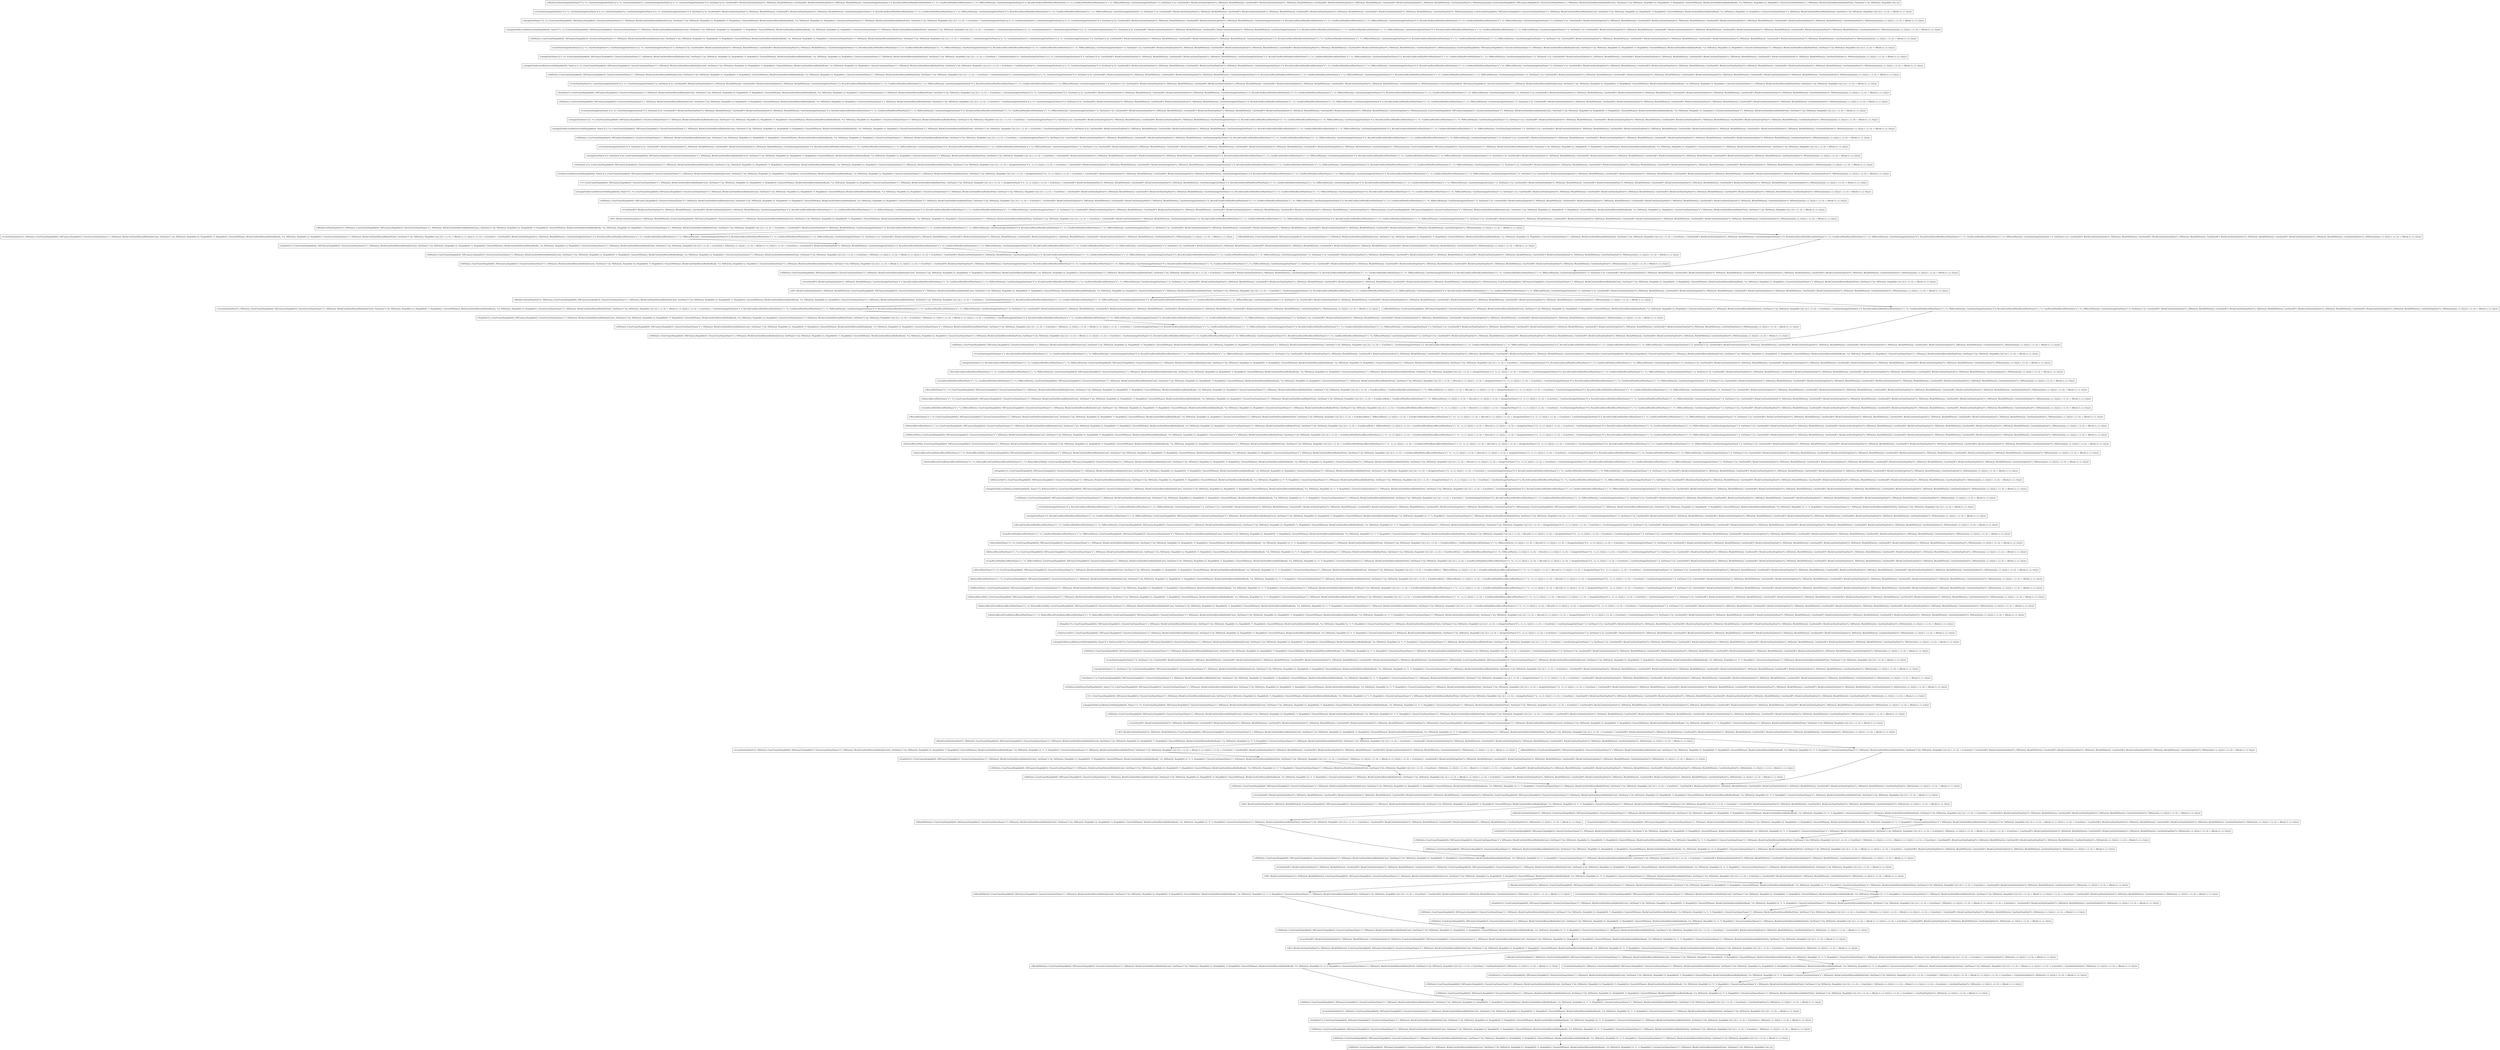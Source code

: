digraph {
    0 [label="<(NilStmt(); (ConsFrame(HeapAddr(0), NilFrame()),HeapAddr(3): Closure(ConsName(Name(\"x\"), NilName()), Block(ConsStmt(Return(Builtin(IntCast(), Var(Name(\"x\")))), NilStmt())), HeapAddr(-1)), HeapAddr(0): *v, HeapAddr(2): Closure(NilName(), Block(ConsStmt(Return(Builtin(Read(), *v)), NilStmt())), HeapAddr(-1)), *v: *v, HeapAddr(1): Closure(ConsName(Name(\"x\"), NilName()), Block(ConsStmt(Return(Builtin(Print(), Var(Name(\"x\")))), NilStmt())), HeapAddr(-1)))) | []>"
      ,shape=box];
    1 [label="<(Assign(FieldAccess(ReferenceVal(HeapAddr(0)), Name(\"f\")), *v); (ConsFrame(HeapAddr(0), NilFrame()),HeapAddr(3): Closure(ConsName(Name(\"x\"), NilName()), Block(ConsStmt(Return(Builtin(IntCast(), Var(Name(\"x\")))), NilStmt())), HeapAddr(-1)), HeapAddr(0): *v, HeapAddr(2): Closure(NilName(), Block(ConsStmt(Return(Builtin(Read(), *v)), NilStmt())), HeapAddr(-1)), HeapAddr(1): Closure(ConsName(Name(\"x\"), NilName()), Block(ConsStmt(Return(Builtin(Print(), Var(Name(\"x\")))), NilStmt())), HeapAddr(-1)))) | [\\(-1; (-2,-3)) -> (ConsStmt(-1, ConsStmt(Assign(Var(Name(\"g\")), *v), ConsStmt(ExpStmt(*v), ConsStmt(Assign(Var(Name(\"q\")), *v), ConsStmt(Assign(Var(Name(\"h\")), Var(Name(\"g\"))), ConsStmt(If(*v, Block(ConsStmt(ExpStmt(*v), NilStmt())), Block(NilStmt())), ConsStmt(If(*v, Block(ConsStmt(ExpStmt(*v), NilStmt())), Block(NilStmt())), ConsStmt(Assign(Var(Name(\"a\")), Record(ConsRecordPair(RecordPair(Name(\"x\"), *v), ConsRecordPair(RecordPair(Name(\"y\"), *v), NilRecordPair())))), ConsStmt(Assign(Var(Name(\"b\")), Record(ConsRecordPair(RecordPair(Name(\"x\"), *v), ConsRecordPair(RecordPair(Name(\"y\"), *v), NilRecordPair())))), ConsStmt(Assign(Var(Name(\"c\")), Var(Name(\"a\"))), ConsStmt(If(*v, Block(ConsStmt(ExpStmt(*v), NilStmt())), Block(NilStmt())), ConsStmt(If(*v, Block(ConsStmt(ExpStmt(*v), NilStmt())), Block(NilStmt())), ConsStmt(If(*v, Block(ConsStmt(ExpStmt(*v), NilStmt())), Block(NilStmt())), ConsStmt(If(*v, Block(ConsStmt(ExpStmt(*v), NilStmt())), Block(NilStmt())), ConsStmt(ExpStmt(*v), NilStmt()))))))))))))))); (-2,-3))].[\\(-1; (-2,-3)) -> (Block(-1); (-2,-3))].[]>"
      ,shape=box];
    2 [label="<(If(*v, Block(ConsStmt(ExpStmt(*v), NilStmt())), Block(NilStmt())); (ConsFrame(HeapAddr(0), NilFrame()),HeapAddr(3): Closure(ConsName(Name(\"x\"), NilName()), Block(ConsStmt(Return(Builtin(IntCast(), Var(Name(\"x\")))), NilStmt())), HeapAddr(-1)), HeapAddr(0): *v, HeapAddr(2): Closure(NilName(), Block(ConsStmt(Return(Builtin(Read(), *v)), NilStmt())), HeapAddr(-1)), *v: *v, HeapAddr(1): Closure(ConsName(Name(\"x\"), NilName()), Block(ConsStmt(Return(Builtin(Print(), Var(Name(\"x\")))), NilStmt())), HeapAddr(-1)))) | [\\(-1; (-2,-3)) -> (ConsStmt(-1, ConsStmt(If(*v, Block(ConsStmt(ExpStmt(*v), NilStmt())), Block(NilStmt())), ConsStmt(ExpStmt(*v), NilStmt()))); (-2,-3))].[\\(-1; (-2,-3)) -> (Block(-1); (-2,-3))].[]>"
      ,shape=box];
    3 [label="<(ConsStmt(If(*v, Block(ConsStmt(ExpStmt(*v), NilStmt())), Block(NilStmt())), ConsStmt(If(*v, Block(ConsStmt(ExpStmt(*v), NilStmt())), Block(NilStmt())), ConsStmt(ExpStmt(*v), NilStmt()))); (ConsFrame(HeapAddr(0), NilFrame()),HeapAddr(3): Closure(ConsName(Name(\"x\"), NilName()), Block(ConsStmt(Return(Builtin(IntCast(), Var(Name(\"x\")))), NilStmt())), HeapAddr(-1)), HeapAddr(0): *v, HeapAddr(2): Closure(NilName(), Block(ConsStmt(Return(Builtin(Read(), *v)), NilStmt())), HeapAddr(-1)), *v: *v, HeapAddr(1): Closure(ConsName(Name(\"x\"), NilName()), Block(ConsStmt(Return(Builtin(Print(), Var(Name(\"x\")))), NilStmt())), HeapAddr(-1)))) | [\\(-1; (-2,-3)) -> (Block(-1); (-2,-3))].[]>"
      ,shape=box];
    4 [label="<(NilStmt(); (ConsFrame(HeapAddr(0), NilFrame()),HeapAddr(3): Closure(ConsName(Name(\"x\"), NilName()), Block(ConsStmt(Return(Builtin(IntCast(), Var(Name(\"x\")))), NilStmt())), HeapAddr(-1)), HeapAddr(0): *v, HeapAddr(2): Closure(NilName(), Block(ConsStmt(Return(Builtin(Read(), *v)), NilStmt())), HeapAddr(-1)), *v: *v, HeapAddr(1): Closure(ConsName(Name(\"x\"), NilName()), Block(ConsStmt(Return(Builtin(Print(), Var(Name(\"x\")))), NilStmt())), HeapAddr(-1)))) | [\\(-1; (-2,-3)) -> (ConsStmt(-1, ConsStmt(If(*v, Block(ConsStmt(ExpStmt(*v), NilStmt())), Block(NilStmt())), ConsStmt(If(*v, Block(ConsStmt(ExpStmt(*v), NilStmt())), Block(NilStmt())), ConsStmt(If(*v, Block(ConsStmt(ExpStmt(*v), NilStmt())), Block(NilStmt())), ConsStmt(ExpStmt(*v), NilStmt()))))); (-2,-3))].[\\(-1; (-2,-3)) -> (Block(-1); (-2,-3))].[]>"
      ,shape=box];
    5 [label="<(If(*v, Block(ConsStmt(ExpStmt(*v), NilStmt())), Block(NilStmt())); (ConsFrame(HeapAddr(0), NilFrame()),HeapAddr(3): Closure(ConsName(Name(\"x\"), NilName()), Block(ConsStmt(Return(Builtin(IntCast(), Var(Name(\"x\")))), NilStmt())), HeapAddr(-1)), HeapAddr(0): *v, HeapAddr(2): Closure(NilName(), Block(ConsStmt(Return(Builtin(Read(), *v)), NilStmt())), HeapAddr(-1)), *v: *v, HeapAddr(1): Closure(ConsName(Name(\"x\"), NilName()), Block(ConsStmt(Return(Builtin(Print(), Var(Name(\"x\")))), NilStmt())), HeapAddr(-1)))) | [\\(-1; (-2,-3)) -> (ConsStmt(-1, ConsStmt(If(*v, Block(ConsStmt(ExpStmt(*v), NilStmt())), Block(NilStmt())), ConsStmt(If(*v, Block(ConsStmt(ExpStmt(*v), NilStmt())), Block(NilStmt())), ConsStmt(If(*v, Block(ConsStmt(ExpStmt(*v), NilStmt())), Block(NilStmt())), ConsStmt(ExpStmt(*v), NilStmt()))))); (-2,-3))].[\\(-1; (-2,-3)) -> (Block(-1); (-2,-3))].[]>"
      ,shape=box];
    6 [label="<(Assign(Var(Name(\"f\")), *v); (ConsFrame(HeapAddr(0), NilFrame()),HeapAddr(3): Closure(ConsName(Name(\"x\"), NilName()), Block(ConsStmt(Return(Builtin(IntCast(), Var(Name(\"x\")))), NilStmt())), HeapAddr(-1)), HeapAddr(0): *v, HeapAddr(2): Closure(NilName(), Block(ConsStmt(Return(Builtin(Read(), *v)), NilStmt())), HeapAddr(-1)), HeapAddr(1): Closure(ConsName(Name(\"x\"), NilName()), Block(ConsStmt(Return(Builtin(Print(), Var(Name(\"x\")))), NilStmt())), HeapAddr(-1)))) | [\\(-1; (-2,-3)) -> (ConsStmt(-1, ConsStmt(Assign(Var(Name(\"g\")), *v), ConsStmt(ExpStmt(*v), ConsStmt(Assign(Var(Name(\"q\")), *v), ConsStmt(Assign(Var(Name(\"h\")), Var(Name(\"g\"))), ConsStmt(If(*v, Block(ConsStmt(ExpStmt(*v), NilStmt())), Block(NilStmt())), ConsStmt(If(*v, Block(ConsStmt(ExpStmt(*v), NilStmt())), Block(NilStmt())), ConsStmt(Assign(Var(Name(\"a\")), Record(ConsRecordPair(RecordPair(Name(\"x\"), *v), ConsRecordPair(RecordPair(Name(\"y\"), *v), NilRecordPair())))), ConsStmt(Assign(Var(Name(\"b\")), Record(ConsRecordPair(RecordPair(Name(\"x\"), *v), ConsRecordPair(RecordPair(Name(\"y\"), *v), NilRecordPair())))), ConsStmt(Assign(Var(Name(\"c\")), Var(Name(\"a\"))), ConsStmt(If(*v, Block(ConsStmt(ExpStmt(*v), NilStmt())), Block(NilStmt())), ConsStmt(If(*v, Block(ConsStmt(ExpStmt(*v), NilStmt())), Block(NilStmt())), ConsStmt(If(*v, Block(ConsStmt(ExpStmt(*v), NilStmt())), Block(NilStmt())), ConsStmt(If(*v, Block(ConsStmt(ExpStmt(*v), NilStmt())), Block(NilStmt())), ConsStmt(ExpStmt(*v), NilStmt()))))))))))))))); (-2,-3))].[\\(-1; (-2,-3)) -> (Block(-1); (-2,-3))].[]>"
      ,shape=box];
    7 [label="<(ConsStmt(ExpStmt(*v), NilStmt()); (ConsFrame(HeapAddr(0), NilFrame()),HeapAddr(3): Closure(ConsName(Name(\"x\"), NilName()), Block(ConsStmt(Return(Builtin(IntCast(), Var(Name(\"x\")))), NilStmt())), HeapAddr(-1)), HeapAddr(0): *v, HeapAddr(2): Closure(NilName(), Block(ConsStmt(Return(Builtin(Read(), *v)), NilStmt())), HeapAddr(-1)), *v: *v, HeapAddr(1): Closure(ConsName(Name(\"x\"), NilName()), Block(ConsStmt(Return(Builtin(Print(), Var(Name(\"x\")))), NilStmt())), HeapAddr(-1)))) | [\\(-1; (-2,-3)) -> (Block(-1); (-2,-3))].[]>"
      ,shape=box];
    8 [label="<(Block(ConsStmt(ExpStmt(*v), NilStmt())); (ConsFrame(HeapAddr(0), NilFrame()),HeapAddr(3): Closure(ConsName(Name(\"x\"), NilName()), Block(ConsStmt(Return(Builtin(IntCast(), Var(Name(\"x\")))), NilStmt())), HeapAddr(-1)), HeapAddr(0): *v, HeapAddr(2): Closure(NilName(), Block(ConsStmt(Return(Builtin(Read(), *v)), NilStmt())), HeapAddr(-1)), *v: *v, HeapAddr(1): Closure(ConsName(Name(\"x\"), NilName()), Block(ConsStmt(Return(Builtin(Print(), Var(Name(\"x\")))), NilStmt())), HeapAddr(-1)))) | [\\(-1; (-2,-3)) -> (ConsStmt(-1, ConsStmt(If(*v, Block(ConsStmt(ExpStmt(*v), NilStmt())), Block(NilStmt())), ConsStmt(If(*v, Block(ConsStmt(ExpStmt(*v), NilStmt())), Block(NilStmt())), ConsStmt(If(*v, Block(ConsStmt(ExpStmt(*v), NilStmt())), Block(NilStmt())), ConsStmt(ExpStmt(*v), NilStmt()))))); (-2,-3))].[\\(-1; (-2,-3)) -> (Block(-1); (-2,-3))].[]>"
      ,shape=box];
    9 [label="<(Block(NilStmt()); (ConsFrame(HeapAddr(0), NilFrame()),HeapAddr(3): Closure(ConsName(Name(\"x\"), NilName()), Block(ConsStmt(Return(Builtin(IntCast(), Var(Name(\"x\")))), NilStmt())), HeapAddr(-1)), HeapAddr(0): *v, HeapAddr(2): Closure(NilName(), Block(ConsStmt(Return(Builtin(Read(), *v)), NilStmt())), HeapAddr(-1)), *v: *v, HeapAddr(1): Closure(ConsName(Name(\"x\"), NilName()), Block(ConsStmt(Return(Builtin(Print(), Var(Name(\"x\")))), NilStmt())), HeapAddr(-1)))) | [\\(-1; (-2,-3)) -> (ConsStmt(-1, ConsStmt(If(*v, Block(ConsStmt(ExpStmt(*v), NilStmt())), Block(NilStmt())), ConsStmt(If(*v, Block(ConsStmt(ExpStmt(*v), NilStmt())), Block(NilStmt())), ConsStmt(If(*v, Block(ConsStmt(ExpStmt(*v), NilStmt())), Block(NilStmt())), ConsStmt(ExpStmt(*v), NilStmt()))))); (-2,-3))].[\\(-1; (-2,-3)) -> (Block(-1); (-2,-3))].[]>"
      ,shape=box];
    10 [label="<(ConsStmt(If(*v, Block(ConsStmt(ExpStmt(*v), NilStmt())), Block(NilStmt())), ConsStmt(If(*v, Block(ConsStmt(ExpStmt(*v), NilStmt())), Block(NilStmt())), ConsStmt(If(*v, Block(ConsStmt(ExpStmt(*v), NilStmt())), Block(NilStmt())), ConsStmt(ExpStmt(*v), NilStmt())))); (ConsFrame(HeapAddr(0), NilFrame()),HeapAddr(3): Closure(ConsName(Name(\"x\"), NilName()), Block(ConsStmt(Return(Builtin(IntCast(), Var(Name(\"x\")))), NilStmt())), HeapAddr(-1)), HeapAddr(0): *v, HeapAddr(2): Closure(NilName(), Block(ConsStmt(Return(Builtin(Read(), *v)), NilStmt())), HeapAddr(-1)), *v: *v, HeapAddr(1): Closure(ConsName(Name(\"x\"), NilName()), Block(ConsStmt(Return(Builtin(Print(), Var(Name(\"x\")))), NilStmt())), HeapAddr(-1)))) | [\\(-1; (-2,-3)) -> (Block(-1); (-2,-3))].[]>"
       ,shape=box];
    11 [label="<(ConsStmt(Assign(Var(Name(\"g\")), *v), ConsStmt(ExpStmt(*v), ConsStmt(Assign(Var(Name(\"q\")), *v), ConsStmt(Assign(Var(Name(\"h\")), Var(Name(\"g\"))), ConsStmt(If(*v, Block(ConsStmt(ExpStmt(*v), NilStmt())), Block(NilStmt())), ConsStmt(If(*v, Block(ConsStmt(ExpStmt(*v), NilStmt())), Block(NilStmt())), ConsStmt(Assign(Var(Name(\"a\")), Record(ConsRecordPair(RecordPair(Name(\"x\"), *v), ConsRecordPair(RecordPair(Name(\"y\"), *v), NilRecordPair())))), ConsStmt(Assign(Var(Name(\"b\")), Record(ConsRecordPair(RecordPair(Name(\"x\"), *v), ConsRecordPair(RecordPair(Name(\"y\"), *v), NilRecordPair())))), ConsStmt(Assign(Var(Name(\"c\")), Var(Name(\"a\"))), ConsStmt(If(*v, Block(ConsStmt(ExpStmt(*v), NilStmt())), Block(NilStmt())), ConsStmt(If(*v, Block(ConsStmt(ExpStmt(*v), NilStmt())), Block(NilStmt())), ConsStmt(If(*v, Block(ConsStmt(ExpStmt(*v), NilStmt())), Block(NilStmt())), ConsStmt(If(*v, Block(ConsStmt(ExpStmt(*v), NilStmt())), Block(NilStmt())), ConsStmt(ExpStmt(*v), NilStmt())))))))))))))); (ConsFrame(HeapAddr(0), NilFrame()),HeapAddr(3): Closure(ConsName(Name(\"x\"), NilName()), Block(ConsStmt(Return(Builtin(IntCast(), Var(Name(\"x\")))), NilStmt())), HeapAddr(-1)), HeapAddr(0): *v, HeapAddr(2): Closure(NilName(), Block(ConsStmt(Return(Builtin(Read(), *v)), NilStmt())), HeapAddr(-1)), HeapAddr(1): Closure(ConsName(Name(\"x\"), NilName()), Block(ConsStmt(Return(Builtin(Print(), Var(Name(\"x\")))), NilStmt())), HeapAddr(-1)))) | [\\(-1; (-2,-3)) -> (Block(-1); (-2,-3))].[]>"
       ,shape=box];
    12 [label="<(NilStmt(); (ConsFrame(HeapAddr(0), NilFrame()),HeapAddr(3): Closure(ConsName(Name(\"x\"), NilName()), Block(ConsStmt(Return(Builtin(IntCast(), Var(Name(\"x\")))), NilStmt())), HeapAddr(-1)), HeapAddr(0): *v, HeapAddr(2): Closure(NilName(), Block(ConsStmt(Return(Builtin(Read(), *v)), NilStmt())), HeapAddr(-1)), HeapAddr(1): Closure(ConsName(Name(\"x\"), NilName()), Block(ConsStmt(Return(Builtin(Print(), Var(Name(\"x\")))), NilStmt())), HeapAddr(-1)))) | [\\(-1; (-2,-3)) -> (ConsStmt(-1, ConsStmt(If(*v, Block(ConsStmt(ExpStmt(*v), NilStmt())), Block(NilStmt())), ConsStmt(If(*v, Block(ConsStmt(ExpStmt(*v), NilStmt())), Block(NilStmt())), ConsStmt(Assign(Var(Name(\"a\")), Record(ConsRecordPair(RecordPair(Name(\"x\"), *v), ConsRecordPair(RecordPair(Name(\"y\"), *v), NilRecordPair())))), ConsStmt(Assign(Var(Name(\"b\")), Record(ConsRecordPair(RecordPair(Name(\"x\"), *v), ConsRecordPair(RecordPair(Name(\"y\"), *v), NilRecordPair())))), ConsStmt(Assign(Var(Name(\"c\")), Var(Name(\"a\"))), ConsStmt(If(*v, Block(ConsStmt(ExpStmt(*v), NilStmt())), Block(NilStmt())), ConsStmt(If(*v, Block(ConsStmt(ExpStmt(*v), NilStmt())), Block(NilStmt())), ConsStmt(If(*v, Block(ConsStmt(ExpStmt(*v), NilStmt())), Block(NilStmt())), ConsStmt(If(*v, Block(ConsStmt(ExpStmt(*v), NilStmt())), Block(NilStmt())), ConsStmt(ExpStmt(*v), NilStmt()))))))))))); (-2,-3))].[\\(-1; (-2,-3)) -> (Block(-1); (-2,-3))].[]>"
       ,shape=box];
    13 [label="<(ConsStmt(If(*v, Block(ConsStmt(ExpStmt(*v), NilStmt())), Block(NilStmt())), ConsStmt(ExpStmt(*v), NilStmt())); (ConsFrame(HeapAddr(0), NilFrame()),HeapAddr(3): Closure(ConsName(Name(\"x\"), NilName()), Block(ConsStmt(Return(Builtin(IntCast(), Var(Name(\"x\")))), NilStmt())), HeapAddr(-1)), HeapAddr(0): *v, HeapAddr(2): Closure(NilName(), Block(ConsStmt(Return(Builtin(Read(), *v)), NilStmt())), HeapAddr(-1)), *v: *v, HeapAddr(1): Closure(ConsName(Name(\"x\"), NilName()), Block(ConsStmt(Return(Builtin(Print(), Var(Name(\"x\")))), NilStmt())), HeapAddr(-1)))) | [\\(-1; (-2,-3)) -> (Block(-1); (-2,-3))].[]>"
       ,shape=box];
    14 [label="<(*v; (ConsFrame(HeapAddr(0), NilFrame()),HeapAddr(3): Closure(ConsName(Name(\"x\"), NilName()), Block(ConsStmt(Return(Builtin(IntCast(), Var(Name(\"x\")))), NilStmt())), HeapAddr(-1)), HeapAddr(0): *v, HeapAddr(2): Closure(NilName(), Block(ConsStmt(Return(Builtin(Read(), *v)), NilStmt())), HeapAddr(-1)), HeapAddr(1): Closure(ConsName(Name(\"x\"), NilName()), Block(ConsStmt(Return(Builtin(Print(), Var(Name(\"x\")))), NilStmt())), HeapAddr(-1)))) | [\\(-1; (-2,-3)) -> (Assign(Var(Name(\"h\")), -1); (-2,-3))].[\\(-1; (-2,-3)) -> (ConsStmt(-1, ConsStmt(If(*v, Block(ConsStmt(ExpStmt(*v), NilStmt())), Block(NilStmt())), ConsStmt(If(*v, Block(ConsStmt(ExpStmt(*v), NilStmt())), Block(NilStmt())), ConsStmt(Assign(Var(Name(\"a\")), Record(ConsRecordPair(RecordPair(Name(\"x\"), *v), ConsRecordPair(RecordPair(Name(\"y\"), *v), NilRecordPair())))), ConsStmt(Assign(Var(Name(\"b\")), Record(ConsRecordPair(RecordPair(Name(\"x\"), *v), ConsRecordPair(RecordPair(Name(\"y\"), *v), NilRecordPair())))), ConsStmt(Assign(Var(Name(\"c\")), Var(Name(\"a\"))), ConsStmt(If(*v, Block(ConsStmt(ExpStmt(*v), NilStmt())), Block(NilStmt())), ConsStmt(If(*v, Block(ConsStmt(ExpStmt(*v), NilStmt())), Block(NilStmt())), ConsStmt(If(*v, Block(ConsStmt(ExpStmt(*v), NilStmt())), Block(NilStmt())), ConsStmt(If(*v, Block(ConsStmt(ExpStmt(*v), NilStmt())), Block(NilStmt())), ConsStmt(ExpStmt(*v), NilStmt()))))))))))); (-2,-3))].[\\(-1; (-2,-3)) -> (Block(-1); (-2,-3))].[]>"
       ,shape=box];
    15 [label="<(Var(Name(\"g\")); (ConsFrame(HeapAddr(0), NilFrame()),HeapAddr(3): Closure(ConsName(Name(\"x\"), NilName()), Block(ConsStmt(Return(Builtin(IntCast(), Var(Name(\"x\")))), NilStmt())), HeapAddr(-1)), HeapAddr(0): *v, HeapAddr(2): Closure(NilName(), Block(ConsStmt(Return(Builtin(Read(), *v)), NilStmt())), HeapAddr(-1)), HeapAddr(1): Closure(ConsName(Name(\"x\"), NilName()), Block(ConsStmt(Return(Builtin(Print(), Var(Name(\"x\")))), NilStmt())), HeapAddr(-1)))) | [\\(-1; (-2,-3)) -> (Assign(Var(Name(\"h\")), -1); (-2,-3))].[\\(-1; (-2,-3)) -> (ConsStmt(-1, ConsStmt(If(*v, Block(ConsStmt(ExpStmt(*v), NilStmt())), Block(NilStmt())), ConsStmt(If(*v, Block(ConsStmt(ExpStmt(*v), NilStmt())), Block(NilStmt())), ConsStmt(Assign(Var(Name(\"a\")), Record(ConsRecordPair(RecordPair(Name(\"x\"), *v), ConsRecordPair(RecordPair(Name(\"y\"), *v), NilRecordPair())))), ConsStmt(Assign(Var(Name(\"b\")), Record(ConsRecordPair(RecordPair(Name(\"x\"), *v), ConsRecordPair(RecordPair(Name(\"y\"), *v), NilRecordPair())))), ConsStmt(Assign(Var(Name(\"c\")), Var(Name(\"a\"))), ConsStmt(If(*v, Block(ConsStmt(ExpStmt(*v), NilStmt())), Block(NilStmt())), ConsStmt(If(*v, Block(ConsStmt(ExpStmt(*v), NilStmt())), Block(NilStmt())), ConsStmt(If(*v, Block(ConsStmt(ExpStmt(*v), NilStmt())), Block(NilStmt())), ConsStmt(If(*v, Block(ConsStmt(ExpStmt(*v), NilStmt())), Block(NilStmt())), ConsStmt(ExpStmt(*v), NilStmt()))))))))))); (-2,-3))].[\\(-1; (-2,-3)) -> (Block(-1); (-2,-3))].[]>"
       ,shape=box];
    16 [label="<(FieldAccess(ReferenceVal(HeapAddr(0)), Name(\"g\")); (ConsFrame(HeapAddr(0), NilFrame()),HeapAddr(3): Closure(ConsName(Name(\"x\"), NilName()), Block(ConsStmt(Return(Builtin(IntCast(), Var(Name(\"x\")))), NilStmt())), HeapAddr(-1)), HeapAddr(0): *v, HeapAddr(2): Closure(NilName(), Block(ConsStmt(Return(Builtin(Read(), *v)), NilStmt())), HeapAddr(-1)), HeapAddr(1): Closure(ConsName(Name(\"x\"), NilName()), Block(ConsStmt(Return(Builtin(Print(), Var(Name(\"x\")))), NilStmt())), HeapAddr(-1)))) | [\\(-1; (-2,-3)) -> (Assign(Var(Name(\"h\")), -1); (-2,-3))].[\\(-1; (-2,-3)) -> (ConsStmt(-1, ConsStmt(If(*v, Block(ConsStmt(ExpStmt(*v), NilStmt())), Block(NilStmt())), ConsStmt(If(*v, Block(ConsStmt(ExpStmt(*v), NilStmt())), Block(NilStmt())), ConsStmt(Assign(Var(Name(\"a\")), Record(ConsRecordPair(RecordPair(Name(\"x\"), *v), ConsRecordPair(RecordPair(Name(\"y\"), *v), NilRecordPair())))), ConsStmt(Assign(Var(Name(\"b\")), Record(ConsRecordPair(RecordPair(Name(\"x\"), *v), ConsRecordPair(RecordPair(Name(\"y\"), *v), NilRecordPair())))), ConsStmt(Assign(Var(Name(\"c\")), Var(Name(\"a\"))), ConsStmt(If(*v, Block(ConsStmt(ExpStmt(*v), NilStmt())), Block(NilStmt())), ConsStmt(If(*v, Block(ConsStmt(ExpStmt(*v), NilStmt())), Block(NilStmt())), ConsStmt(If(*v, Block(ConsStmt(ExpStmt(*v), NilStmt())), Block(NilStmt())), ConsStmt(If(*v, Block(ConsStmt(ExpStmt(*v), NilStmt())), Block(NilStmt())), ConsStmt(ExpStmt(*v), NilStmt()))))))))))); (-2,-3))].[\\(-1; (-2,-3)) -> (Block(-1); (-2,-3))].[]>"
       ,shape=box];
    17 [label="<(Assign(Var(Name(\"h\")), Var(Name(\"g\"))); (ConsFrame(HeapAddr(0), NilFrame()),HeapAddr(3): Closure(ConsName(Name(\"x\"), NilName()), Block(ConsStmt(Return(Builtin(IntCast(), Var(Name(\"x\")))), NilStmt())), HeapAddr(-1)), HeapAddr(0): *v, HeapAddr(2): Closure(NilName(), Block(ConsStmt(Return(Builtin(Read(), *v)), NilStmt())), HeapAddr(-1)), HeapAddr(1): Closure(ConsName(Name(\"x\"), NilName()), Block(ConsStmt(Return(Builtin(Print(), Var(Name(\"x\")))), NilStmt())), HeapAddr(-1)))) | [\\(-1; (-2,-3)) -> (ConsStmt(-1, ConsStmt(If(*v, Block(ConsStmt(ExpStmt(*v), NilStmt())), Block(NilStmt())), ConsStmt(If(*v, Block(ConsStmt(ExpStmt(*v), NilStmt())), Block(NilStmt())), ConsStmt(Assign(Var(Name(\"a\")), Record(ConsRecordPair(RecordPair(Name(\"x\"), *v), ConsRecordPair(RecordPair(Name(\"y\"), *v), NilRecordPair())))), ConsStmt(Assign(Var(Name(\"b\")), Record(ConsRecordPair(RecordPair(Name(\"x\"), *v), ConsRecordPair(RecordPair(Name(\"y\"), *v), NilRecordPair())))), ConsStmt(Assign(Var(Name(\"c\")), Var(Name(\"a\"))), ConsStmt(If(*v, Block(ConsStmt(ExpStmt(*v), NilStmt())), Block(NilStmt())), ConsStmt(If(*v, Block(ConsStmt(ExpStmt(*v), NilStmt())), Block(NilStmt())), ConsStmt(If(*v, Block(ConsStmt(ExpStmt(*v), NilStmt())), Block(NilStmt())), ConsStmt(If(*v, Block(ConsStmt(ExpStmt(*v), NilStmt())), Block(NilStmt())), ConsStmt(ExpStmt(*v), NilStmt()))))))))))); (-2,-3))].[\\(-1; (-2,-3)) -> (Block(-1); (-2,-3))].[]>"
       ,shape=box];
    18 [label="<(Assign(FieldAccess(ReferenceVal(HeapAddr(0)), Name(\"h\")), *v); (ConsFrame(HeapAddr(0), NilFrame()),HeapAddr(3): Closure(ConsName(Name(\"x\"), NilName()), Block(ConsStmt(Return(Builtin(IntCast(), Var(Name(\"x\")))), NilStmt())), HeapAddr(-1)), HeapAddr(0): *v, HeapAddr(2): Closure(NilName(), Block(ConsStmt(Return(Builtin(Read(), *v)), NilStmt())), HeapAddr(-1)), HeapAddr(1): Closure(ConsName(Name(\"x\"), NilName()), Block(ConsStmt(Return(Builtin(Print(), Var(Name(\"x\")))), NilStmt())), HeapAddr(-1)))) | [\\(-1; (-2,-3)) -> (ConsStmt(-1, ConsStmt(If(*v, Block(ConsStmt(ExpStmt(*v), NilStmt())), Block(NilStmt())), ConsStmt(If(*v, Block(ConsStmt(ExpStmt(*v), NilStmt())), Block(NilStmt())), ConsStmt(Assign(Var(Name(\"a\")), Record(ConsRecordPair(RecordPair(Name(\"x\"), *v), ConsRecordPair(RecordPair(Name(\"y\"), *v), NilRecordPair())))), ConsStmt(Assign(Var(Name(\"b\")), Record(ConsRecordPair(RecordPair(Name(\"x\"), *v), ConsRecordPair(RecordPair(Name(\"y\"), *v), NilRecordPair())))), ConsStmt(Assign(Var(Name(\"c\")), Var(Name(\"a\"))), ConsStmt(If(*v, Block(ConsStmt(ExpStmt(*v), NilStmt())), Block(NilStmt())), ConsStmt(If(*v, Block(ConsStmt(ExpStmt(*v), NilStmt())), Block(NilStmt())), ConsStmt(If(*v, Block(ConsStmt(ExpStmt(*v), NilStmt())), Block(NilStmt())), ConsStmt(If(*v, Block(ConsStmt(ExpStmt(*v), NilStmt())), Block(NilStmt())), ConsStmt(ExpStmt(*v), NilStmt()))))))))))); (-2,-3))].[\\(-1; (-2,-3)) -> (Block(-1); (-2,-3))].[]>"
       ,shape=box];
    19 [label="<(ConsStmt(If(*v, Block(ConsStmt(ExpStmt(*v), NilStmt())), Block(NilStmt())), ConsStmt(Assign(Var(Name(\"a\")), Record(ConsRecordPair(RecordPair(Name(\"x\"), *v), ConsRecordPair(RecordPair(Name(\"y\"), *v), NilRecordPair())))), ConsStmt(Assign(Var(Name(\"b\")), Record(ConsRecordPair(RecordPair(Name(\"x\"), *v), ConsRecordPair(RecordPair(Name(\"y\"), *v), NilRecordPair())))), ConsStmt(Assign(Var(Name(\"c\")), Var(Name(\"a\"))), ConsStmt(If(*v, Block(ConsStmt(ExpStmt(*v), NilStmt())), Block(NilStmt())), ConsStmt(If(*v, Block(ConsStmt(ExpStmt(*v), NilStmt())), Block(NilStmt())), ConsStmt(If(*v, Block(ConsStmt(ExpStmt(*v), NilStmt())), Block(NilStmt())), ConsStmt(If(*v, Block(ConsStmt(ExpStmt(*v), NilStmt())), Block(NilStmt())), ConsStmt(ExpStmt(*v), NilStmt()))))))))); (ConsFrame(HeapAddr(0), NilFrame()),HeapAddr(3): Closure(ConsName(Name(\"x\"), NilName()), Block(ConsStmt(Return(Builtin(IntCast(), Var(Name(\"x\")))), NilStmt())), HeapAddr(-1)), HeapAddr(0): *v, HeapAddr(2): Closure(NilName(), Block(ConsStmt(Return(Builtin(Read(), *v)), NilStmt())), HeapAddr(-1)), HeapAddr(1): Closure(ConsName(Name(\"x\"), NilName()), Block(ConsStmt(Return(Builtin(Print(), Var(Name(\"x\")))), NilStmt())), HeapAddr(-1)))) | [\\(-1; (-2,-3)) -> (Block(-1); (-2,-3))].[]>"
       ,shape=box];
    20 [label="<(ConsStmt(Assign(Var(Name(\"b\")), Record(ConsRecordPair(RecordPair(Name(\"x\"), *v), ConsRecordPair(RecordPair(Name(\"y\"), *v), NilRecordPair())))), ConsStmt(Assign(Var(Name(\"c\")), Var(Name(\"a\"))), ConsStmt(If(*v, Block(ConsStmt(ExpStmt(*v), NilStmt())), Block(NilStmt())), ConsStmt(If(*v, Block(ConsStmt(ExpStmt(*v), NilStmt())), Block(NilStmt())), ConsStmt(If(*v, Block(ConsStmt(ExpStmt(*v), NilStmt())), Block(NilStmt())), ConsStmt(If(*v, Block(ConsStmt(ExpStmt(*v), NilStmt())), Block(NilStmt())), ConsStmt(ExpStmt(*v), NilStmt()))))))); (ConsFrame(HeapAddr(0), NilFrame()),HeapAddr(3): Closure(ConsName(Name(\"x\"), NilName()), Block(ConsStmt(Return(Builtin(IntCast(), Var(Name(\"x\")))), NilStmt())), HeapAddr(-1)), HeapAddr(0): *v, HeapAddr(2): Closure(NilName(), Block(ConsStmt(Return(Builtin(Read(), *v)), NilStmt())), HeapAddr(-1)), *v: *v, HeapAddr(1): Closure(ConsName(Name(\"x\"), NilName()), Block(ConsStmt(Return(Builtin(Print(), Var(Name(\"x\")))), NilStmt())), HeapAddr(-1)))) | [\\(-1; (-2,-3)) -> (Block(-1); (-2,-3))].[]>"
       ,shape=box];
    21 [label="<(ExpStmt(*v); (ConsFrame(HeapAddr(0), NilFrame()),HeapAddr(3): Closure(ConsName(Name(\"x\"), NilName()), Block(ConsStmt(Return(Builtin(IntCast(), Var(Name(\"x\")))), NilStmt())), HeapAddr(-1)), HeapAddr(0): *v, HeapAddr(2): Closure(NilName(), Block(ConsStmt(Return(Builtin(Read(), *v)), NilStmt())), HeapAddr(-1)), *v: *v, HeapAddr(1): Closure(ConsName(Name(\"x\"), NilName()), Block(ConsStmt(Return(Builtin(Print(), Var(Name(\"x\")))), NilStmt())), HeapAddr(-1)))) | [\\(-1; (-2,-3)) -> (ConsStmt(-1, NilStmt()); (-2,-3))].[\\(-1; (-2,-3)) -> (Block(-1); (-2,-3))].[]>"
       ,shape=box];
    22 [label="<(Block(ConsStmt(ExpStmt(*v), NilStmt())); (ConsFrame(HeapAddr(0), NilFrame()),HeapAddr(3): Closure(ConsName(Name(\"x\"), NilName()), Block(ConsStmt(Return(Builtin(IntCast(), Var(Name(\"x\")))), NilStmt())), HeapAddr(-1)), HeapAddr(0): *v, HeapAddr(2): Closure(NilName(), Block(ConsStmt(Return(Builtin(Read(), *v)), NilStmt())), HeapAddr(-1)), HeapAddr(1): Closure(ConsName(Name(\"x\"), NilName()), Block(ConsStmt(Return(Builtin(Print(), Var(Name(\"x\")))), NilStmt())), HeapAddr(-1)))) | [\\(-1; (-2,-3)) -> (ConsStmt(-1, ConsStmt(Assign(Var(Name(\"a\")), Record(ConsRecordPair(RecordPair(Name(\"x\"), *v), ConsRecordPair(RecordPair(Name(\"y\"), *v), NilRecordPair())))), ConsStmt(Assign(Var(Name(\"b\")), Record(ConsRecordPair(RecordPair(Name(\"x\"), *v), ConsRecordPair(RecordPair(Name(\"y\"), *v), NilRecordPair())))), ConsStmt(Assign(Var(Name(\"c\")), Var(Name(\"a\"))), ConsStmt(If(*v, Block(ConsStmt(ExpStmt(*v), NilStmt())), Block(NilStmt())), ConsStmt(If(*v, Block(ConsStmt(ExpStmt(*v), NilStmt())), Block(NilStmt())), ConsStmt(If(*v, Block(ConsStmt(ExpStmt(*v), NilStmt())), Block(NilStmt())), ConsStmt(If(*v, Block(ConsStmt(ExpStmt(*v), NilStmt())), Block(NilStmt())), ConsStmt(ExpStmt(*v), NilStmt()))))))))); (-2,-3))].[\\(-1; (-2,-3)) -> (Block(-1); (-2,-3))].[]>"
       ,shape=box];
    23 [label="<(ConsStmt(ExpStmt(*v), NilStmt()); (ConsFrame(HeapAddr(0), NilFrame()),HeapAddr(3): Closure(ConsName(Name(\"x\"), NilName()), Block(ConsStmt(Return(Builtin(IntCast(), Var(Name(\"x\")))), NilStmt())), HeapAddr(-1)), HeapAddr(0): *v, HeapAddr(2): Closure(NilName(), Block(ConsStmt(Return(Builtin(Read(), *v)), NilStmt())), HeapAddr(-1)), HeapAddr(1): Closure(ConsName(Name(\"x\"), NilName()), Block(ConsStmt(Return(Builtin(Print(), Var(Name(\"x\")))), NilStmt())), HeapAddr(-1)))) | [\\(-1; (-2,-3)) -> (Block(-1); (-2,-3))].[\\(-1; (-2,-3)) -> (ConsStmt(-1, ConsStmt(Assign(Var(Name(\"a\")), Record(ConsRecordPair(RecordPair(Name(\"x\"), *v), ConsRecordPair(RecordPair(Name(\"y\"), *v), NilRecordPair())))), ConsStmt(Assign(Var(Name(\"b\")), Record(ConsRecordPair(RecordPair(Name(\"x\"), *v), ConsRecordPair(RecordPair(Name(\"y\"), *v), NilRecordPair())))), ConsStmt(Assign(Var(Name(\"c\")), Var(Name(\"a\"))), ConsStmt(If(*v, Block(ConsStmt(ExpStmt(*v), NilStmt())), Block(NilStmt())), ConsStmt(If(*v, Block(ConsStmt(ExpStmt(*v), NilStmt())), Block(NilStmt())), ConsStmt(If(*v, Block(ConsStmt(ExpStmt(*v), NilStmt())), Block(NilStmt())), ConsStmt(If(*v, Block(ConsStmt(ExpStmt(*v), NilStmt())), Block(NilStmt())), ConsStmt(ExpStmt(*v), NilStmt()))))))))); (-2,-3))].[\\(-1; (-2,-3)) -> (Block(-1); (-2,-3))].[]>"
       ,shape=box];
    24 [label="<(NilStmt(); (ConsFrame(HeapAddr(0), NilFrame()),HeapAddr(3): Closure(ConsName(Name(\"x\"), NilName()), Block(ConsStmt(Return(Builtin(IntCast(), Var(Name(\"x\")))), NilStmt())), HeapAddr(-1)), HeapAddr(0): *v, HeapAddr(2): Closure(NilName(), Block(ConsStmt(Return(Builtin(Read(), *v)), NilStmt())), HeapAddr(-1)), *v: *v, HeapAddr(1): Closure(ConsName(Name(\"x\"), NilName()), Block(ConsStmt(Return(Builtin(Print(), Var(Name(\"x\")))), NilStmt())), HeapAddr(-1)))) | [\\(-1; (-2,-3)) -> (ConsStmt(-1, ConsStmt(ExpStmt(*v), NilStmt())); (-2,-3))].[\\(-1; (-2,-3)) -> (Block(-1); (-2,-3))].[]>"
       ,shape=box];
    25 [label="<(NilStmt(); (ConsFrame(HeapAddr(0), NilFrame()),HeapAddr(3): Closure(ConsName(Name(\"x\"), NilName()), Block(ConsStmt(Return(Builtin(IntCast(), Var(Name(\"x\")))), NilStmt())), HeapAddr(-1)), HeapAddr(0): *v, HeapAddr(2): Closure(NilName(), Block(ConsStmt(Return(Builtin(Read(), *v)), NilStmt())), HeapAddr(-1)), HeapAddr(1): Closure(ConsName(Name(\"x\"), NilName()), Block(ConsStmt(Return(Builtin(Print(), Var(Name(\"x\")))), NilStmt())), HeapAddr(-1)))) | [\\(-1; (-2,-3)) -> (Block(-1); (-2,-3))].[\\(-1; (-2,-3)) -> (ConsStmt(-1, ConsStmt(Assign(Var(Name(\"a\")), Record(ConsRecordPair(RecordPair(Name(\"x\"), *v), ConsRecordPair(RecordPair(Name(\"y\"), *v), NilRecordPair())))), ConsStmt(Assign(Var(Name(\"b\")), Record(ConsRecordPair(RecordPair(Name(\"x\"), *v), ConsRecordPair(RecordPair(Name(\"y\"), *v), NilRecordPair())))), ConsStmt(Assign(Var(Name(\"c\")), Var(Name(\"a\"))), ConsStmt(If(*v, Block(ConsStmt(ExpStmt(*v), NilStmt())), Block(NilStmt())), ConsStmt(If(*v, Block(ConsStmt(ExpStmt(*v), NilStmt())), Block(NilStmt())), ConsStmt(If(*v, Block(ConsStmt(ExpStmt(*v), NilStmt())), Block(NilStmt())), ConsStmt(If(*v, Block(ConsStmt(ExpStmt(*v), NilStmt())), Block(NilStmt())), ConsStmt(ExpStmt(*v), NilStmt()))))))))); (-2,-3))].[\\(-1; (-2,-3)) -> (Block(-1); (-2,-3))].[]>"
       ,shape=box];
    26 [label="<(*v; (ConsFrame(HeapAddr(0), NilFrame()),HeapAddr(3): Closure(ConsName(Name(\"x\"), NilName()), Block(ConsStmt(Return(Builtin(IntCast(), Var(Name(\"x\")))), NilStmt())), HeapAddr(-1)), HeapAddr(0): *v, HeapAddr(2): Closure(NilName(), Block(ConsStmt(Return(Builtin(Read(), *v)), NilStmt())), HeapAddr(-1)), *v: *v, HeapAddr(1): Closure(ConsName(Name(\"x\"), NilName()), Block(ConsStmt(Return(Builtin(Print(), Var(Name(\"x\")))), NilStmt())), HeapAddr(-1)))) | [\\(-1; (-2,-3)) -> (Assign(Var(Name(\"c\")), -1); (-2,-3))].[\\(-1; (-2,-3)) -> (ConsStmt(-1, ConsStmt(If(*v, Block(ConsStmt(ExpStmt(*v), NilStmt())), Block(NilStmt())), ConsStmt(If(*v, Block(ConsStmt(ExpStmt(*v), NilStmt())), Block(NilStmt())), ConsStmt(If(*v, Block(ConsStmt(ExpStmt(*v), NilStmt())), Block(NilStmt())), ConsStmt(If(*v, Block(ConsStmt(ExpStmt(*v), NilStmt())), Block(NilStmt())), ConsStmt(ExpStmt(*v), NilStmt())))))); (-2,-3))].[\\(-1; (-2,-3)) -> (Block(-1); (-2,-3))].[]>"
       ,shape=box];
    27 [label="<(FieldAccess(ReferenceVal(HeapAddr(0)), Name(\"a\")); (ConsFrame(HeapAddr(0), NilFrame()),HeapAddr(3): Closure(ConsName(Name(\"x\"), NilName()), Block(ConsStmt(Return(Builtin(IntCast(), Var(Name(\"x\")))), NilStmt())), HeapAddr(-1)), HeapAddr(0): *v, HeapAddr(2): Closure(NilName(), Block(ConsStmt(Return(Builtin(Read(), *v)), NilStmt())), HeapAddr(-1)), *v: *v, HeapAddr(1): Closure(ConsName(Name(\"x\"), NilName()), Block(ConsStmt(Return(Builtin(Print(), Var(Name(\"x\")))), NilStmt())), HeapAddr(-1)))) | [\\(-1; (-2,-3)) -> (Assign(Var(Name(\"c\")), -1); (-2,-3))].[\\(-1; (-2,-3)) -> (ConsStmt(-1, ConsStmt(If(*v, Block(ConsStmt(ExpStmt(*v), NilStmt())), Block(NilStmt())), ConsStmt(If(*v, Block(ConsStmt(ExpStmt(*v), NilStmt())), Block(NilStmt())), ConsStmt(If(*v, Block(ConsStmt(ExpStmt(*v), NilStmt())), Block(NilStmt())), ConsStmt(If(*v, Block(ConsStmt(ExpStmt(*v), NilStmt())), Block(NilStmt())), ConsStmt(ExpStmt(*v), NilStmt())))))); (-2,-3))].[\\(-1; (-2,-3)) -> (Block(-1); (-2,-3))].[]>"
       ,shape=box];
    28 [label="<(Block(NilStmt()); (ConsFrame(HeapAddr(0), NilFrame()),HeapAddr(3): Closure(ConsName(Name(\"x\"), NilName()), Block(ConsStmt(Return(Builtin(IntCast(), Var(Name(\"x\")))), NilStmt())), HeapAddr(-1)), HeapAddr(0): *v, HeapAddr(2): Closure(NilName(), Block(ConsStmt(Return(Builtin(Read(), *v)), NilStmt())), HeapAddr(-1)), HeapAddr(1): Closure(ConsName(Name(\"x\"), NilName()), Block(ConsStmt(Return(Builtin(Print(), Var(Name(\"x\")))), NilStmt())), HeapAddr(-1)))) | [\\(-1; (-2,-3)) -> (ConsStmt(-1, ConsStmt(Assign(Var(Name(\"a\")), Record(ConsRecordPair(RecordPair(Name(\"x\"), *v), ConsRecordPair(RecordPair(Name(\"y\"), *v), NilRecordPair())))), ConsStmt(Assign(Var(Name(\"b\")), Record(ConsRecordPair(RecordPair(Name(\"x\"), *v), ConsRecordPair(RecordPair(Name(\"y\"), *v), NilRecordPair())))), ConsStmt(Assign(Var(Name(\"c\")), Var(Name(\"a\"))), ConsStmt(If(*v, Block(ConsStmt(ExpStmt(*v), NilStmt())), Block(NilStmt())), ConsStmt(If(*v, Block(ConsStmt(ExpStmt(*v), NilStmt())), Block(NilStmt())), ConsStmt(If(*v, Block(ConsStmt(ExpStmt(*v), NilStmt())), Block(NilStmt())), ConsStmt(If(*v, Block(ConsStmt(ExpStmt(*v), NilStmt())), Block(NilStmt())), ConsStmt(ExpStmt(*v), NilStmt()))))))))); (-2,-3))].[\\(-1; (-2,-3)) -> (Block(-1); (-2,-3))].[]>"
       ,shape=box];
    29 [label="<(NilStmt(); (ConsFrame(HeapAddr(0), NilFrame()),HeapAddr(3): Closure(ConsName(Name(\"x\"), NilName()), Block(ConsStmt(Return(Builtin(IntCast(), Var(Name(\"x\")))), NilStmt())), HeapAddr(-1)), HeapAddr(0): *v, HeapAddr(2): Closure(NilName(), Block(ConsStmt(Return(Builtin(Read(), *v)), NilStmt())), HeapAddr(-1)), HeapAddr(1): Closure(ConsName(Name(\"x\"), NilName()), Block(ConsStmt(Return(Builtin(Print(), Var(Name(\"x\")))), NilStmt())), HeapAddr(-1)))) | [\\(-1; (-2,-3)) -> (ConsStmt(-1, NilStmt()); (-2,-3))].[\\(-1; (-2,-3)) -> (Block(-1); (-2,-3))].[\\(-1; (-2,-3)) -> (ConsStmt(-1, ConsStmt(Assign(Var(Name(\"a\")), Record(ConsRecordPair(RecordPair(Name(\"x\"), *v), ConsRecordPair(RecordPair(Name(\"y\"), *v), NilRecordPair())))), ConsStmt(Assign(Var(Name(\"b\")), Record(ConsRecordPair(RecordPair(Name(\"x\"), *v), ConsRecordPair(RecordPair(Name(\"y\"), *v), NilRecordPair())))), ConsStmt(Assign(Var(Name(\"c\")), Var(Name(\"a\"))), ConsStmt(If(*v, Block(ConsStmt(ExpStmt(*v), NilStmt())), Block(NilStmt())), ConsStmt(If(*v, Block(ConsStmt(ExpStmt(*v), NilStmt())), Block(NilStmt())), ConsStmt(If(*v, Block(ConsStmt(ExpStmt(*v), NilStmt())), Block(NilStmt())), ConsStmt(If(*v, Block(ConsStmt(ExpStmt(*v), NilStmt())), Block(NilStmt())), ConsStmt(ExpStmt(*v), NilStmt()))))))))); (-2,-3))].[\\(-1; (-2,-3)) -> (Block(-1); (-2,-3))].[]>"
       ,shape=box];
    30 [label="<(ExpStmt(*v); (ConsFrame(HeapAddr(0), NilFrame()),HeapAddr(3): Closure(ConsName(Name(\"x\"), NilName()), Block(ConsStmt(Return(Builtin(IntCast(), Var(Name(\"x\")))), NilStmt())), HeapAddr(-1)), HeapAddr(0): *v, HeapAddr(2): Closure(NilName(), Block(ConsStmt(Return(Builtin(Read(), *v)), NilStmt())), HeapAddr(-1)), HeapAddr(1): Closure(ConsName(Name(\"x\"), NilName()), Block(ConsStmt(Return(Builtin(Print(), Var(Name(\"x\")))), NilStmt())), HeapAddr(-1)))) | [\\(-1; (-2,-3)) -> (ConsStmt(-1, NilStmt()); (-2,-3))].[\\(-1; (-2,-3)) -> (Block(-1); (-2,-3))].[\\(-1; (-2,-3)) -> (ConsStmt(-1, ConsStmt(Assign(Var(Name(\"a\")), Record(ConsRecordPair(RecordPair(Name(\"x\"), *v), ConsRecordPair(RecordPair(Name(\"y\"), *v), NilRecordPair())))), ConsStmt(Assign(Var(Name(\"b\")), Record(ConsRecordPair(RecordPair(Name(\"x\"), *v), ConsRecordPair(RecordPair(Name(\"y\"), *v), NilRecordPair())))), ConsStmt(Assign(Var(Name(\"c\")), Var(Name(\"a\"))), ConsStmt(If(*v, Block(ConsStmt(ExpStmt(*v), NilStmt())), Block(NilStmt())), ConsStmt(If(*v, Block(ConsStmt(ExpStmt(*v), NilStmt())), Block(NilStmt())), ConsStmt(If(*v, Block(ConsStmt(ExpStmt(*v), NilStmt())), Block(NilStmt())), ConsStmt(If(*v, Block(ConsStmt(ExpStmt(*v), NilStmt())), Block(NilStmt())), ConsStmt(ExpStmt(*v), NilStmt()))))))))); (-2,-3))].[\\(-1; (-2,-3)) -> (Block(-1); (-2,-3))].[]>"
       ,shape=box];
    31 [label="<(Var(Name(\"a\")); (ConsFrame(HeapAddr(0), NilFrame()),HeapAddr(3): Closure(ConsName(Name(\"x\"), NilName()), Block(ConsStmt(Return(Builtin(IntCast(), Var(Name(\"x\")))), NilStmt())), HeapAddr(-1)), HeapAddr(0): *v, HeapAddr(2): Closure(NilName(), Block(ConsStmt(Return(Builtin(Read(), *v)), NilStmt())), HeapAddr(-1)), *v: *v, HeapAddr(1): Closure(ConsName(Name(\"x\"), NilName()), Block(ConsStmt(Return(Builtin(Print(), Var(Name(\"x\")))), NilStmt())), HeapAddr(-1)))) | [\\(-1; (-2,-3)) -> (Assign(Var(Name(\"c\")), -1); (-2,-3))].[\\(-1; (-2,-3)) -> (ConsStmt(-1, ConsStmt(If(*v, Block(ConsStmt(ExpStmt(*v), NilStmt())), Block(NilStmt())), ConsStmt(If(*v, Block(ConsStmt(ExpStmt(*v), NilStmt())), Block(NilStmt())), ConsStmt(If(*v, Block(ConsStmt(ExpStmt(*v), NilStmt())), Block(NilStmt())), ConsStmt(If(*v, Block(ConsStmt(ExpStmt(*v), NilStmt())), Block(NilStmt())), ConsStmt(ExpStmt(*v), NilStmt())))))); (-2,-3))].[\\(-1; (-2,-3)) -> (Block(-1); (-2,-3))].[]>"
       ,shape=box];
    32 [label="<(NilStmt(); (ConsFrame(HeapAddr(0), NilFrame()),HeapAddr(3): Closure(ConsName(Name(\"x\"), NilName()), Block(ConsStmt(Return(Builtin(IntCast(), Var(Name(\"x\")))), NilStmt())), HeapAddr(-1)), HeapAddr(0): *v, HeapAddr(2): Closure(NilName(), Block(ConsStmt(Return(Builtin(Read(), *v)), NilStmt())), HeapAddr(-1)), HeapAddr(1): Closure(ConsName(Name(\"x\"), NilName()), Block(ConsStmt(Return(Builtin(Print(), Var(Name(\"x\")))), NilStmt())), HeapAddr(-1)))) | [\\(-1; (-2,-3)) -> (ConsStmt(-1, ConsStmt(Assign(Var(Name(\"a\")), Record(ConsRecordPair(RecordPair(Name(\"x\"), *v), ConsRecordPair(RecordPair(Name(\"y\"), *v), NilRecordPair())))), ConsStmt(Assign(Var(Name(\"b\")), Record(ConsRecordPair(RecordPair(Name(\"x\"), *v), ConsRecordPair(RecordPair(Name(\"y\"), *v), NilRecordPair())))), ConsStmt(Assign(Var(Name(\"c\")), Var(Name(\"a\"))), ConsStmt(If(*v, Block(ConsStmt(ExpStmt(*v), NilStmt())), Block(NilStmt())), ConsStmt(If(*v, Block(ConsStmt(ExpStmt(*v), NilStmt())), Block(NilStmt())), ConsStmt(If(*v, Block(ConsStmt(ExpStmt(*v), NilStmt())), Block(NilStmt())), ConsStmt(If(*v, Block(ConsStmt(ExpStmt(*v), NilStmt())), Block(NilStmt())), ConsStmt(ExpStmt(*v), NilStmt()))))))))); (-2,-3))].[\\(-1; (-2,-3)) -> (Block(-1); (-2,-3))].[]>"
       ,shape=box];
    33 [label="<(ConsStmt(ExpStmt(*v), NilStmt()); (ConsFrame(HeapAddr(0), NilFrame()),HeapAddr(3): Closure(ConsName(Name(\"x\"), NilName()), Block(ConsStmt(Return(Builtin(IntCast(), Var(Name(\"x\")))), NilStmt())), HeapAddr(-1)), HeapAddr(0): *v, HeapAddr(2): Closure(NilName(), Block(ConsStmt(Return(Builtin(Read(), *v)), NilStmt())), HeapAddr(-1)), *v: *v, HeapAddr(1): Closure(ConsName(Name(\"x\"), NilName()), Block(ConsStmt(Return(Builtin(Print(), Var(Name(\"x\")))), NilStmt())), HeapAddr(-1)))) | [\\(-1; (-2,-3)) -> (Block(-1); (-2,-3))].[\\(-1; (-2,-3)) -> (ConsStmt(-1, ConsStmt(If(*v, Block(ConsStmt(ExpStmt(*v), NilStmt())), Block(NilStmt())), ConsStmt(If(*v, Block(ConsStmt(ExpStmt(*v), NilStmt())), Block(NilStmt())), ConsStmt(ExpStmt(*v), NilStmt())))); (-2,-3))].[\\(-1; (-2,-3)) -> (Block(-1); (-2,-3))].[]>"
       ,shape=box];
    34 [label="<(Block(NilStmt()); (ConsFrame(HeapAddr(0), NilFrame()),HeapAddr(3): Closure(ConsName(Name(\"x\"), NilName()), Block(ConsStmt(Return(Builtin(IntCast(), Var(Name(\"x\")))), NilStmt())), HeapAddr(-1)), HeapAddr(0): *v, HeapAddr(2): Closure(NilName(), Block(ConsStmt(Return(Builtin(Read(), *v)), NilStmt())), HeapAddr(-1)), *v: *v, HeapAddr(1): Closure(ConsName(Name(\"x\"), NilName()), Block(ConsStmt(Return(Builtin(Print(), Var(Name(\"x\")))), NilStmt())), HeapAddr(-1)))) | [\\(-1; (-2,-3)) -> (ConsStmt(-1, ConsStmt(If(*v, Block(ConsStmt(ExpStmt(*v), NilStmt())), Block(NilStmt())), ConsStmt(If(*v, Block(ConsStmt(ExpStmt(*v), NilStmt())), Block(NilStmt())), ConsStmt(ExpStmt(*v), NilStmt())))); (-2,-3))].[\\(-1; (-2,-3)) -> (Block(-1); (-2,-3))].[]>"
       ,shape=box];
    35 [label="<(If(*v, Block(ConsStmt(ExpStmt(*v), NilStmt())), Block(NilStmt())); (ConsFrame(HeapAddr(0), NilFrame()),HeapAddr(3): Closure(ConsName(Name(\"x\"), NilName()), Block(ConsStmt(Return(Builtin(IntCast(), Var(Name(\"x\")))), NilStmt())), HeapAddr(-1)), HeapAddr(0): *v, HeapAddr(2): Closure(NilName(), Block(ConsStmt(Return(Builtin(Read(), *v)), NilStmt())), HeapAddr(-1)), *v: *v, HeapAddr(1): Closure(ConsName(Name(\"x\"), NilName()), Block(ConsStmt(Return(Builtin(Print(), Var(Name(\"x\")))), NilStmt())), HeapAddr(-1)))) | [\\(-1; (-2,-3)) -> (ConsStmt(-1, ConsStmt(If(*v, Block(ConsStmt(ExpStmt(*v), NilStmt())), Block(NilStmt())), ConsStmt(If(*v, Block(ConsStmt(ExpStmt(*v), NilStmt())), Block(NilStmt())), ConsStmt(ExpStmt(*v), NilStmt())))); (-2,-3))].[\\(-1; (-2,-3)) -> (Block(-1); (-2,-3))].[]>"
       ,shape=box];
    36 [label="<(Block(ConsStmt(ExpStmt(*v), NilStmt())); (ConsFrame(HeapAddr(0), NilFrame()),HeapAddr(3): Closure(ConsName(Name(\"x\"), NilName()), Block(ConsStmt(Return(Builtin(IntCast(), Var(Name(\"x\")))), NilStmt())), HeapAddr(-1)), HeapAddr(0): *v, HeapAddr(2): Closure(NilName(), Block(ConsStmt(Return(Builtin(Read(), *v)), NilStmt())), HeapAddr(-1)), *v: *v, HeapAddr(1): Closure(ConsName(Name(\"x\"), NilName()), Block(ConsStmt(Return(Builtin(Print(), Var(Name(\"x\")))), NilStmt())), HeapAddr(-1)))) | [\\(-1; (-2,-3)) -> (ConsStmt(-1, ConsStmt(If(*v, Block(ConsStmt(ExpStmt(*v), NilStmt())), Block(NilStmt())), ConsStmt(If(*v, Block(ConsStmt(ExpStmt(*v), NilStmt())), Block(NilStmt())), ConsStmt(ExpStmt(*v), NilStmt())))); (-2,-3))].[\\(-1; (-2,-3)) -> (Block(-1); (-2,-3))].[]>"
       ,shape=box];
    37 [label="<(If(*v, Block(ConsStmt(ExpStmt(*v), NilStmt())), Block(NilStmt())); (ConsFrame(HeapAddr(0), NilFrame()),HeapAddr(3): Closure(ConsName(Name(\"x\"), NilName()), Block(ConsStmt(Return(Builtin(IntCast(), Var(Name(\"x\")))), NilStmt())), HeapAddr(-1)), HeapAddr(0): *v, HeapAddr(2): Closure(NilName(), Block(ConsStmt(Return(Builtin(Read(), *v)), NilStmt())), HeapAddr(-1)), HeapAddr(1): Closure(ConsName(Name(\"x\"), NilName()), Block(ConsStmt(Return(Builtin(Print(), Var(Name(\"x\")))), NilStmt())), HeapAddr(-1)))) | [\\(-1; (-2,-3)) -> (ConsStmt(-1, ConsStmt(Assign(Var(Name(\"a\")), Record(ConsRecordPair(RecordPair(Name(\"x\"), *v), ConsRecordPair(RecordPair(Name(\"y\"), *v), NilRecordPair())))), ConsStmt(Assign(Var(Name(\"b\")), Record(ConsRecordPair(RecordPair(Name(\"x\"), *v), ConsRecordPair(RecordPair(Name(\"y\"), *v), NilRecordPair())))), ConsStmt(Assign(Var(Name(\"c\")), Var(Name(\"a\"))), ConsStmt(If(*v, Block(ConsStmt(ExpStmt(*v), NilStmt())), Block(NilStmt())), ConsStmt(If(*v, Block(ConsStmt(ExpStmt(*v), NilStmt())), Block(NilStmt())), ConsStmt(If(*v, Block(ConsStmt(ExpStmt(*v), NilStmt())), Block(NilStmt())), ConsStmt(If(*v, Block(ConsStmt(ExpStmt(*v), NilStmt())), Block(NilStmt())), ConsStmt(ExpStmt(*v), NilStmt()))))))))); (-2,-3))].[\\(-1; (-2,-3)) -> (Block(-1); (-2,-3))].[]>"
       ,shape=box];
    38 [label="<(Assign(Var(Name(\"c\")), Var(Name(\"a\"))); (ConsFrame(HeapAddr(0), NilFrame()),HeapAddr(3): Closure(ConsName(Name(\"x\"), NilName()), Block(ConsStmt(Return(Builtin(IntCast(), Var(Name(\"x\")))), NilStmt())), HeapAddr(-1)), HeapAddr(0): *v, HeapAddr(2): Closure(NilName(), Block(ConsStmt(Return(Builtin(Read(), *v)), NilStmt())), HeapAddr(-1)), *v: *v, HeapAddr(1): Closure(ConsName(Name(\"x\"), NilName()), Block(ConsStmt(Return(Builtin(Print(), Var(Name(\"x\")))), NilStmt())), HeapAddr(-1)))) | [\\(-1; (-2,-3)) -> (ConsStmt(-1, ConsStmt(If(*v, Block(ConsStmt(ExpStmt(*v), NilStmt())), Block(NilStmt())), ConsStmt(If(*v, Block(ConsStmt(ExpStmt(*v), NilStmt())), Block(NilStmt())), ConsStmt(If(*v, Block(ConsStmt(ExpStmt(*v), NilStmt())), Block(NilStmt())), ConsStmt(If(*v, Block(ConsStmt(ExpStmt(*v), NilStmt())), Block(NilStmt())), ConsStmt(ExpStmt(*v), NilStmt())))))); (-2,-3))].[\\(-1; (-2,-3)) -> (Block(-1); (-2,-3))].[]>"
       ,shape=box];
    39 [label="<(NilStmt(); (ConsFrame(HeapAddr(0), NilFrame()),HeapAddr(3): Closure(ConsName(Name(\"x\"), NilName()), Block(ConsStmt(Return(Builtin(IntCast(), Var(Name(\"x\")))), NilStmt())), HeapAddr(-1)), HeapAddr(0): *v, HeapAddr(2): Closure(NilName(), Block(ConsStmt(Return(Builtin(Read(), *v)), NilStmt())), HeapAddr(-1)), *v: *v, HeapAddr(1): Closure(ConsName(Name(\"x\"), NilName()), Block(ConsStmt(Return(Builtin(Print(), Var(Name(\"x\")))), NilStmt())), HeapAddr(-1)))) | [\\(-1; (-2,-3)) -> (Block(-1); (-2,-3))].[\\(-1; (-2,-3)) -> (ConsStmt(-1, ConsStmt(If(*v, Block(ConsStmt(ExpStmt(*v), NilStmt())), Block(NilStmt())), ConsStmt(If(*v, Block(ConsStmt(ExpStmt(*v), NilStmt())), Block(NilStmt())), ConsStmt(ExpStmt(*v), NilStmt())))); (-2,-3))].[\\(-1; (-2,-3)) -> (Block(-1); (-2,-3))].[]>"
       ,shape=box];
    40 [label="<(NilStmt(); (ConsFrame(HeapAddr(0), NilFrame()),HeapAddr(3): Closure(ConsName(Name(\"x\"), NilName()), Block(ConsStmt(Return(Builtin(IntCast(), Var(Name(\"x\")))), NilStmt())), HeapAddr(-1)), HeapAddr(0): *v, HeapAddr(2): Closure(NilName(), Block(ConsStmt(Return(Builtin(Read(), *v)), NilStmt())), HeapAddr(-1)), *v: *v, HeapAddr(1): Closure(ConsName(Name(\"x\"), NilName()), Block(ConsStmt(Return(Builtin(Print(), Var(Name(\"x\")))), NilStmt())), HeapAddr(-1)))) | [\\(-1; (-2,-3)) -> (ConsStmt(-1, NilStmt()); (-2,-3))].[\\(-1; (-2,-3)) -> (Block(-1); (-2,-3))].[\\(-1; (-2,-3)) -> (ConsStmt(-1, ConsStmt(If(*v, Block(ConsStmt(ExpStmt(*v), NilStmt())), Block(NilStmt())), ConsStmt(If(*v, Block(ConsStmt(ExpStmt(*v), NilStmt())), Block(NilStmt())), ConsStmt(ExpStmt(*v), NilStmt())))); (-2,-3))].[\\(-1; (-2,-3)) -> (Block(-1); (-2,-3))].[]>"
       ,shape=box];
    41 [label="<(NilStmt(); (ConsFrame(HeapAddr(0), NilFrame()),HeapAddr(3): Closure(ConsName(Name(\"x\"), NilName()), Block(ConsStmt(Return(Builtin(IntCast(), Var(Name(\"x\")))), NilStmt())), HeapAddr(-1)), HeapAddr(0): *v, HeapAddr(2): Closure(NilName(), Block(ConsStmt(Return(Builtin(Read(), *v)), NilStmt())), HeapAddr(-1)), *v: *v, HeapAddr(1): Closure(ConsName(Name(\"x\"), NilName()), Block(ConsStmt(Return(Builtin(Print(), Var(Name(\"x\")))), NilStmt())), HeapAddr(-1)))) | [\\(-1; (-2,-3)) -> (ConsStmt(-1, ConsStmt(If(*v, Block(ConsStmt(ExpStmt(*v), NilStmt())), Block(NilStmt())), ConsStmt(If(*v, Block(ConsStmt(ExpStmt(*v), NilStmt())), Block(NilStmt())), ConsStmt(If(*v, Block(ConsStmt(ExpStmt(*v), NilStmt())), Block(NilStmt())), ConsStmt(If(*v, Block(ConsStmt(ExpStmt(*v), NilStmt())), Block(NilStmt())), ConsStmt(ExpStmt(*v), NilStmt())))))); (-2,-3))].[\\(-1; (-2,-3)) -> (Block(-1); (-2,-3))].[]>"
       ,shape=box];
    42 [label="<(ExpStmt(*v); (ConsFrame(HeapAddr(0), NilFrame()),HeapAddr(3): Closure(ConsName(Name(\"x\"), NilName()), Block(ConsStmt(Return(Builtin(IntCast(), Var(Name(\"x\")))), NilStmt())), HeapAddr(-1)), HeapAddr(0): *v, HeapAddr(2): Closure(NilName(), Block(ConsStmt(Return(Builtin(Read(), *v)), NilStmt())), HeapAddr(-1)), *v: *v, HeapAddr(1): Closure(ConsName(Name(\"x\"), NilName()), Block(ConsStmt(Return(Builtin(Print(), Var(Name(\"x\")))), NilStmt())), HeapAddr(-1)))) | [\\(-1; (-2,-3)) -> (ConsStmt(-1, NilStmt()); (-2,-3))].[\\(-1; (-2,-3)) -> (Block(-1); (-2,-3))].[\\(-1; (-2,-3)) -> (ConsStmt(-1, ConsStmt(If(*v, Block(ConsStmt(ExpStmt(*v), NilStmt())), Block(NilStmt())), ConsStmt(If(*v, Block(ConsStmt(ExpStmt(*v), NilStmt())), Block(NilStmt())), ConsStmt(ExpStmt(*v), NilStmt())))); (-2,-3))].[\\(-1; (-2,-3)) -> (Block(-1); (-2,-3))].[]>"
       ,shape=box];
    43 [label="<(Block(NilStmt()); (ConsFrame(HeapAddr(0), NilFrame()),HeapAddr(3): Closure(ConsName(Name(\"x\"), NilName()), Block(ConsStmt(Return(Builtin(IntCast(), Var(Name(\"x\")))), NilStmt())), HeapAddr(-1)), HeapAddr(0): *v, HeapAddr(2): Closure(NilName(), Block(ConsStmt(Return(Builtin(Read(), *v)), NilStmt())), HeapAddr(-1)), *v: *v, HeapAddr(1): Closure(ConsName(Name(\"x\"), NilName()), Block(ConsStmt(Return(Builtin(Print(), Var(Name(\"x\")))), NilStmt())), HeapAddr(-1)))) | [\\(-1; (-2,-3)) -> (ConsStmt(-1, ConsStmt(If(*v, Block(ConsStmt(ExpStmt(*v), NilStmt())), Block(NilStmt())), ConsStmt(ExpStmt(*v), NilStmt()))); (-2,-3))].[\\(-1; (-2,-3)) -> (Block(-1); (-2,-3))].[]>"
       ,shape=box];
    44 [label="<(NilStmt(); (ConsFrame(HeapAddr(0), NilFrame()),HeapAddr(3): Closure(ConsName(Name(\"x\"), NilName()), Block(ConsStmt(Return(Builtin(IntCast(), Var(Name(\"x\")))), NilStmt())), HeapAddr(-1)), HeapAddr(0): *v, HeapAddr(2): Closure(NilName(), Block(ConsStmt(Return(Builtin(Read(), *v)), NilStmt())), HeapAddr(-1)), *v: *v, HeapAddr(1): Closure(ConsName(Name(\"x\"), NilName()), Block(ConsStmt(Return(Builtin(Print(), Var(Name(\"x\")))), NilStmt())), HeapAddr(-1)))) | [\\(-1; (-2,-3)) -> (Block(-1); (-2,-3))].[]>"
       ,shape=box];
    45 [label="<(ExpStmt(*v); (ConsFrame(HeapAddr(0), NilFrame()),HeapAddr(3): Closure(ConsName(Name(\"x\"), NilName()), Block(ConsStmt(Return(Builtin(IntCast(), Var(Name(\"x\")))), NilStmt())), HeapAddr(-1)), HeapAddr(0): *v, HeapAddr(2): Closure(NilName(), Block(ConsStmt(Return(Builtin(Read(), *v)), NilStmt())), HeapAddr(-1)), *v: *v, HeapAddr(1): Closure(ConsName(Name(\"x\"), NilName()), Block(ConsStmt(Return(Builtin(Print(), Var(Name(\"x\")))), NilStmt())), HeapAddr(-1)))) | [\\(-1; (-2,-3)) -> (ConsStmt(-1, NilStmt()); (-2,-3))].[\\(-1; (-2,-3)) -> (Block(-1); (-2,-3))].[\\(-1; (-2,-3)) -> (ConsStmt(-1, ConsStmt(If(*v, Block(ConsStmt(ExpStmt(*v), NilStmt())), Block(NilStmt())), ConsStmt(If(*v, Block(ConsStmt(ExpStmt(*v), NilStmt())), Block(NilStmt())), ConsStmt(If(*v, Block(ConsStmt(ExpStmt(*v), NilStmt())), Block(NilStmt())), ConsStmt(ExpStmt(*v), NilStmt()))))); (-2,-3))].[\\(-1; (-2,-3)) -> (Block(-1); (-2,-3))].[]>"
       ,shape=box];
    46 [label="<(ConsStmt(ExpStmt(*v), NilStmt()); (ConsFrame(HeapAddr(0), NilFrame()),HeapAddr(3): Closure(ConsName(Name(\"x\"), NilName()), Block(ConsStmt(Return(Builtin(IntCast(), Var(Name(\"x\")))), NilStmt())), HeapAddr(-1)), HeapAddr(0): *v, HeapAddr(2): Closure(NilName(), Block(ConsStmt(Return(Builtin(Read(), *v)), NilStmt())), HeapAddr(-1)), *v: *v, HeapAddr(1): Closure(ConsName(Name(\"x\"), NilName()), Block(ConsStmt(Return(Builtin(Print(), Var(Name(\"x\")))), NilStmt())), HeapAddr(-1)))) | [\\(-1; (-2,-3)) -> (Block(-1); (-2,-3))].[\\(-1; (-2,-3)) -> (ConsStmt(-1, ConsStmt(If(*v, Block(ConsStmt(ExpStmt(*v), NilStmt())), Block(NilStmt())), ConsStmt(If(*v, Block(ConsStmt(ExpStmt(*v), NilStmt())), Block(NilStmt())), ConsStmt(If(*v, Block(ConsStmt(ExpStmt(*v), NilStmt())), Block(NilStmt())), ConsStmt(ExpStmt(*v), NilStmt()))))); (-2,-3))].[\\(-1; (-2,-3)) -> (Block(-1); (-2,-3))].[]>"
       ,shape=box];
    47 [label="<(NilStmt(); (ConsFrame(HeapAddr(0), NilFrame()),HeapAddr(3): Closure(ConsName(Name(\"x\"), NilName()), Block(ConsStmt(Return(Builtin(IntCast(), Var(Name(\"x\")))), NilStmt())), HeapAddr(-1)), HeapAddr(0): *v, HeapAddr(2): Closure(NilName(), Block(ConsStmt(Return(Builtin(Read(), *v)), NilStmt())), HeapAddr(-1)), *v: *v, HeapAddr(1): Closure(ConsName(Name(\"x\"), NilName()), Block(ConsStmt(Return(Builtin(Print(), Var(Name(\"x\")))), NilStmt())), HeapAddr(-1)))) | [\\(-1; (-2,-3)) -> (ConsStmt(-1, NilStmt()); (-2,-3))].[\\(-1; (-2,-3)) -> (Block(-1); (-2,-3))].[\\(-1; (-2,-3)) -> (ConsStmt(-1, ConsStmt(If(*v, Block(ConsStmt(ExpStmt(*v), NilStmt())), Block(NilStmt())), ConsStmt(If(*v, Block(ConsStmt(ExpStmt(*v), NilStmt())), Block(NilStmt())), ConsStmt(If(*v, Block(ConsStmt(ExpStmt(*v), NilStmt())), Block(NilStmt())), ConsStmt(ExpStmt(*v), NilStmt()))))); (-2,-3))].[\\(-1; (-2,-3)) -> (Block(-1); (-2,-3))].[]>"
       ,shape=box];
    48 [label="<(NilStmt(); (ConsFrame(HeapAddr(0), NilFrame()),HeapAddr(3): Closure(ConsName(Name(\"x\"), NilName()), Block(ConsStmt(Return(Builtin(IntCast(), Var(Name(\"x\")))), NilStmt())), HeapAddr(-1)), HeapAddr(0): *v, HeapAddr(2): Closure(NilName(), Block(ConsStmt(Return(Builtin(Read(), *v)), NilStmt())), HeapAddr(-1)), *v: *v, HeapAddr(1): Closure(ConsName(Name(\"x\"), NilName()), Block(ConsStmt(Return(Builtin(Print(), Var(Name(\"x\")))), NilStmt())), HeapAddr(-1)))) | [\\(-1; (-2,-3)) -> (Block(-1); (-2,-3))].[\\(-1; (-2,-3)) -> (ConsStmt(-1, ConsStmt(If(*v, Block(ConsStmt(ExpStmt(*v), NilStmt())), Block(NilStmt())), ConsStmt(If(*v, Block(ConsStmt(ExpStmt(*v), NilStmt())), Block(NilStmt())), ConsStmt(If(*v, Block(ConsStmt(ExpStmt(*v), NilStmt())), Block(NilStmt())), ConsStmt(ExpStmt(*v), NilStmt()))))); (-2,-3))].[\\(-1; (-2,-3)) -> (Block(-1); (-2,-3))].[]>"
       ,shape=box];
    49 [label="<(ConsStmt(ExpStmt(*v), NilStmt()); (ConsFrame(HeapAddr(0), NilFrame()),HeapAddr(3): Closure(ConsName(Name(\"x\"), NilName()), Block(ConsStmt(Return(Builtin(IntCast(), Var(Name(\"x\")))), NilStmt())), HeapAddr(-1)), HeapAddr(0): *v, HeapAddr(2): Closure(NilName(), Block(ConsStmt(Return(Builtin(Read(), *v)), NilStmt())), HeapAddr(-1)), *v: *v, HeapAddr(1): Closure(ConsName(Name(\"x\"), NilName()), Block(ConsStmt(Return(Builtin(Print(), Var(Name(\"x\")))), NilStmt())), HeapAddr(-1)))) | [\\(-1; (-2,-3)) -> (Block(-1); (-2,-3))].[\\(-1; (-2,-3)) -> (ConsStmt(-1, ConsStmt(If(*v, Block(ConsStmt(ExpStmt(*v), NilStmt())), Block(NilStmt())), ConsStmt(ExpStmt(*v), NilStmt()))); (-2,-3))].[\\(-1; (-2,-3)) -> (Block(-1); (-2,-3))].[]>"
       ,shape=box];
    50 [label="<(NilStmt(); (ConsFrame(HeapAddr(0), NilFrame()),HeapAddr(3): Closure(ConsName(Name(\"x\"), NilName()), Block(ConsStmt(Return(Builtin(IntCast(), Var(Name(\"x\")))), NilStmt())), HeapAddr(-1)), HeapAddr(0): *v, HeapAddr(2): Closure(NilName(), Block(ConsStmt(Return(Builtin(Read(), *v)), NilStmt())), HeapAddr(-1)), HeapAddr(1): Closure(ConsName(Name(\"x\"), NilName()), Block(ConsStmt(Return(Builtin(Print(), Var(Name(\"x\")))), NilStmt())), HeapAddr(-1)))) | [\\(-1; (-2,-3)) -> (ConsStmt(-1, ConsStmt(Assign(Var(Name(\"g\")), *v), ConsStmt(ExpStmt(*v), ConsStmt(Assign(Var(Name(\"q\")), *v), ConsStmt(Assign(Var(Name(\"h\")), Var(Name(\"g\"))), ConsStmt(If(*v, Block(ConsStmt(ExpStmt(*v), NilStmt())), Block(NilStmt())), ConsStmt(If(*v, Block(ConsStmt(ExpStmt(*v), NilStmt())), Block(NilStmt())), ConsStmt(Assign(Var(Name(\"a\")), Record(ConsRecordPair(RecordPair(Name(\"x\"), *v), ConsRecordPair(RecordPair(Name(\"y\"), *v), NilRecordPair())))), ConsStmt(Assign(Var(Name(\"b\")), Record(ConsRecordPair(RecordPair(Name(\"x\"), *v), ConsRecordPair(RecordPair(Name(\"y\"), *v), NilRecordPair())))), ConsStmt(Assign(Var(Name(\"c\")), Var(Name(\"a\"))), ConsStmt(If(*v, Block(ConsStmt(ExpStmt(*v), NilStmt())), Block(NilStmt())), ConsStmt(If(*v, Block(ConsStmt(ExpStmt(*v), NilStmt())), Block(NilStmt())), ConsStmt(If(*v, Block(ConsStmt(ExpStmt(*v), NilStmt())), Block(NilStmt())), ConsStmt(If(*v, Block(ConsStmt(ExpStmt(*v), NilStmt())), Block(NilStmt())), ConsStmt(ExpStmt(*v), NilStmt()))))))))))))))); (-2,-3))].[\\(-1; (-2,-3)) -> (Block(-1); (-2,-3))].[]>"
       ,shape=box];
    51 [label="<(NilStmt(); (ConsFrame(HeapAddr(0), NilFrame()),HeapAddr(3): Closure(ConsName(Name(\"x\"), NilName()), Block(ConsStmt(Return(Builtin(IntCast(), Var(Name(\"x\")))), NilStmt())), HeapAddr(-1)), HeapAddr(0): *v, HeapAddr(2): Closure(NilName(), Block(ConsStmt(Return(Builtin(Read(), *v)), NilStmt())), HeapAddr(-1)), *v: *v, HeapAddr(1): Closure(ConsName(Name(\"x\"), NilName()), Block(ConsStmt(Return(Builtin(Print(), Var(Name(\"x\")))), NilStmt())), HeapAddr(-1)))) | [\\(-1; (-2,-3)) -> (ConsStmt(-1, NilStmt()); (-2,-3))].[\\(-1; (-2,-3)) -> (Block(-1); (-2,-3))].[\\(-1; (-2,-3)) -> (ConsStmt(-1, ConsStmt(If(*v, Block(ConsStmt(ExpStmt(*v), NilStmt())), Block(NilStmt())), ConsStmt(ExpStmt(*v), NilStmt()))); (-2,-3))].[\\(-1; (-2,-3)) -> (Block(-1); (-2,-3))].[]>"
       ,shape=box];
    52 [label="<(NilStmt(); (ConsFrame(HeapAddr(0), NilFrame()),HeapAddr(3): Closure(ConsName(Name(\"x\"), NilName()), Block(ConsStmt(Return(Builtin(IntCast(), Var(Name(\"x\")))), NilStmt())), HeapAddr(-1)), HeapAddr(0): *v, HeapAddr(2): Closure(NilName(), Block(ConsStmt(Return(Builtin(Read(), *v)), NilStmt())), HeapAddr(-1)), *v: *v, HeapAddr(1): Closure(ConsName(Name(\"x\"), NilName()), Block(ConsStmt(Return(Builtin(Print(), Var(Name(\"x\")))), NilStmt())), HeapAddr(-1)))) | [\\(-1; (-2,-3)) -> (Block(-1); (-2,-3))].[\\(-1; (-2,-3)) -> (ConsStmt(-1, ConsStmt(If(*v, Block(ConsStmt(ExpStmt(*v), NilStmt())), Block(NilStmt())), ConsStmt(ExpStmt(*v), NilStmt()))); (-2,-3))].[\\(-1; (-2,-3)) -> (Block(-1); (-2,-3))].[]>"
       ,shape=box];
    53 [label="<(ExpStmt(*v); (ConsFrame(HeapAddr(0), NilFrame()),HeapAddr(3): Closure(ConsName(Name(\"x\"), NilName()), Block(ConsStmt(Return(Builtin(IntCast(), Var(Name(\"x\")))), NilStmt())), HeapAddr(-1)), HeapAddr(0): *v, HeapAddr(2): Closure(NilName(), Block(ConsStmt(Return(Builtin(Read(), *v)), NilStmt())), HeapAddr(-1)), *v: *v, HeapAddr(1): Closure(ConsName(Name(\"x\"), NilName()), Block(ConsStmt(Return(Builtin(Print(), Var(Name(\"x\")))), NilStmt())), HeapAddr(-1)))) | [\\(-1; (-2,-3)) -> (ConsStmt(-1, NilStmt()); (-2,-3))].[\\(-1; (-2,-3)) -> (Block(-1); (-2,-3))].[\\(-1; (-2,-3)) -> (ConsStmt(-1, ConsStmt(If(*v, Block(ConsStmt(ExpStmt(*v), NilStmt())), Block(NilStmt())), ConsStmt(ExpStmt(*v), NilStmt()))); (-2,-3))].[\\(-1; (-2,-3)) -> (Block(-1); (-2,-3))].[]>"
       ,shape=box];
    54 [label="<(NilStmt(); (ConsFrame(HeapAddr(0), NilFrame()),HeapAddr(3): Closure(ConsName(Name(\"x\"), NilName()), Block(ConsStmt(Return(Builtin(IntCast(), Var(Name(\"x\")))), NilStmt())), HeapAddr(-1)), HeapAddr(0): *v, HeapAddr(2): Closure(NilName(), Block(ConsStmt(Return(Builtin(Read(), *v)), NilStmt())), HeapAddr(-1)), *v: *v, HeapAddr(1): Closure(ConsName(Name(\"x\"), NilName()), Block(ConsStmt(Return(Builtin(Print(), Var(Name(\"x\")))), NilStmt())), HeapAddr(-1)))) | [\\(-1; (-2,-3)) -> (ConsStmt(-1, ConsStmt(If(*v, Block(ConsStmt(ExpStmt(*v), NilStmt())), Block(NilStmt())), ConsStmt(ExpStmt(*v), NilStmt()))); (-2,-3))].[\\(-1; (-2,-3)) -> (Block(-1); (-2,-3))].[]>"
       ,shape=box];
    55 [label="<(Block(ConsStmt(ExpStmt(*v), NilStmt())); (ConsFrame(HeapAddr(0), NilFrame()),HeapAddr(3): Closure(ConsName(Name(\"x\"), NilName()), Block(ConsStmt(Return(Builtin(IntCast(), Var(Name(\"x\")))), NilStmt())), HeapAddr(-1)), HeapAddr(0): *v, HeapAddr(2): Closure(NilName(), Block(ConsStmt(Return(Builtin(Read(), *v)), NilStmt())), HeapAddr(-1)), *v: *v, HeapAddr(1): Closure(ConsName(Name(\"x\"), NilName()), Block(ConsStmt(Return(Builtin(Print(), Var(Name(\"x\")))), NilStmt())), HeapAddr(-1)))) | [\\(-1; (-2,-3)) -> (ConsStmt(-1, ConsStmt(If(*v, Block(ConsStmt(ExpStmt(*v), NilStmt())), Block(NilStmt())), ConsStmt(ExpStmt(*v), NilStmt()))); (-2,-3))].[\\(-1; (-2,-3)) -> (Block(-1); (-2,-3))].[]>"
       ,shape=box];
    56 [label="<(ConsStmt(If(*v, Block(ConsStmt(ExpStmt(*v), NilStmt())), Block(NilStmt())), ConsStmt(If(*v, Block(ConsStmt(ExpStmt(*v), NilStmt())), Block(NilStmt())), ConsStmt(If(*v, Block(ConsStmt(ExpStmt(*v), NilStmt())), Block(NilStmt())), ConsStmt(If(*v, Block(ConsStmt(ExpStmt(*v), NilStmt())), Block(NilStmt())), ConsStmt(ExpStmt(*v), NilStmt()))))); (ConsFrame(HeapAddr(0), NilFrame()),HeapAddr(3): Closure(ConsName(Name(\"x\"), NilName()), Block(ConsStmt(Return(Builtin(IntCast(), Var(Name(\"x\")))), NilStmt())), HeapAddr(-1)), HeapAddr(0): *v, HeapAddr(2): Closure(NilName(), Block(ConsStmt(Return(Builtin(Read(), *v)), NilStmt())), HeapAddr(-1)), *v: *v, HeapAddr(1): Closure(ConsName(Name(\"x\"), NilName()), Block(ConsStmt(Return(Builtin(Print(), Var(Name(\"x\")))), NilStmt())), HeapAddr(-1)))) | [\\(-1; (-2,-3)) -> (Block(-1); (-2,-3))].[]>"
       ,shape=box];
    57 [label="<(If(*v, Block(ConsStmt(ExpStmt(*v), NilStmt())), Block(NilStmt())); (ConsFrame(HeapAddr(0), NilFrame()),HeapAddr(3): Closure(ConsName(Name(\"x\"), NilName()), Block(ConsStmt(Return(Builtin(IntCast(), Var(Name(\"x\")))), NilStmt())), HeapAddr(-1)), HeapAddr(0): *v, HeapAddr(2): Closure(NilName(), Block(ConsStmt(Return(Builtin(Read(), *v)), NilStmt())), HeapAddr(-1)), *v: *v, HeapAddr(1): Closure(ConsName(Name(\"x\"), NilName()), Block(ConsStmt(Return(Builtin(Print(), Var(Name(\"x\")))), NilStmt())), HeapAddr(-1)))) | [\\(-1; (-2,-3)) -> (ConsStmt(-1, ConsStmt(ExpStmt(*v), NilStmt())); (-2,-3))].[\\(-1; (-2,-3)) -> (Block(-1); (-2,-3))].[]>"
       ,shape=box];
    58 [label="<(Assign(FieldAccess(ReferenceVal(HeapAddr(0)), Name(\"c\")), *v); (ConsFrame(HeapAddr(0), NilFrame()),HeapAddr(3): Closure(ConsName(Name(\"x\"), NilName()), Block(ConsStmt(Return(Builtin(IntCast(), Var(Name(\"x\")))), NilStmt())), HeapAddr(-1)), HeapAddr(0): *v, HeapAddr(2): Closure(NilName(), Block(ConsStmt(Return(Builtin(Read(), *v)), NilStmt())), HeapAddr(-1)), *v: *v, HeapAddr(1): Closure(ConsName(Name(\"x\"), NilName()), Block(ConsStmt(Return(Builtin(Print(), Var(Name(\"x\")))), NilStmt())), HeapAddr(-1)))) | [\\(-1; (-2,-3)) -> (ConsStmt(-1, ConsStmt(If(*v, Block(ConsStmt(ExpStmt(*v), NilStmt())), Block(NilStmt())), ConsStmt(If(*v, Block(ConsStmt(ExpStmt(*v), NilStmt())), Block(NilStmt())), ConsStmt(If(*v, Block(ConsStmt(ExpStmt(*v), NilStmt())), Block(NilStmt())), ConsStmt(If(*v, Block(ConsStmt(ExpStmt(*v), NilStmt())), Block(NilStmt())), ConsStmt(ExpStmt(*v), NilStmt())))))); (-2,-3))].[\\(-1; (-2,-3)) -> (Block(-1); (-2,-3))].[]>"
       ,shape=box];
    59 [label="<(ExpStmt(*v); (ConsFrame(HeapAddr(0), NilFrame()),HeapAddr(3): Closure(ConsName(Name(\"x\"), NilName()), Block(ConsStmt(Return(Builtin(IntCast(), Var(Name(\"x\")))), NilStmt())), HeapAddr(-1)), HeapAddr(0): *v, HeapAddr(2): Closure(NilName(), Block(ConsStmt(Return(Builtin(Read(), *v)), NilStmt())), HeapAddr(-1)), *v: *v, HeapAddr(1): Closure(ConsName(Name(\"x\"), NilName()), Block(ConsStmt(Return(Builtin(Print(), Var(Name(\"x\")))), NilStmt())), HeapAddr(-1)))) | [\\(-1; (-2,-3)) -> (ConsStmt(-1, NilStmt()); (-2,-3))].[\\(-1; (-2,-3)) -> (Block(-1); (-2,-3))].[\\(-1; (-2,-3)) -> (ConsStmt(-1, ConsStmt(ExpStmt(*v), NilStmt())); (-2,-3))].[\\(-1; (-2,-3)) -> (Block(-1); (-2,-3))].[]>"
       ,shape=box];
    60 [label="<(NilStmt(); (ConsFrame(HeapAddr(0), NilFrame()),HeapAddr(3): Closure(ConsName(Name(\"x\"), NilName()), Block(ConsStmt(Return(Builtin(IntCast(), Var(Name(\"x\")))), NilStmt())), HeapAddr(-1)), HeapAddr(0): *v, HeapAddr(2): Closure(NilName(), Block(ConsStmt(Return(Builtin(Read(), *v)), NilStmt())), HeapAddr(-1)), *v: *v, HeapAddr(1): Closure(ConsName(Name(\"x\"), NilName()), Block(ConsStmt(Return(Builtin(Print(), Var(Name(\"x\")))), NilStmt())), HeapAddr(-1)))) | [\\(-1; (-2,-3)) -> (ConsStmt(-1, NilStmt()); (-2,-3))].[\\(-1; (-2,-3)) -> (Block(-1); (-2,-3))].[]>"
       ,shape=box];
    61 [label="<(NilStmt(); (ConsFrame(HeapAddr(0), NilFrame()),HeapAddr(3): Closure(ConsName(Name(\"x\"), NilName()), Block(ConsStmt(Return(Builtin(IntCast(), Var(Name(\"x\")))), NilStmt())), HeapAddr(-1)), HeapAddr(0): *v, HeapAddr(2): Closure(NilName(), Block(ConsStmt(Return(Builtin(Read(), *v)), NilStmt())), HeapAddr(-1)), *v: *v, HeapAddr(1): Closure(ConsName(Name(\"x\"), NilName()), Block(ConsStmt(Return(Builtin(Print(), Var(Name(\"x\")))), NilStmt())), HeapAddr(-1)))) | [\\(-1; (-2,-3)) -> (ConsStmt(-1, ConsStmt(If(*v, Block(ConsStmt(ExpStmt(*v), NilStmt())), Block(NilStmt())), ConsStmt(If(*v, Block(ConsStmt(ExpStmt(*v), NilStmt())), Block(NilStmt())), ConsStmt(ExpStmt(*v), NilStmt())))); (-2,-3))].[\\(-1; (-2,-3)) -> (Block(-1); (-2,-3))].[]>"
       ,shape=box];
    62 [label="<(NilStmt(); (ConsFrame(HeapAddr(0), NilFrame()),HeapAddr(3): Closure(ConsName(Name(\"x\"), NilName()), Block(ConsStmt(Return(Builtin(IntCast(), Var(Name(\"x\")))), NilStmt())), HeapAddr(-1)), HeapAddr(0): *v, HeapAddr(2): Closure(NilName(), Block(ConsStmt(Return(Builtin(Read(), *v)), NilStmt())), HeapAddr(-1)), *v: *v, HeapAddr(1): Closure(ConsName(Name(\"x\"), NilName()), Block(ConsStmt(Return(Builtin(Print(), Var(Name(\"x\")))), NilStmt())), HeapAddr(-1)))) | [\\(-1; (-2,-3)) -> (Block(-1); (-2,-3))].[\\(-1; (-2,-3)) -> (ConsStmt(-1, ConsStmt(ExpStmt(*v), NilStmt())); (-2,-3))].[\\(-1; (-2,-3)) -> (Block(-1); (-2,-3))].[]>"
       ,shape=box];
    63 [label="<(ConsStmt(ExpStmt(*v), NilStmt()); (ConsFrame(HeapAddr(0), NilFrame()),HeapAddr(3): Closure(ConsName(Name(\"x\"), NilName()), Block(ConsStmt(Return(Builtin(IntCast(), Var(Name(\"x\")))), NilStmt())), HeapAddr(-1)), HeapAddr(0): *v, HeapAddr(2): Closure(NilName(), Block(ConsStmt(Return(Builtin(Read(), *v)), NilStmt())), HeapAddr(-1)), *v: *v, HeapAddr(1): Closure(ConsName(Name(\"x\"), NilName()), Block(ConsStmt(Return(Builtin(Print(), Var(Name(\"x\")))), NilStmt())), HeapAddr(-1)))) | [\\(-1; (-2,-3)) -> (Block(-1); (-2,-3))].[\\(-1; (-2,-3)) -> (ConsStmt(-1, ConsStmt(ExpStmt(*v), NilStmt())); (-2,-3))].[\\(-1; (-2,-3)) -> (Block(-1); (-2,-3))].[]>"
       ,shape=box];
    64 [label="<(NilStmt(); (ConsFrame(HeapAddr(0), NilFrame()),HeapAddr(3): Closure(ConsName(Name(\"x\"), NilName()), Block(ConsStmt(Return(Builtin(IntCast(), Var(Name(\"x\")))), NilStmt())), HeapAddr(-1)), HeapAddr(0): *v, HeapAddr(2): Closure(NilName(), Block(ConsStmt(Return(Builtin(Read(), *v)), NilStmt())), HeapAddr(-1)), *v: *v, HeapAddr(1): Closure(ConsName(Name(\"x\"), NilName()), Block(ConsStmt(Return(Builtin(Print(), Var(Name(\"x\")))), NilStmt())), HeapAddr(-1)))) | [\\(-1; (-2,-3)) -> (ConsStmt(-1, NilStmt()); (-2,-3))].[\\(-1; (-2,-3)) -> (Block(-1); (-2,-3))].[\\(-1; (-2,-3)) -> (ConsStmt(-1, ConsStmt(ExpStmt(*v), NilStmt())); (-2,-3))].[\\(-1; (-2,-3)) -> (Block(-1); (-2,-3))].[]>"
       ,shape=box];
    65 [label="<(Block(NilStmt()); (ConsFrame(HeapAddr(0), NilFrame()),HeapAddr(3): Closure(ConsName(Name(\"x\"), NilName()), Block(ConsStmt(Return(Builtin(IntCast(), Var(Name(\"x\")))), NilStmt())), HeapAddr(-1)), HeapAddr(0): *v, HeapAddr(2): Closure(NilName(), Block(ConsStmt(Return(Builtin(Read(), *v)), NilStmt())), HeapAddr(-1)), *v: *v, HeapAddr(1): Closure(ConsName(Name(\"x\"), NilName()), Block(ConsStmt(Return(Builtin(Print(), Var(Name(\"x\")))), NilStmt())), HeapAddr(-1)))) | [\\(-1; (-2,-3)) -> (ConsStmt(-1, ConsStmt(ExpStmt(*v), NilStmt())); (-2,-3))].[\\(-1; (-2,-3)) -> (Block(-1); (-2,-3))].[]>"
       ,shape=box];
    66 [label="<(Block(ConsStmt(ExpStmt(*v), NilStmt())); (ConsFrame(HeapAddr(0), NilFrame()),HeapAddr(3): Closure(ConsName(Name(\"x\"), NilName()), Block(ConsStmt(Return(Builtin(IntCast(), Var(Name(\"x\")))), NilStmt())), HeapAddr(-1)), HeapAddr(0): *v, HeapAddr(2): Closure(NilName(), Block(ConsStmt(Return(Builtin(Read(), *v)), NilStmt())), HeapAddr(-1)), *v: *v, HeapAddr(1): Closure(ConsName(Name(\"x\"), NilName()), Block(ConsStmt(Return(Builtin(Print(), Var(Name(\"x\")))), NilStmt())), HeapAddr(-1)))) | [\\(-1; (-2,-3)) -> (ConsStmt(-1, ConsStmt(ExpStmt(*v), NilStmt())); (-2,-3))].[\\(-1; (-2,-3)) -> (Block(-1); (-2,-3))].[]>"
       ,shape=box];
    67 [label="<(NilStmt(); (ConsFrame(HeapAddr(0), NilFrame()),HeapAddr(3): Closure(ConsName(Name(\"x\"), NilName()), Block(ConsStmt(Return(Builtin(IntCast(), Var(Name(\"x\")))), NilStmt())), HeapAddr(-1)), HeapAddr(0): *v, HeapAddr(2): Closure(NilName(), Block(ConsStmt(Return(Builtin(Read(), *v)), NilStmt())), HeapAddr(-1)), HeapAddr(1): Closure(ConsName(Name(\"x\"), NilName()), Block(ConsStmt(Return(Builtin(Print(), Var(Name(\"x\")))), NilStmt())), HeapAddr(-1)))) | [\\(-1; (-2,-3)) -> (ConsStmt(-1, ConsStmt(Assign(Var(Name(\"q\")), *v), ConsStmt(Assign(Var(Name(\"h\")), Var(Name(\"g\"))), ConsStmt(If(*v, Block(ConsStmt(ExpStmt(*v), NilStmt())), Block(NilStmt())), ConsStmt(If(*v, Block(ConsStmt(ExpStmt(*v), NilStmt())), Block(NilStmt())), ConsStmt(Assign(Var(Name(\"a\")), Record(ConsRecordPair(RecordPair(Name(\"x\"), *v), ConsRecordPair(RecordPair(Name(\"y\"), *v), NilRecordPair())))), ConsStmt(Assign(Var(Name(\"b\")), Record(ConsRecordPair(RecordPair(Name(\"x\"), *v), ConsRecordPair(RecordPair(Name(\"y\"), *v), NilRecordPair())))), ConsStmt(Assign(Var(Name(\"c\")), Var(Name(\"a\"))), ConsStmt(If(*v, Block(ConsStmt(ExpStmt(*v), NilStmt())), Block(NilStmt())), ConsStmt(If(*v, Block(ConsStmt(ExpStmt(*v), NilStmt())), Block(NilStmt())), ConsStmt(If(*v, Block(ConsStmt(ExpStmt(*v), NilStmt())), Block(NilStmt())), ConsStmt(If(*v, Block(ConsStmt(ExpStmt(*v), NilStmt())), Block(NilStmt())), ConsStmt(ExpStmt(*v), NilStmt()))))))))))))); (-2,-3))].[\\(-1; (-2,-3)) -> (Block(-1); (-2,-3))].[]>"
       ,shape=box];
    68 [label="<(ConsStmt(ExpStmt(*v), ConsStmt(Assign(Var(Name(\"q\")), *v), ConsStmt(Assign(Var(Name(\"h\")), Var(Name(\"g\"))), ConsStmt(If(*v, Block(ConsStmt(ExpStmt(*v), NilStmt())), Block(NilStmt())), ConsStmt(If(*v, Block(ConsStmt(ExpStmt(*v), NilStmt())), Block(NilStmt())), ConsStmt(Assign(Var(Name(\"a\")), Record(ConsRecordPair(RecordPair(Name(\"x\"), *v), ConsRecordPair(RecordPair(Name(\"y\"), *v), NilRecordPair())))), ConsStmt(Assign(Var(Name(\"b\")), Record(ConsRecordPair(RecordPair(Name(\"x\"), *v), ConsRecordPair(RecordPair(Name(\"y\"), *v), NilRecordPair())))), ConsStmt(Assign(Var(Name(\"c\")), Var(Name(\"a\"))), ConsStmt(If(*v, Block(ConsStmt(ExpStmt(*v), NilStmt())), Block(NilStmt())), ConsStmt(If(*v, Block(ConsStmt(ExpStmt(*v), NilStmt())), Block(NilStmt())), ConsStmt(If(*v, Block(ConsStmt(ExpStmt(*v), NilStmt())), Block(NilStmt())), ConsStmt(If(*v, Block(ConsStmt(ExpStmt(*v), NilStmt())), Block(NilStmt())), ConsStmt(ExpStmt(*v), NilStmt()))))))))))))); (ConsFrame(HeapAddr(0), NilFrame()),HeapAddr(3): Closure(ConsName(Name(\"x\"), NilName()), Block(ConsStmt(Return(Builtin(IntCast(), Var(Name(\"x\")))), NilStmt())), HeapAddr(-1)), HeapAddr(0): *v, HeapAddr(2): Closure(NilName(), Block(ConsStmt(Return(Builtin(Read(), *v)), NilStmt())), HeapAddr(-1)), HeapAddr(1): Closure(ConsName(Name(\"x\"), NilName()), Block(ConsStmt(Return(Builtin(Print(), Var(Name(\"x\")))), NilStmt())), HeapAddr(-1)))) | [\\(-1; (-2,-3)) -> (Block(-1); (-2,-3))].[]>"
       ,shape=box];
    69 [label="<(Assign(Var(Name(\"q\")), *v); (ConsFrame(HeapAddr(0), NilFrame()),HeapAddr(3): Closure(ConsName(Name(\"x\"), NilName()), Block(ConsStmt(Return(Builtin(IntCast(), Var(Name(\"x\")))), NilStmt())), HeapAddr(-1)), HeapAddr(0): *v, HeapAddr(2): Closure(NilName(), Block(ConsStmt(Return(Builtin(Read(), *v)), NilStmt())), HeapAddr(-1)), HeapAddr(1): Closure(ConsName(Name(\"x\"), NilName()), Block(ConsStmt(Return(Builtin(Print(), Var(Name(\"x\")))), NilStmt())), HeapAddr(-1)))) | [\\(-1; (-2,-3)) -> (ConsStmt(-1, ConsStmt(Assign(Var(Name(\"h\")), Var(Name(\"g\"))), ConsStmt(If(*v, Block(ConsStmt(ExpStmt(*v), NilStmt())), Block(NilStmt())), ConsStmt(If(*v, Block(ConsStmt(ExpStmt(*v), NilStmt())), Block(NilStmt())), ConsStmt(Assign(Var(Name(\"a\")), Record(ConsRecordPair(RecordPair(Name(\"x\"), *v), ConsRecordPair(RecordPair(Name(\"y\"), *v), NilRecordPair())))), ConsStmt(Assign(Var(Name(\"b\")), Record(ConsRecordPair(RecordPair(Name(\"x\"), *v), ConsRecordPair(RecordPair(Name(\"y\"), *v), NilRecordPair())))), ConsStmt(Assign(Var(Name(\"c\")), Var(Name(\"a\"))), ConsStmt(If(*v, Block(ConsStmt(ExpStmt(*v), NilStmt())), Block(NilStmt())), ConsStmt(If(*v, Block(ConsStmt(ExpStmt(*v), NilStmt())), Block(NilStmt())), ConsStmt(If(*v, Block(ConsStmt(ExpStmt(*v), NilStmt())), Block(NilStmt())), ConsStmt(If(*v, Block(ConsStmt(ExpStmt(*v), NilStmt())), Block(NilStmt())), ConsStmt(ExpStmt(*v), NilStmt())))))))))))); (-2,-3))].[\\(-1; (-2,-3)) -> (Block(-1); (-2,-3))].[]>"
       ,shape=box];
    70 [label="<(ExpStmt(*v); (ConsFrame(HeapAddr(0), NilFrame()),HeapAddr(3): Closure(ConsName(Name(\"x\"), NilName()), Block(ConsStmt(Return(Builtin(IntCast(), Var(Name(\"x\")))), NilStmt())), HeapAddr(-1)), HeapAddr(0): *v, HeapAddr(2): Closure(NilName(), Block(ConsStmt(Return(Builtin(Read(), *v)), NilStmt())), HeapAddr(-1)), HeapAddr(1): Closure(ConsName(Name(\"x\"), NilName()), Block(ConsStmt(Return(Builtin(Print(), Var(Name(\"x\")))), NilStmt())), HeapAddr(-1)))) | [\\(-1; (-2,-3)) -> (ConsStmt(-1, ConsStmt(Assign(Var(Name(\"q\")), *v), ConsStmt(Assign(Var(Name(\"h\")), Var(Name(\"g\"))), ConsStmt(If(*v, Block(ConsStmt(ExpStmt(*v), NilStmt())), Block(NilStmt())), ConsStmt(If(*v, Block(ConsStmt(ExpStmt(*v), NilStmt())), Block(NilStmt())), ConsStmt(Assign(Var(Name(\"a\")), Record(ConsRecordPair(RecordPair(Name(\"x\"), *v), ConsRecordPair(RecordPair(Name(\"y\"), *v), NilRecordPair())))), ConsStmt(Assign(Var(Name(\"b\")), Record(ConsRecordPair(RecordPair(Name(\"x\"), *v), ConsRecordPair(RecordPair(Name(\"y\"), *v), NilRecordPair())))), ConsStmt(Assign(Var(Name(\"c\")), Var(Name(\"a\"))), ConsStmt(If(*v, Block(ConsStmt(ExpStmt(*v), NilStmt())), Block(NilStmt())), ConsStmt(If(*v, Block(ConsStmt(ExpStmt(*v), NilStmt())), Block(NilStmt())), ConsStmt(If(*v, Block(ConsStmt(ExpStmt(*v), NilStmt())), Block(NilStmt())), ConsStmt(If(*v, Block(ConsStmt(ExpStmt(*v), NilStmt())), Block(NilStmt())), ConsStmt(ExpStmt(*v), NilStmt()))))))))))))); (-2,-3))].[\\(-1; (-2,-3)) -> (Block(-1); (-2,-3))].[]>"
       ,shape=box];
    71 [label="<(ConsStmt(Assign(Var(Name(\"c\")), Var(Name(\"a\"))), ConsStmt(If(*v, Block(ConsStmt(ExpStmt(*v), NilStmt())), Block(NilStmt())), ConsStmt(If(*v, Block(ConsStmt(ExpStmt(*v), NilStmt())), Block(NilStmt())), ConsStmt(If(*v, Block(ConsStmt(ExpStmt(*v), NilStmt())), Block(NilStmt())), ConsStmt(If(*v, Block(ConsStmt(ExpStmt(*v), NilStmt())), Block(NilStmt())), ConsStmt(ExpStmt(*v), NilStmt())))))); (ConsFrame(HeapAddr(0), NilFrame()),HeapAddr(3): Closure(ConsName(Name(\"x\"), NilName()), Block(ConsStmt(Return(Builtin(IntCast(), Var(Name(\"x\")))), NilStmt())), HeapAddr(-1)), HeapAddr(0): *v, HeapAddr(2): Closure(NilName(), Block(ConsStmt(Return(Builtin(Read(), *v)), NilStmt())), HeapAddr(-1)), *v: *v, HeapAddr(1): Closure(ConsName(Name(\"x\"), NilName()), Block(ConsStmt(Return(Builtin(Print(), Var(Name(\"x\")))), NilStmt())), HeapAddr(-1)))) | [\\(-1; (-2,-3)) -> (Block(-1); (-2,-3))].[]>"
       ,shape=box];
    72 [label="<(NilStmt(); (ConsFrame(HeapAddr(0), NilFrame()),HeapAddr(3): Closure(ConsName(Name(\"x\"), NilName()), Block(ConsStmt(Return(Builtin(IntCast(), Var(Name(\"x\")))), NilStmt())), HeapAddr(-1)), HeapAddr(0): *v, HeapAddr(2): Closure(NilName(), Block(ConsStmt(Return(Builtin(Read(), *v)), NilStmt())), HeapAddr(-1)), *v: *v, HeapAddr(1): Closure(ConsName(Name(\"x\"), NilName()), Block(ConsStmt(Return(Builtin(Print(), Var(Name(\"x\")))), NilStmt())), HeapAddr(-1)))) | [\\(-1; (-2,-3)) -> (ConsStmt(-1, ConsStmt(Assign(Var(Name(\"b\")), Record(ConsRecordPair(RecordPair(Name(\"x\"), *v), ConsRecordPair(RecordPair(Name(\"y\"), *v), NilRecordPair())))), ConsStmt(Assign(Var(Name(\"c\")), Var(Name(\"a\"))), ConsStmt(If(*v, Block(ConsStmt(ExpStmt(*v), NilStmt())), Block(NilStmt())), ConsStmt(If(*v, Block(ConsStmt(ExpStmt(*v), NilStmt())), Block(NilStmt())), ConsStmt(If(*v, Block(ConsStmt(ExpStmt(*v), NilStmt())), Block(NilStmt())), ConsStmt(If(*v, Block(ConsStmt(ExpStmt(*v), NilStmt())), Block(NilStmt())), ConsStmt(ExpStmt(*v), NilStmt())))))))); (-2,-3))].[\\(-1; (-2,-3)) -> (Block(-1); (-2,-3))].[]>"
       ,shape=box];
    73 [label="<(ConsStmt(Assign(Var(Name(\"f\")), *v), ConsStmt(Assign(Var(Name(\"g\")), *v), ConsStmt(ExpStmt(*v), ConsStmt(Assign(Var(Name(\"q\")), *v), ConsStmt(Assign(Var(Name(\"h\")), Var(Name(\"g\"))), ConsStmt(If(*v, Block(ConsStmt(ExpStmt(*v), NilStmt())), Block(NilStmt())), ConsStmt(If(*v, Block(ConsStmt(ExpStmt(*v), NilStmt())), Block(NilStmt())), ConsStmt(Assign(Var(Name(\"a\")), Record(ConsRecordPair(RecordPair(Name(\"x\"), *v), ConsRecordPair(RecordPair(Name(\"y\"), *v), NilRecordPair())))), ConsStmt(Assign(Var(Name(\"b\")), Record(ConsRecordPair(RecordPair(Name(\"x\"), *v), ConsRecordPair(RecordPair(Name(\"y\"), *v), NilRecordPair())))), ConsStmt(Assign(Var(Name(\"c\")), Var(Name(\"a\"))), ConsStmt(If(*v, Block(ConsStmt(ExpStmt(*v), NilStmt())), Block(NilStmt())), ConsStmt(If(*v, Block(ConsStmt(ExpStmt(*v), NilStmt())), Block(NilStmt())), ConsStmt(If(*v, Block(ConsStmt(ExpStmt(*v), NilStmt())), Block(NilStmt())), ConsStmt(If(*v, Block(ConsStmt(ExpStmt(*v), NilStmt())), Block(NilStmt())), ConsStmt(ExpStmt(*v), NilStmt()))))))))))))))); (ConsFrame(HeapAddr(0), NilFrame()),HeapAddr(3): Closure(ConsName(Name(\"x\"), NilName()), Block(ConsStmt(Return(Builtin(IntCast(), Var(Name(\"x\")))), NilStmt())), HeapAddr(-1)), HeapAddr(0): *v, HeapAddr(2): Closure(NilName(), Block(ConsStmt(Return(Builtin(Read(), *v)), NilStmt())), HeapAddr(-1)), HeapAddr(1): Closure(ConsName(Name(\"x\"), NilName()), Block(ConsStmt(Return(Builtin(Print(), Var(Name(\"x\")))), NilStmt())), HeapAddr(-1)))) | [\\(-1; (-2,-3)) -> (Block(-1); (-2,-3))].[]>"
       ,shape=box];
    74 [label="<(NilStmt(); (ConsFrame(HeapAddr(0), NilFrame()),HeapAddr(3): Closure(ConsName(Name(\"x\"), NilName()), Block(ConsStmt(Return(Builtin(IntCast(), Var(Name(\"x\")))), NilStmt())), HeapAddr(-1)), HeapAddr(0): *v, HeapAddr(2): Closure(NilName(), Block(ConsStmt(Return(Builtin(Read(), *v)), NilStmt())), HeapAddr(-1)), HeapAddr(1): Closure(ConsName(Name(\"x\"), NilName()), Block(ConsStmt(Return(Builtin(Print(), Var(Name(\"x\")))), NilStmt())), HeapAddr(-1)))) | [\\(-1; (-2,-3)) -> (ConsStmt(-1, ConsStmt(If(*v, Block(ConsStmt(ExpStmt(*v), NilStmt())), Block(NilStmt())), ConsStmt(Assign(Var(Name(\"a\")), Record(ConsRecordPair(RecordPair(Name(\"x\"), *v), ConsRecordPair(RecordPair(Name(\"y\"), *v), NilRecordPair())))), ConsStmt(Assign(Var(Name(\"b\")), Record(ConsRecordPair(RecordPair(Name(\"x\"), *v), ConsRecordPair(RecordPair(Name(\"y\"), *v), NilRecordPair())))), ConsStmt(Assign(Var(Name(\"c\")), Var(Name(\"a\"))), ConsStmt(If(*v, Block(ConsStmt(ExpStmt(*v), NilStmt())), Block(NilStmt())), ConsStmt(If(*v, Block(ConsStmt(ExpStmt(*v), NilStmt())), Block(NilStmt())), ConsStmt(If(*v, Block(ConsStmt(ExpStmt(*v), NilStmt())), Block(NilStmt())), ConsStmt(If(*v, Block(ConsStmt(ExpStmt(*v), NilStmt())), Block(NilStmt())), ConsStmt(ExpStmt(*v), NilStmt())))))))))); (-2,-3))].[\\(-1; (-2,-3)) -> (Block(-1); (-2,-3))].[]>"
       ,shape=box];
    75 [label="<(Block(ConsStmt(Assign(Var(Name(\"f\")), *v), ConsStmt(Assign(Var(Name(\"g\")), *v), ConsStmt(ExpStmt(*v), ConsStmt(Assign(Var(Name(\"q\")), *v), ConsStmt(Assign(Var(Name(\"h\")), Var(Name(\"g\"))), ConsStmt(If(*v, Block(ConsStmt(ExpStmt(*v), NilStmt())), Block(NilStmt())), ConsStmt(If(*v, Block(ConsStmt(ExpStmt(*v), NilStmt())), Block(NilStmt())), ConsStmt(Assign(Var(Name(\"a\")), Record(ConsRecordPair(RecordPair(Name(\"x\"), *v), ConsRecordPair(RecordPair(Name(\"y\"), *v), NilRecordPair())))), ConsStmt(Assign(Var(Name(\"b\")), Record(ConsRecordPair(RecordPair(Name(\"x\"), *v), ConsRecordPair(RecordPair(Name(\"y\"), *v), NilRecordPair())))), ConsStmt(Assign(Var(Name(\"c\")), Var(Name(\"a\"))), ConsStmt(If(*v, Block(ConsStmt(ExpStmt(*v), NilStmt())), Block(NilStmt())), ConsStmt(If(*v, Block(ConsStmt(ExpStmt(*v), NilStmt())), Block(NilStmt())), ConsStmt(If(*v, Block(ConsStmt(ExpStmt(*v), NilStmt())), Block(NilStmt())), ConsStmt(If(*v, Block(ConsStmt(ExpStmt(*v), NilStmt())), Block(NilStmt())), ConsStmt(ExpStmt(*v), NilStmt())))))))))))))))); (ConsFrame(HeapAddr(0), NilFrame()),HeapAddr(3): Closure(ConsName(Name(\"x\"), NilName()), Block(ConsStmt(Return(Builtin(IntCast(), Var(Name(\"x\")))), NilStmt())), HeapAddr(-1)), HeapAddr(0): *v, HeapAddr(2): Closure(NilName(), Block(ConsStmt(Return(Builtin(Read(), *v)), NilStmt())), HeapAddr(-1)), HeapAddr(1): Closure(ConsName(Name(\"x\"), NilName()), Block(ConsStmt(Return(Builtin(Print(), Var(Name(\"x\")))), NilStmt())), HeapAddr(-1)))) | []>"
       ,shape=box];
    76 [label="<(ReferenceVal(*v); (ConsFrame(HeapAddr(0), NilFrame()),HeapAddr(3): Closure(ConsName(Name(\"x\"), NilName()), Block(ConsStmt(Return(Builtin(IntCast(), Var(Name(\"x\")))), NilStmt())), HeapAddr(-1)), HeapAddr(0): *v, HeapAddr(2): Closure(NilName(), Block(ConsStmt(Return(Builtin(Read(), *v)), NilStmt())), HeapAddr(-1)), *v: *v, HeapAddr(1): Closure(ConsName(Name(\"x\"), NilName()), Block(ConsStmt(Return(Builtin(Print(), Var(Name(\"x\")))), NilStmt())), HeapAddr(-1)))) | [\\(-1; (-2,-3)) -> (Assign(Var(Name(\"a\")), -1); (-2,-3))].[\\(-1; (-2,-3)) -> (ConsStmt(-1, ConsStmt(Assign(Var(Name(\"b\")), Record(ConsRecordPair(RecordPair(Name(\"x\"), *v), ConsRecordPair(RecordPair(Name(\"y\"), *v), NilRecordPair())))), ConsStmt(Assign(Var(Name(\"c\")), Var(Name(\"a\"))), ConsStmt(If(*v, Block(ConsStmt(ExpStmt(*v), NilStmt())), Block(NilStmt())), ConsStmt(If(*v, Block(ConsStmt(ExpStmt(*v), NilStmt())), Block(NilStmt())), ConsStmt(If(*v, Block(ConsStmt(ExpStmt(*v), NilStmt())), Block(NilStmt())), ConsStmt(If(*v, Block(ConsStmt(ExpStmt(*v), NilStmt())), Block(NilStmt())), ConsStmt(ExpStmt(*v), NilStmt())))))))); (-2,-3))].[\\(-1; (-2,-3)) -> (Block(-1); (-2,-3))].[]>"
       ,shape=box];
    77 [label="<(RecordPair(Name(\"x\"), *v); (ConsFrame(HeapAddr(0), NilFrame()),HeapAddr(3): Closure(ConsName(Name(\"x\"), NilName()), Block(ConsStmt(Return(Builtin(IntCast(), Var(Name(\"x\")))), NilStmt())), HeapAddr(-1)), HeapAddr(0): *v, HeapAddr(2): Closure(NilName(), Block(ConsStmt(Return(Builtin(Read(), *v)), NilStmt())), HeapAddr(-1)), HeapAddr(1): Closure(ConsName(Name(\"x\"), NilName()), Block(ConsStmt(Return(Builtin(Print(), Var(Name(\"x\")))), NilStmt())), HeapAddr(-1)))) | [\\(-1; (-2,-3)) -> (ConsRecordPair(-1, ConsRecordPair(RecordPair(Name(\"y\"), *v), NilRecordPair())); (-2,-3))].[\\(-1; (-2,-3)) -> (Record(-1); (-2,-3))].[\\(-1; (-2,-3)) -> (Assign(Var(Name(\"a\")), -1); (-2,-3))].[\\(-1; (-2,-3)) -> (ConsStmt(-1, ConsStmt(Assign(Var(Name(\"b\")), Record(ConsRecordPair(RecordPair(Name(\"x\"), *v), ConsRecordPair(RecordPair(Name(\"y\"), *v), NilRecordPair())))), ConsStmt(Assign(Var(Name(\"c\")), Var(Name(\"a\"))), ConsStmt(If(*v, Block(ConsStmt(ExpStmt(*v), NilStmt())), Block(NilStmt())), ConsStmt(If(*v, Block(ConsStmt(ExpStmt(*v), NilStmt())), Block(NilStmt())), ConsStmt(If(*v, Block(ConsStmt(ExpStmt(*v), NilStmt())), Block(NilStmt())), ConsStmt(If(*v, Block(ConsStmt(ExpStmt(*v), NilStmt())), Block(NilStmt())), ConsStmt(ExpStmt(*v), NilStmt())))))))); (-2,-3))].[\\(-1; (-2,-3)) -> (Block(-1); (-2,-3))].[]>"
       ,shape=box];
    78 [label="<(ReducedRecordPair(Name(\"x\"), *v); (ConsFrame(HeapAddr(0), NilFrame()),HeapAddr(3): Closure(ConsName(Name(\"x\"), NilName()), Block(ConsStmt(Return(Builtin(IntCast(), Var(Name(\"x\")))), NilStmt())), HeapAddr(-1)), HeapAddr(0): *v, HeapAddr(2): Closure(NilName(), Block(ConsStmt(Return(Builtin(Read(), *v)), NilStmt())), HeapAddr(-1)), HeapAddr(1): Closure(ConsName(Name(\"x\"), NilName()), Block(ConsStmt(Return(Builtin(Print(), Var(Name(\"x\")))), NilStmt())), HeapAddr(-1)))) | [\\(-1; (-2,-3)) -> (ConsRecordPair(-1, ConsRecordPair(RecordPair(Name(\"y\"), *v), NilRecordPair())); (-2,-3))].[\\(-1; (-2,-3)) -> (Record(-1); (-2,-3))].[\\(-1; (-2,-3)) -> (Assign(Var(Name(\"a\")), -1); (-2,-3))].[\\(-1; (-2,-3)) -> (ConsStmt(-1, ConsStmt(Assign(Var(Name(\"b\")), Record(ConsRecordPair(RecordPair(Name(\"x\"), *v), ConsRecordPair(RecordPair(Name(\"y\"), *v), NilRecordPair())))), ConsStmt(Assign(Var(Name(\"c\")), Var(Name(\"a\"))), ConsStmt(If(*v, Block(ConsStmt(ExpStmt(*v), NilStmt())), Block(NilStmt())), ConsStmt(If(*v, Block(ConsStmt(ExpStmt(*v), NilStmt())), Block(NilStmt())), ConsStmt(If(*v, Block(ConsStmt(ExpStmt(*v), NilStmt())), Block(NilStmt())), ConsStmt(If(*v, Block(ConsStmt(ExpStmt(*v), NilStmt())), Block(NilStmt())), ConsStmt(ExpStmt(*v), NilStmt())))))))); (-2,-3))].[\\(-1; (-2,-3)) -> (Block(-1); (-2,-3))].[]>"
       ,shape=box];
    79 [label="<(ReducedRecordCons(ReducedRecordPair(Name(\"x\"), *v), ReducedRecordCons(ReducedRecordPair(Name(\"y\"), *v), ReducedRecordNil())); (ConsFrame(HeapAddr(0), NilFrame()),HeapAddr(3): Closure(ConsName(Name(\"x\"), NilName()), Block(ConsStmt(Return(Builtin(IntCast(), Var(Name(\"x\")))), NilStmt())), HeapAddr(-1)), HeapAddr(0): *v, HeapAddr(2): Closure(NilName(), Block(ConsStmt(Return(Builtin(Read(), *v)), NilStmt())), HeapAddr(-1)), HeapAddr(1): Closure(ConsName(Name(\"x\"), NilName()), Block(ConsStmt(Return(Builtin(Print(), Var(Name(\"x\")))), NilStmt())), HeapAddr(-1)))) | [\\(-1; (-2,-3)) -> (Record(-1); (-2,-3))].[\\(-1; (-2,-3)) -> (Assign(Var(Name(\"a\")), -1); (-2,-3))].[\\(-1; (-2,-3)) -> (ConsStmt(-1, ConsStmt(Assign(Var(Name(\"b\")), Record(ConsRecordPair(RecordPair(Name(\"x\"), *v), ConsRecordPair(RecordPair(Name(\"y\"), *v), NilRecordPair())))), ConsStmt(Assign(Var(Name(\"c\")), Var(Name(\"a\"))), ConsStmt(If(*v, Block(ConsStmt(ExpStmt(*v), NilStmt())), Block(NilStmt())), ConsStmt(If(*v, Block(ConsStmt(ExpStmt(*v), NilStmt())), Block(NilStmt())), ConsStmt(If(*v, Block(ConsStmt(ExpStmt(*v), NilStmt())), Block(NilStmt())), ConsStmt(If(*v, Block(ConsStmt(ExpStmt(*v), NilStmt())), Block(NilStmt())), ConsStmt(ExpStmt(*v), NilStmt())))))))); (-2,-3))].[\\(-1; (-2,-3)) -> (Block(-1); (-2,-3))].[]>"
       ,shape=box];
    80 [label="<(Record(ConsRecordPair(RecordPair(Name(\"x\"), *v), ConsRecordPair(RecordPair(Name(\"y\"), *v), NilRecordPair()))); (ConsFrame(HeapAddr(0), NilFrame()),HeapAddr(3): Closure(ConsName(Name(\"x\"), NilName()), Block(ConsStmt(Return(Builtin(IntCast(), Var(Name(\"x\")))), NilStmt())), HeapAddr(-1)), HeapAddr(0): *v, HeapAddr(2): Closure(NilName(), Block(ConsStmt(Return(Builtin(Read(), *v)), NilStmt())), HeapAddr(-1)), HeapAddr(1): Closure(ConsName(Name(\"x\"), NilName()), Block(ConsStmt(Return(Builtin(Print(), Var(Name(\"x\")))), NilStmt())), HeapAddr(-1)))) | [\\(-1; (-2,-3)) -> (Assign(Var(Name(\"a\")), -1); (-2,-3))].[\\(-1; (-2,-3)) -> (ConsStmt(-1, ConsStmt(Assign(Var(Name(\"b\")), Record(ConsRecordPair(RecordPair(Name(\"x\"), *v), ConsRecordPair(RecordPair(Name(\"y\"), *v), NilRecordPair())))), ConsStmt(Assign(Var(Name(\"c\")), Var(Name(\"a\"))), ConsStmt(If(*v, Block(ConsStmt(ExpStmt(*v), NilStmt())), Block(NilStmt())), ConsStmt(If(*v, Block(ConsStmt(ExpStmt(*v), NilStmt())), Block(NilStmt())), ConsStmt(If(*v, Block(ConsStmt(ExpStmt(*v), NilStmt())), Block(NilStmt())), ConsStmt(If(*v, Block(ConsStmt(ExpStmt(*v), NilStmt())), Block(NilStmt())), ConsStmt(ExpStmt(*v), NilStmt())))))))); (-2,-3))].[\\(-1; (-2,-3)) -> (Block(-1); (-2,-3))].[]>"
       ,shape=box];
    81 [label="<(Assign(Var(Name(\"a\")), Record(ConsRecordPair(RecordPair(Name(\"x\"), *v), ConsRecordPair(RecordPair(Name(\"y\"), *v), NilRecordPair())))); (ConsFrame(HeapAddr(0), NilFrame()),HeapAddr(3): Closure(ConsName(Name(\"x\"), NilName()), Block(ConsStmt(Return(Builtin(IntCast(), Var(Name(\"x\")))), NilStmt())), HeapAddr(-1)), HeapAddr(0): *v, HeapAddr(2): Closure(NilName(), Block(ConsStmt(Return(Builtin(Read(), *v)), NilStmt())), HeapAddr(-1)), HeapAddr(1): Closure(ConsName(Name(\"x\"), NilName()), Block(ConsStmt(Return(Builtin(Print(), Var(Name(\"x\")))), NilStmt())), HeapAddr(-1)))) | [\\(-1; (-2,-3)) -> (ConsStmt(-1, ConsStmt(Assign(Var(Name(\"b\")), Record(ConsRecordPair(RecordPair(Name(\"x\"), *v), ConsRecordPair(RecordPair(Name(\"y\"), *v), NilRecordPair())))), ConsStmt(Assign(Var(Name(\"c\")), Var(Name(\"a\"))), ConsStmt(If(*v, Block(ConsStmt(ExpStmt(*v), NilStmt())), Block(NilStmt())), ConsStmt(If(*v, Block(ConsStmt(ExpStmt(*v), NilStmt())), Block(NilStmt())), ConsStmt(If(*v, Block(ConsStmt(ExpStmt(*v), NilStmt())), Block(NilStmt())), ConsStmt(If(*v, Block(ConsStmt(ExpStmt(*v), NilStmt())), Block(NilStmt())), ConsStmt(ExpStmt(*v), NilStmt())))))))); (-2,-3))].[\\(-1; (-2,-3)) -> (Block(-1); (-2,-3))].[]>"
       ,shape=box];
    82 [label="<(ReducedRecordNil(); (ConsFrame(HeapAddr(0), NilFrame()),HeapAddr(3): Closure(ConsName(Name(\"x\"), NilName()), Block(ConsStmt(Return(Builtin(IntCast(), Var(Name(\"x\")))), NilStmt())), HeapAddr(-1)), HeapAddr(0): *v, HeapAddr(2): Closure(NilName(), Block(ConsStmt(Return(Builtin(Read(), *v)), NilStmt())), HeapAddr(-1)), HeapAddr(1): Closure(ConsName(Name(\"x\"), NilName()), Block(ConsStmt(Return(Builtin(Print(), Var(Name(\"x\")))), NilStmt())), HeapAddr(-1)))) | [\\(-1; (-2,-3)) -> (ConsRecordPair(ReducedRecordPair(Name(\"y\"), *v), -1); (-2,-3))].[\\(-1; (-2,-3)) -> (ConsRecordPair(ReducedRecordPair(Name(\"x\"), *v), -1); (-2,-3))].[\\(-1; (-2,-3)) -> (Record(-1); (-2,-3))].[\\(-1; (-2,-3)) -> (Assign(Var(Name(\"a\")), -1); (-2,-3))].[\\(-1; (-2,-3)) -> (ConsStmt(-1, ConsStmt(Assign(Var(Name(\"b\")), Record(ConsRecordPair(RecordPair(Name(\"x\"), *v), ConsRecordPair(RecordPair(Name(\"y\"), *v), NilRecordPair())))), ConsStmt(Assign(Var(Name(\"c\")), Var(Name(\"a\"))), ConsStmt(If(*v, Block(ConsStmt(ExpStmt(*v), NilStmt())), Block(NilStmt())), ConsStmt(If(*v, Block(ConsStmt(ExpStmt(*v), NilStmt())), Block(NilStmt())), ConsStmt(If(*v, Block(ConsStmt(ExpStmt(*v), NilStmt())), Block(NilStmt())), ConsStmt(If(*v, Block(ConsStmt(ExpStmt(*v), NilStmt())), Block(NilStmt())), ConsStmt(ExpStmt(*v), NilStmt())))))))); (-2,-3))].[\\(-1; (-2,-3)) -> (Block(-1); (-2,-3))].[]>"
       ,shape=box];
    83 [label="<(NilRecordPair(); (ConsFrame(HeapAddr(0), NilFrame()),HeapAddr(3): Closure(ConsName(Name(\"x\"), NilName()), Block(ConsStmt(Return(Builtin(IntCast(), Var(Name(\"x\")))), NilStmt())), HeapAddr(-1)), HeapAddr(0): *v, HeapAddr(2): Closure(NilName(), Block(ConsStmt(Return(Builtin(Read(), *v)), NilStmt())), HeapAddr(-1)), HeapAddr(1): Closure(ConsName(Name(\"x\"), NilName()), Block(ConsStmt(Return(Builtin(Print(), Var(Name(\"x\")))), NilStmt())), HeapAddr(-1)))) | [\\(-1; (-2,-3)) -> (ConsRecordPair(ReducedRecordPair(Name(\"y\"), *v), -1); (-2,-3))].[\\(-1; (-2,-3)) -> (ConsRecordPair(ReducedRecordPair(Name(\"x\"), *v), -1); (-2,-3))].[\\(-1; (-2,-3)) -> (Record(-1); (-2,-3))].[\\(-1; (-2,-3)) -> (Assign(Var(Name(\"a\")), -1); (-2,-3))].[\\(-1; (-2,-3)) -> (ConsStmt(-1, ConsStmt(Assign(Var(Name(\"b\")), Record(ConsRecordPair(RecordPair(Name(\"x\"), *v), ConsRecordPair(RecordPair(Name(\"y\"), *v), NilRecordPair())))), ConsStmt(Assign(Var(Name(\"c\")), Var(Name(\"a\"))), ConsStmt(If(*v, Block(ConsStmt(ExpStmt(*v), NilStmt())), Block(NilStmt())), ConsStmt(If(*v, Block(ConsStmt(ExpStmt(*v), NilStmt())), Block(NilStmt())), ConsStmt(If(*v, Block(ConsStmt(ExpStmt(*v), NilStmt())), Block(NilStmt())), ConsStmt(If(*v, Block(ConsStmt(ExpStmt(*v), NilStmt())), Block(NilStmt())), ConsStmt(ExpStmt(*v), NilStmt())))))))); (-2,-3))].[\\(-1; (-2,-3)) -> (Block(-1); (-2,-3))].[]>"
       ,shape=box];
    84 [label="<(ReducedRecordPair(Name(\"y\"), *v); (ConsFrame(HeapAddr(0), NilFrame()),HeapAddr(3): Closure(ConsName(Name(\"x\"), NilName()), Block(ConsStmt(Return(Builtin(IntCast(), Var(Name(\"x\")))), NilStmt())), HeapAddr(-1)), HeapAddr(0): *v, HeapAddr(2): Closure(NilName(), Block(ConsStmt(Return(Builtin(Read(), *v)), NilStmt())), HeapAddr(-1)), HeapAddr(1): Closure(ConsName(Name(\"x\"), NilName()), Block(ConsStmt(Return(Builtin(Print(), Var(Name(\"x\")))), NilStmt())), HeapAddr(-1)))) | [\\(-1; (-2,-3)) -> (ConsRecordPair(-1, NilRecordPair()); (-2,-3))].[\\(-1; (-2,-3)) -> (ConsRecordPair(ReducedRecordPair(Name(\"x\"), *v), -1); (-2,-3))].[\\(-1; (-2,-3)) -> (Record(-1); (-2,-3))].[\\(-1; (-2,-3)) -> (Assign(Var(Name(\"a\")), -1); (-2,-3))].[\\(-1; (-2,-3)) -> (ConsStmt(-1, ConsStmt(Assign(Var(Name(\"b\")), Record(ConsRecordPair(RecordPair(Name(\"x\"), *v), ConsRecordPair(RecordPair(Name(\"y\"), *v), NilRecordPair())))), ConsStmt(Assign(Var(Name(\"c\")), Var(Name(\"a\"))), ConsStmt(If(*v, Block(ConsStmt(ExpStmt(*v), NilStmt())), Block(NilStmt())), ConsStmt(If(*v, Block(ConsStmt(ExpStmt(*v), NilStmt())), Block(NilStmt())), ConsStmt(If(*v, Block(ConsStmt(ExpStmt(*v), NilStmt())), Block(NilStmt())), ConsStmt(If(*v, Block(ConsStmt(ExpStmt(*v), NilStmt())), Block(NilStmt())), ConsStmt(ExpStmt(*v), NilStmt())))))))); (-2,-3))].[\\(-1; (-2,-3)) -> (Block(-1); (-2,-3))].[]>"
       ,shape=box];
    85 [label="<(RecordPair(Name(\"y\"), *v); (ConsFrame(HeapAddr(0), NilFrame()),HeapAddr(3): Closure(ConsName(Name(\"x\"), NilName()), Block(ConsStmt(Return(Builtin(IntCast(), Var(Name(\"x\")))), NilStmt())), HeapAddr(-1)), HeapAddr(0): *v, HeapAddr(2): Closure(NilName(), Block(ConsStmt(Return(Builtin(Read(), *v)), NilStmt())), HeapAddr(-1)), HeapAddr(1): Closure(ConsName(Name(\"x\"), NilName()), Block(ConsStmt(Return(Builtin(Print(), Var(Name(\"x\")))), NilStmt())), HeapAddr(-1)))) | [\\(-1; (-2,-3)) -> (ConsRecordPair(-1, NilRecordPair()); (-2,-3))].[\\(-1; (-2,-3)) -> (ConsRecordPair(ReducedRecordPair(Name(\"x\"), *v), -1); (-2,-3))].[\\(-1; (-2,-3)) -> (Record(-1); (-2,-3))].[\\(-1; (-2,-3)) -> (Assign(Var(Name(\"a\")), -1); (-2,-3))].[\\(-1; (-2,-3)) -> (ConsStmt(-1, ConsStmt(Assign(Var(Name(\"b\")), Record(ConsRecordPair(RecordPair(Name(\"x\"), *v), ConsRecordPair(RecordPair(Name(\"y\"), *v), NilRecordPair())))), ConsStmt(Assign(Var(Name(\"c\")), Var(Name(\"a\"))), ConsStmt(If(*v, Block(ConsStmt(ExpStmt(*v), NilStmt())), Block(NilStmt())), ConsStmt(If(*v, Block(ConsStmt(ExpStmt(*v), NilStmt())), Block(NilStmt())), ConsStmt(If(*v, Block(ConsStmt(ExpStmt(*v), NilStmt())), Block(NilStmt())), ConsStmt(If(*v, Block(ConsStmt(ExpStmt(*v), NilStmt())), Block(NilStmt())), ConsStmt(ExpStmt(*v), NilStmt())))))))); (-2,-3))].[\\(-1; (-2,-3)) -> (Block(-1); (-2,-3))].[]>"
       ,shape=box];
    86 [label="<(ReducedRecordCons(ReducedRecordPair(Name(\"y\"), *v), ReducedRecordNil()); (ConsFrame(HeapAddr(0), NilFrame()),HeapAddr(3): Closure(ConsName(Name(\"x\"), NilName()), Block(ConsStmt(Return(Builtin(IntCast(), Var(Name(\"x\")))), NilStmt())), HeapAddr(-1)), HeapAddr(0): *v, HeapAddr(2): Closure(NilName(), Block(ConsStmt(Return(Builtin(Read(), *v)), NilStmt())), HeapAddr(-1)), HeapAddr(1): Closure(ConsName(Name(\"x\"), NilName()), Block(ConsStmt(Return(Builtin(Print(), Var(Name(\"x\")))), NilStmt())), HeapAddr(-1)))) | [\\(-1; (-2,-3)) -> (ConsRecordPair(ReducedRecordPair(Name(\"x\"), *v), -1); (-2,-3))].[\\(-1; (-2,-3)) -> (Record(-1); (-2,-3))].[\\(-1; (-2,-3)) -> (Assign(Var(Name(\"a\")), -1); (-2,-3))].[\\(-1; (-2,-3)) -> (ConsStmt(-1, ConsStmt(Assign(Var(Name(\"b\")), Record(ConsRecordPair(RecordPair(Name(\"x\"), *v), ConsRecordPair(RecordPair(Name(\"y\"), *v), NilRecordPair())))), ConsStmt(Assign(Var(Name(\"c\")), Var(Name(\"a\"))), ConsStmt(If(*v, Block(ConsStmt(ExpStmt(*v), NilStmt())), Block(NilStmt())), ConsStmt(If(*v, Block(ConsStmt(ExpStmt(*v), NilStmt())), Block(NilStmt())), ConsStmt(If(*v, Block(ConsStmt(ExpStmt(*v), NilStmt())), Block(NilStmt())), ConsStmt(If(*v, Block(ConsStmt(ExpStmt(*v), NilStmt())), Block(NilStmt())), ConsStmt(ExpStmt(*v), NilStmt())))))))); (-2,-3))].[\\(-1; (-2,-3)) -> (Block(-1); (-2,-3))].[]>"
       ,shape=box];
    87 [label="<(ConsRecordPair(RecordPair(Name(\"y\"), *v), NilRecordPair()); (ConsFrame(HeapAddr(0), NilFrame()),HeapAddr(3): Closure(ConsName(Name(\"x\"), NilName()), Block(ConsStmt(Return(Builtin(IntCast(), Var(Name(\"x\")))), NilStmt())), HeapAddr(-1)), HeapAddr(0): *v, HeapAddr(2): Closure(NilName(), Block(ConsStmt(Return(Builtin(Read(), *v)), NilStmt())), HeapAddr(-1)), HeapAddr(1): Closure(ConsName(Name(\"x\"), NilName()), Block(ConsStmt(Return(Builtin(Print(), Var(Name(\"x\")))), NilStmt())), HeapAddr(-1)))) | [\\(-1; (-2,-3)) -> (ConsRecordPair(ReducedRecordPair(Name(\"x\"), *v), -1); (-2,-3))].[\\(-1; (-2,-3)) -> (Record(-1); (-2,-3))].[\\(-1; (-2,-3)) -> (Assign(Var(Name(\"a\")), -1); (-2,-3))].[\\(-1; (-2,-3)) -> (ConsStmt(-1, ConsStmt(Assign(Var(Name(\"b\")), Record(ConsRecordPair(RecordPair(Name(\"x\"), *v), ConsRecordPair(RecordPair(Name(\"y\"), *v), NilRecordPair())))), ConsStmt(Assign(Var(Name(\"c\")), Var(Name(\"a\"))), ConsStmt(If(*v, Block(ConsStmt(ExpStmt(*v), NilStmt())), Block(NilStmt())), ConsStmt(If(*v, Block(ConsStmt(ExpStmt(*v), NilStmt())), Block(NilStmt())), ConsStmt(If(*v, Block(ConsStmt(ExpStmt(*v), NilStmt())), Block(NilStmt())), ConsStmt(If(*v, Block(ConsStmt(ExpStmt(*v), NilStmt())), Block(NilStmt())), ConsStmt(ExpStmt(*v), NilStmt())))))))); (-2,-3))].[\\(-1; (-2,-3)) -> (Block(-1); (-2,-3))].[]>"
       ,shape=box];
    88 [label="<(ConsRecordPair(RecordPair(Name(\"x\"), *v), ConsRecordPair(RecordPair(Name(\"y\"), *v), NilRecordPair())); (ConsFrame(HeapAddr(0), NilFrame()),HeapAddr(3): Closure(ConsName(Name(\"x\"), NilName()), Block(ConsStmt(Return(Builtin(IntCast(), Var(Name(\"x\")))), NilStmt())), HeapAddr(-1)), HeapAddr(0): *v, HeapAddr(2): Closure(NilName(), Block(ConsStmt(Return(Builtin(Read(), *v)), NilStmt())), HeapAddr(-1)), HeapAddr(1): Closure(ConsName(Name(\"x\"), NilName()), Block(ConsStmt(Return(Builtin(Print(), Var(Name(\"x\")))), NilStmt())), HeapAddr(-1)))) | [\\(-1; (-2,-3)) -> (Record(-1); (-2,-3))].[\\(-1; (-2,-3)) -> (Assign(Var(Name(\"a\")), -1); (-2,-3))].[\\(-1; (-2,-3)) -> (ConsStmt(-1, ConsStmt(Assign(Var(Name(\"b\")), Record(ConsRecordPair(RecordPair(Name(\"x\"), *v), ConsRecordPair(RecordPair(Name(\"y\"), *v), NilRecordPair())))), ConsStmt(Assign(Var(Name(\"c\")), Var(Name(\"a\"))), ConsStmt(If(*v, Block(ConsStmt(ExpStmt(*v), NilStmt())), Block(NilStmt())), ConsStmt(If(*v, Block(ConsStmt(ExpStmt(*v), NilStmt())), Block(NilStmt())), ConsStmt(If(*v, Block(ConsStmt(ExpStmt(*v), NilStmt())), Block(NilStmt())), ConsStmt(If(*v, Block(ConsStmt(ExpStmt(*v), NilStmt())), Block(NilStmt())), ConsStmt(ExpStmt(*v), NilStmt())))))))); (-2,-3))].[\\(-1; (-2,-3)) -> (Block(-1); (-2,-3))].[]>"
       ,shape=box];
    89 [label="<(Assign(Var(Name(\"g\")), *v); (ConsFrame(HeapAddr(0), NilFrame()),HeapAddr(3): Closure(ConsName(Name(\"x\"), NilName()), Block(ConsStmt(Return(Builtin(IntCast(), Var(Name(\"x\")))), NilStmt())), HeapAddr(-1)), HeapAddr(0): *v, HeapAddr(2): Closure(NilName(), Block(ConsStmt(Return(Builtin(Read(), *v)), NilStmt())), HeapAddr(-1)), HeapAddr(1): Closure(ConsName(Name(\"x\"), NilName()), Block(ConsStmt(Return(Builtin(Print(), Var(Name(\"x\")))), NilStmt())), HeapAddr(-1)))) | [\\(-1; (-2,-3)) -> (ConsStmt(-1, ConsStmt(ExpStmt(*v), ConsStmt(Assign(Var(Name(\"q\")), *v), ConsStmt(Assign(Var(Name(\"h\")), Var(Name(\"g\"))), ConsStmt(If(*v, Block(ConsStmt(ExpStmt(*v), NilStmt())), Block(NilStmt())), ConsStmt(If(*v, Block(ConsStmt(ExpStmt(*v), NilStmt())), Block(NilStmt())), ConsStmt(Assign(Var(Name(\"a\")), Record(ConsRecordPair(RecordPair(Name(\"x\"), *v), ConsRecordPair(RecordPair(Name(\"y\"), *v), NilRecordPair())))), ConsStmt(Assign(Var(Name(\"b\")), Record(ConsRecordPair(RecordPair(Name(\"x\"), *v), ConsRecordPair(RecordPair(Name(\"y\"), *v), NilRecordPair())))), ConsStmt(Assign(Var(Name(\"c\")), Var(Name(\"a\"))), ConsStmt(If(*v, Block(ConsStmt(ExpStmt(*v), NilStmt())), Block(NilStmt())), ConsStmt(If(*v, Block(ConsStmt(ExpStmt(*v), NilStmt())), Block(NilStmt())), ConsStmt(If(*v, Block(ConsStmt(ExpStmt(*v), NilStmt())), Block(NilStmt())), ConsStmt(If(*v, Block(ConsStmt(ExpStmt(*v), NilStmt())), Block(NilStmt())), ConsStmt(ExpStmt(*v), NilStmt())))))))))))))); (-2,-3))].[\\(-1; (-2,-3)) -> (Block(-1); (-2,-3))].[]>"
       ,shape=box];
    90 [label="<(Assign(Var(Name(\"b\")), Record(ConsRecordPair(RecordPair(Name(\"x\"), *v), ConsRecordPair(RecordPair(Name(\"y\"), *v), NilRecordPair())))); (ConsFrame(HeapAddr(0), NilFrame()),HeapAddr(3): Closure(ConsName(Name(\"x\"), NilName()), Block(ConsStmt(Return(Builtin(IntCast(), Var(Name(\"x\")))), NilStmt())), HeapAddr(-1)), HeapAddr(0): *v, HeapAddr(2): Closure(NilName(), Block(ConsStmt(Return(Builtin(Read(), *v)), NilStmt())), HeapAddr(-1)), *v: *v, HeapAddr(1): Closure(ConsName(Name(\"x\"), NilName()), Block(ConsStmt(Return(Builtin(Print(), Var(Name(\"x\")))), NilStmt())), HeapAddr(-1)))) | [\\(-1; (-2,-3)) -> (ConsStmt(-1, ConsStmt(Assign(Var(Name(\"c\")), Var(Name(\"a\"))), ConsStmt(If(*v, Block(ConsStmt(ExpStmt(*v), NilStmt())), Block(NilStmt())), ConsStmt(If(*v, Block(ConsStmt(ExpStmt(*v), NilStmt())), Block(NilStmt())), ConsStmt(If(*v, Block(ConsStmt(ExpStmt(*v), NilStmt())), Block(NilStmt())), ConsStmt(If(*v, Block(ConsStmt(ExpStmt(*v), NilStmt())), Block(NilStmt())), ConsStmt(ExpStmt(*v), NilStmt()))))))); (-2,-3))].[\\(-1; (-2,-3)) -> (Block(-1); (-2,-3))].[]>"
       ,shape=box];
    91 [label="<(HeapAlloc(*v); (ConsFrame(HeapAddr(0), NilFrame()),HeapAddr(3): Closure(ConsName(Name(\"x\"), NilName()), Block(ConsStmt(Return(Builtin(IntCast(), Var(Name(\"x\")))), NilStmt())), HeapAddr(-1)), HeapAddr(0): *v, HeapAddr(2): Closure(NilName(), Block(ConsStmt(Return(Builtin(Read(), *v)), NilStmt())), HeapAddr(-1)), *v: *v, HeapAddr(1): Closure(ConsName(Name(\"x\"), NilName()), Block(ConsStmt(Return(Builtin(Print(), Var(Name(\"x\")))), NilStmt())), HeapAddr(-1)))) | [\\(-1; (-2,-3)) -> (Assign(Var(Name(\"b\")), -1); (-2,-3))].[\\(-1; (-2,-3)) -> (ConsStmt(-1, ConsStmt(Assign(Var(Name(\"c\")), Var(Name(\"a\"))), ConsStmt(If(*v, Block(ConsStmt(ExpStmt(*v), NilStmt())), Block(NilStmt())), ConsStmt(If(*v, Block(ConsStmt(ExpStmt(*v), NilStmt())), Block(NilStmt())), ConsStmt(If(*v, Block(ConsStmt(ExpStmt(*v), NilStmt())), Block(NilStmt())), ConsStmt(If(*v, Block(ConsStmt(ExpStmt(*v), NilStmt())), Block(NilStmt())), ConsStmt(ExpStmt(*v), NilStmt()))))))); (-2,-3))].[\\(-1; (-2,-3)) -> (Block(-1); (-2,-3))].[]>"
       ,shape=box];
    92 [label="<(Assign(FieldAccess(ReferenceVal(HeapAddr(0)), Name(\"g\")), *v); (ConsFrame(HeapAddr(0), NilFrame()),HeapAddr(3): Closure(ConsName(Name(\"x\"), NilName()), Block(ConsStmt(Return(Builtin(IntCast(), Var(Name(\"x\")))), NilStmt())), HeapAddr(-1)), HeapAddr(0): *v, HeapAddr(2): Closure(NilName(), Block(ConsStmt(Return(Builtin(Read(), *v)), NilStmt())), HeapAddr(-1)), HeapAddr(1): Closure(ConsName(Name(\"x\"), NilName()), Block(ConsStmt(Return(Builtin(Print(), Var(Name(\"x\")))), NilStmt())), HeapAddr(-1)))) | [\\(-1; (-2,-3)) -> (ConsStmt(-1, ConsStmt(ExpStmt(*v), ConsStmt(Assign(Var(Name(\"q\")), *v), ConsStmt(Assign(Var(Name(\"h\")), Var(Name(\"g\"))), ConsStmt(If(*v, Block(ConsStmt(ExpStmt(*v), NilStmt())), Block(NilStmt())), ConsStmt(If(*v, Block(ConsStmt(ExpStmt(*v), NilStmt())), Block(NilStmt())), ConsStmt(Assign(Var(Name(\"a\")), Record(ConsRecordPair(RecordPair(Name(\"x\"), *v), ConsRecordPair(RecordPair(Name(\"y\"), *v), NilRecordPair())))), ConsStmt(Assign(Var(Name(\"b\")), Record(ConsRecordPair(RecordPair(Name(\"x\"), *v), ConsRecordPair(RecordPair(Name(\"y\"), *v), NilRecordPair())))), ConsStmt(Assign(Var(Name(\"c\")), Var(Name(\"a\"))), ConsStmt(If(*v, Block(ConsStmt(ExpStmt(*v), NilStmt())), Block(NilStmt())), ConsStmt(If(*v, Block(ConsStmt(ExpStmt(*v), NilStmt())), Block(NilStmt())), ConsStmt(If(*v, Block(ConsStmt(ExpStmt(*v), NilStmt())), Block(NilStmt())), ConsStmt(If(*v, Block(ConsStmt(ExpStmt(*v), NilStmt())), Block(NilStmt())), ConsStmt(ExpStmt(*v), NilStmt())))))))))))))); (-2,-3))].[\\(-1; (-2,-3)) -> (Block(-1); (-2,-3))].[]>"
       ,shape=box];
    93 [label="<(ConsStmt(Assign(Var(Name(\"h\")), Var(Name(\"g\"))), ConsStmt(If(*v, Block(ConsStmt(ExpStmt(*v), NilStmt())), Block(NilStmt())), ConsStmt(If(*v, Block(ConsStmt(ExpStmt(*v), NilStmt())), Block(NilStmt())), ConsStmt(Assign(Var(Name(\"a\")), Record(ConsRecordPair(RecordPair(Name(\"x\"), *v), ConsRecordPair(RecordPair(Name(\"y\"), *v), NilRecordPair())))), ConsStmt(Assign(Var(Name(\"b\")), Record(ConsRecordPair(RecordPair(Name(\"x\"), *v), ConsRecordPair(RecordPair(Name(\"y\"), *v), NilRecordPair())))), ConsStmt(Assign(Var(Name(\"c\")), Var(Name(\"a\"))), ConsStmt(If(*v, Block(ConsStmt(ExpStmt(*v), NilStmt())), Block(NilStmt())), ConsStmt(If(*v, Block(ConsStmt(ExpStmt(*v), NilStmt())), Block(NilStmt())), ConsStmt(If(*v, Block(ConsStmt(ExpStmt(*v), NilStmt())), Block(NilStmt())), ConsStmt(If(*v, Block(ConsStmt(ExpStmt(*v), NilStmt())), Block(NilStmt())), ConsStmt(ExpStmt(*v), NilStmt()))))))))))); (ConsFrame(HeapAddr(0), NilFrame()),HeapAddr(3): Closure(ConsName(Name(\"x\"), NilName()), Block(ConsStmt(Return(Builtin(IntCast(), Var(Name(\"x\")))), NilStmt())), HeapAddr(-1)), HeapAddr(0): *v, HeapAddr(2): Closure(NilName(), Block(ConsStmt(Return(Builtin(Read(), *v)), NilStmt())), HeapAddr(-1)), HeapAddr(1): Closure(ConsName(Name(\"x\"), NilName()), Block(ConsStmt(Return(Builtin(Print(), Var(Name(\"x\")))), NilStmt())), HeapAddr(-1)))) | [\\(-1; (-2,-3)) -> (Block(-1); (-2,-3))].[]>"
       ,shape=box];
    94 [label="<(ReferenceVal(*v); (ConsFrame(HeapAddr(0), NilFrame()),HeapAddr(3): Closure(ConsName(Name(\"x\"), NilName()), Block(ConsStmt(Return(Builtin(IntCast(), Var(Name(\"x\")))), NilStmt())), HeapAddr(-1)), HeapAddr(0): *v, HeapAddr(2): Closure(NilName(), Block(ConsStmt(Return(Builtin(Read(), *v)), NilStmt())), HeapAddr(-1)), *v: *v, HeapAddr(1): Closure(ConsName(Name(\"x\"), NilName()), Block(ConsStmt(Return(Builtin(Print(), Var(Name(\"x\")))), NilStmt())), HeapAddr(-1)))) | [\\(-1; (-2,-3)) -> (Assign(Var(Name(\"b\")), -1); (-2,-3))].[\\(-1; (-2,-3)) -> (ConsStmt(-1, ConsStmt(Assign(Var(Name(\"c\")), Var(Name(\"a\"))), ConsStmt(If(*v, Block(ConsStmt(ExpStmt(*v), NilStmt())), Block(NilStmt())), ConsStmt(If(*v, Block(ConsStmt(ExpStmt(*v), NilStmt())), Block(NilStmt())), ConsStmt(If(*v, Block(ConsStmt(ExpStmt(*v), NilStmt())), Block(NilStmt())), ConsStmt(If(*v, Block(ConsStmt(ExpStmt(*v), NilStmt())), Block(NilStmt())), ConsStmt(ExpStmt(*v), NilStmt()))))))); (-2,-3))].[\\(-1; (-2,-3)) -> (Block(-1); (-2,-3))].[]>"
       ,shape=box];
    95 [label="<(ConsRecordPair(RecordPair(Name(\"x\"), *v), ConsRecordPair(RecordPair(Name(\"y\"), *v), NilRecordPair())); (ConsFrame(HeapAddr(0), NilFrame()),HeapAddr(3): Closure(ConsName(Name(\"x\"), NilName()), Block(ConsStmt(Return(Builtin(IntCast(), Var(Name(\"x\")))), NilStmt())), HeapAddr(-1)), HeapAddr(0): *v, HeapAddr(2): Closure(NilName(), Block(ConsStmt(Return(Builtin(Read(), *v)), NilStmt())), HeapAddr(-1)), *v: *v, HeapAddr(1): Closure(ConsName(Name(\"x\"), NilName()), Block(ConsStmt(Return(Builtin(Print(), Var(Name(\"x\")))), NilStmt())), HeapAddr(-1)))) | [\\(-1; (-2,-3)) -> (Record(-1); (-2,-3))].[\\(-1; (-2,-3)) -> (Assign(Var(Name(\"b\")), -1); (-2,-3))].[\\(-1; (-2,-3)) -> (ConsStmt(-1, ConsStmt(Assign(Var(Name(\"c\")), Var(Name(\"a\"))), ConsStmt(If(*v, Block(ConsStmt(ExpStmt(*v), NilStmt())), Block(NilStmt())), ConsStmt(If(*v, Block(ConsStmt(ExpStmt(*v), NilStmt())), Block(NilStmt())), ConsStmt(If(*v, Block(ConsStmt(ExpStmt(*v), NilStmt())), Block(NilStmt())), ConsStmt(If(*v, Block(ConsStmt(ExpStmt(*v), NilStmt())), Block(NilStmt())), ConsStmt(ExpStmt(*v), NilStmt()))))))); (-2,-3))].[\\(-1; (-2,-3)) -> (Block(-1); (-2,-3))].[]>"
       ,shape=box];
    96 [label="<(NilStmt(); (ConsFrame(HeapAddr(0), NilFrame()),HeapAddr(3): Closure(ConsName(Name(\"x\"), NilName()), Block(ConsStmt(Return(Builtin(IntCast(), Var(Name(\"x\")))), NilStmt())), HeapAddr(-1)), HeapAddr(0): *v, HeapAddr(2): Closure(NilName(), Block(ConsStmt(Return(Builtin(Read(), *v)), NilStmt())), HeapAddr(-1)), *v: *v, HeapAddr(1): Closure(ConsName(Name(\"x\"), NilName()), Block(ConsStmt(Return(Builtin(Print(), Var(Name(\"x\")))), NilStmt())), HeapAddr(-1)))) | [\\(-1; (-2,-3)) -> (ConsStmt(-1, ConsStmt(Assign(Var(Name(\"c\")), Var(Name(\"a\"))), ConsStmt(If(*v, Block(ConsStmt(ExpStmt(*v), NilStmt())), Block(NilStmt())), ConsStmt(If(*v, Block(ConsStmt(ExpStmt(*v), NilStmt())), Block(NilStmt())), ConsStmt(If(*v, Block(ConsStmt(ExpStmt(*v), NilStmt())), Block(NilStmt())), ConsStmt(If(*v, Block(ConsStmt(ExpStmt(*v), NilStmt())), Block(NilStmt())), ConsStmt(ExpStmt(*v), NilStmt()))))))); (-2,-3))].[\\(-1; (-2,-3)) -> (Block(-1); (-2,-3))].[]>"
       ,shape=box];
    97 [label="<(ReducedRecordCons(ReducedRecordPair(Name(\"x\"), *v), ReducedRecordCons(ReducedRecordPair(Name(\"y\"), *v), ReducedRecordNil())); (ConsFrame(HeapAddr(0), NilFrame()),HeapAddr(3): Closure(ConsName(Name(\"x\"), NilName()), Block(ConsStmt(Return(Builtin(IntCast(), Var(Name(\"x\")))), NilStmt())), HeapAddr(-1)), HeapAddr(0): *v, HeapAddr(2): Closure(NilName(), Block(ConsStmt(Return(Builtin(Read(), *v)), NilStmt())), HeapAddr(-1)), *v: *v, HeapAddr(1): Closure(ConsName(Name(\"x\"), NilName()), Block(ConsStmt(Return(Builtin(Print(), Var(Name(\"x\")))), NilStmt())), HeapAddr(-1)))) | [\\(-1; (-2,-3)) -> (Record(-1); (-2,-3))].[\\(-1; (-2,-3)) -> (Assign(Var(Name(\"b\")), -1); (-2,-3))].[\\(-1; (-2,-3)) -> (ConsStmt(-1, ConsStmt(Assign(Var(Name(\"c\")), Var(Name(\"a\"))), ConsStmt(If(*v, Block(ConsStmt(ExpStmt(*v), NilStmt())), Block(NilStmt())), ConsStmt(If(*v, Block(ConsStmt(ExpStmt(*v), NilStmt())), Block(NilStmt())), ConsStmt(If(*v, Block(ConsStmt(ExpStmt(*v), NilStmt())), Block(NilStmt())), ConsStmt(If(*v, Block(ConsStmt(ExpStmt(*v), NilStmt())), Block(NilStmt())), ConsStmt(ExpStmt(*v), NilStmt()))))))); (-2,-3))].[\\(-1; (-2,-3)) -> (Block(-1); (-2,-3))].[]>"
       ,shape=box];
    98 [label="<(Record(ConsRecordPair(RecordPair(Name(\"x\"), *v), ConsRecordPair(RecordPair(Name(\"y\"), *v), NilRecordPair()))); (ConsFrame(HeapAddr(0), NilFrame()),HeapAddr(3): Closure(ConsName(Name(\"x\"), NilName()), Block(ConsStmt(Return(Builtin(IntCast(), Var(Name(\"x\")))), NilStmt())), HeapAddr(-1)), HeapAddr(0): *v, HeapAddr(2): Closure(NilName(), Block(ConsStmt(Return(Builtin(Read(), *v)), NilStmt())), HeapAddr(-1)), *v: *v, HeapAddr(1): Closure(ConsName(Name(\"x\"), NilName()), Block(ConsStmt(Return(Builtin(Print(), Var(Name(\"x\")))), NilStmt())), HeapAddr(-1)))) | [\\(-1; (-2,-3)) -> (Assign(Var(Name(\"b\")), -1); (-2,-3))].[\\(-1; (-2,-3)) -> (ConsStmt(-1, ConsStmt(Assign(Var(Name(\"c\")), Var(Name(\"a\"))), ConsStmt(If(*v, Block(ConsStmt(ExpStmt(*v), NilStmt())), Block(NilStmt())), ConsStmt(If(*v, Block(ConsStmt(ExpStmt(*v), NilStmt())), Block(NilStmt())), ConsStmt(If(*v, Block(ConsStmt(ExpStmt(*v), NilStmt())), Block(NilStmt())), ConsStmt(If(*v, Block(ConsStmt(ExpStmt(*v), NilStmt())), Block(NilStmt())), ConsStmt(ExpStmt(*v), NilStmt()))))))); (-2,-3))].[\\(-1; (-2,-3)) -> (Block(-1); (-2,-3))].[]>"
       ,shape=box];
    99 [label="<(ReducedRecordPair(Name(\"x\"), *v); (ConsFrame(HeapAddr(0), NilFrame()),HeapAddr(3): Closure(ConsName(Name(\"x\"), NilName()), Block(ConsStmt(Return(Builtin(IntCast(), Var(Name(\"x\")))), NilStmt())), HeapAddr(-1)), HeapAddr(0): *v, HeapAddr(2): Closure(NilName(), Block(ConsStmt(Return(Builtin(Read(), *v)), NilStmt())), HeapAddr(-1)), *v: *v, HeapAddr(1): Closure(ConsName(Name(\"x\"), NilName()), Block(ConsStmt(Return(Builtin(Print(), Var(Name(\"x\")))), NilStmt())), HeapAddr(-1)))) | [\\(-1; (-2,-3)) -> (ConsRecordPair(-1, ConsRecordPair(RecordPair(Name(\"y\"), *v), NilRecordPair())); (-2,-3))].[\\(-1; (-2,-3)) -> (Record(-1); (-2,-3))].[\\(-1; (-2,-3)) -> (Assign(Var(Name(\"b\")), -1); (-2,-3))].[\\(-1; (-2,-3)) -> (ConsStmt(-1, ConsStmt(Assign(Var(Name(\"c\")), Var(Name(\"a\"))), ConsStmt(If(*v, Block(ConsStmt(ExpStmt(*v), NilStmt())), Block(NilStmt())), ConsStmt(If(*v, Block(ConsStmt(ExpStmt(*v), NilStmt())), Block(NilStmt())), ConsStmt(If(*v, Block(ConsStmt(ExpStmt(*v), NilStmt())), Block(NilStmt())), ConsStmt(If(*v, Block(ConsStmt(ExpStmt(*v), NilStmt())), Block(NilStmt())), ConsStmt(ExpStmt(*v), NilStmt()))))))); (-2,-3))].[\\(-1; (-2,-3)) -> (Block(-1); (-2,-3))].[]>"
       ,shape=box];
    100 [label="<(RecordPair(Name(\"x\"), *v); (ConsFrame(HeapAddr(0), NilFrame()),HeapAddr(3): Closure(ConsName(Name(\"x\"), NilName()), Block(ConsStmt(Return(Builtin(IntCast(), Var(Name(\"x\")))), NilStmt())), HeapAddr(-1)), HeapAddr(0): *v, HeapAddr(2): Closure(NilName(), Block(ConsStmt(Return(Builtin(Read(), *v)), NilStmt())), HeapAddr(-1)), *v: *v, HeapAddr(1): Closure(ConsName(Name(\"x\"), NilName()), Block(ConsStmt(Return(Builtin(Print(), Var(Name(\"x\")))), NilStmt())), HeapAddr(-1)))) | [\\(-1; (-2,-3)) -> (ConsRecordPair(-1, ConsRecordPair(RecordPair(Name(\"y\"), *v), NilRecordPair())); (-2,-3))].[\\(-1; (-2,-3)) -> (Record(-1); (-2,-3))].[\\(-1; (-2,-3)) -> (Assign(Var(Name(\"b\")), -1); (-2,-3))].[\\(-1; (-2,-3)) -> (ConsStmt(-1, ConsStmt(Assign(Var(Name(\"c\")), Var(Name(\"a\"))), ConsStmt(If(*v, Block(ConsStmt(ExpStmt(*v), NilStmt())), Block(NilStmt())), ConsStmt(If(*v, Block(ConsStmt(ExpStmt(*v), NilStmt())), Block(NilStmt())), ConsStmt(If(*v, Block(ConsStmt(ExpStmt(*v), NilStmt())), Block(NilStmt())), ConsStmt(If(*v, Block(ConsStmt(ExpStmt(*v), NilStmt())), Block(NilStmt())), ConsStmt(ExpStmt(*v), NilStmt()))))))); (-2,-3))].[\\(-1; (-2,-3)) -> (Block(-1); (-2,-3))].[]>"
        ,shape=box];
    101 [label="<(Assign(FieldAccess(ReferenceVal(HeapAddr(0)), Name(\"b\")), ReferenceVal(*v)); (ConsFrame(HeapAddr(0), NilFrame()),HeapAddr(3): Closure(ConsName(Name(\"x\"), NilName()), Block(ConsStmt(Return(Builtin(IntCast(), Var(Name(\"x\")))), NilStmt())), HeapAddr(-1)), HeapAddr(0): *v, HeapAddr(2): Closure(NilName(), Block(ConsStmt(Return(Builtin(Read(), *v)), NilStmt())), HeapAddr(-1)), *v: *v, HeapAddr(1): Closure(ConsName(Name(\"x\"), NilName()), Block(ConsStmt(Return(Builtin(Print(), Var(Name(\"x\")))), NilStmt())), HeapAddr(-1)))) | [\\(-1; (-2,-3)) -> (ConsStmt(-1, ConsStmt(Assign(Var(Name(\"c\")), Var(Name(\"a\"))), ConsStmt(If(*v, Block(ConsStmt(ExpStmt(*v), NilStmt())), Block(NilStmt())), ConsStmt(If(*v, Block(ConsStmt(ExpStmt(*v), NilStmt())), Block(NilStmt())), ConsStmt(If(*v, Block(ConsStmt(ExpStmt(*v), NilStmt())), Block(NilStmt())), ConsStmt(If(*v, Block(ConsStmt(ExpStmt(*v), NilStmt())), Block(NilStmt())), ConsStmt(ExpStmt(*v), NilStmt()))))))); (-2,-3))].[\\(-1; (-2,-3)) -> (Block(-1); (-2,-3))].[]>"
        ,shape=box];
    102 [label="<(ReducedRecordPair(Name(\"y\"), *v); (ConsFrame(HeapAddr(0), NilFrame()),HeapAddr(3): Closure(ConsName(Name(\"x\"), NilName()), Block(ConsStmt(Return(Builtin(IntCast(), Var(Name(\"x\")))), NilStmt())), HeapAddr(-1)), HeapAddr(0): *v, HeapAddr(2): Closure(NilName(), Block(ConsStmt(Return(Builtin(Read(), *v)), NilStmt())), HeapAddr(-1)), *v: *v, HeapAddr(1): Closure(ConsName(Name(\"x\"), NilName()), Block(ConsStmt(Return(Builtin(Print(), Var(Name(\"x\")))), NilStmt())), HeapAddr(-1)))) | [\\(-1; (-2,-3)) -> (ConsRecordPair(-1, NilRecordPair()); (-2,-3))].[\\(-1; (-2,-3)) -> (ConsRecordPair(ReducedRecordPair(Name(\"x\"), *v), -1); (-2,-3))].[\\(-1; (-2,-3)) -> (Record(-1); (-2,-3))].[\\(-1; (-2,-3)) -> (Assign(Var(Name(\"b\")), -1); (-2,-3))].[\\(-1; (-2,-3)) -> (ConsStmt(-1, ConsStmt(Assign(Var(Name(\"c\")), Var(Name(\"a\"))), ConsStmt(If(*v, Block(ConsStmt(ExpStmt(*v), NilStmt())), Block(NilStmt())), ConsStmt(If(*v, Block(ConsStmt(ExpStmt(*v), NilStmt())), Block(NilStmt())), ConsStmt(If(*v, Block(ConsStmt(ExpStmt(*v), NilStmt())), Block(NilStmt())), ConsStmt(If(*v, Block(ConsStmt(ExpStmt(*v), NilStmt())), Block(NilStmt())), ConsStmt(ExpStmt(*v), NilStmt()))))))); (-2,-3))].[\\(-1; (-2,-3)) -> (Block(-1); (-2,-3))].[]>"
        ,shape=box];
    103 [label="<(NilRecordPair(); (ConsFrame(HeapAddr(0), NilFrame()),HeapAddr(3): Closure(ConsName(Name(\"x\"), NilName()), Block(ConsStmt(Return(Builtin(IntCast(), Var(Name(\"x\")))), NilStmt())), HeapAddr(-1)), HeapAddr(0): *v, HeapAddr(2): Closure(NilName(), Block(ConsStmt(Return(Builtin(Read(), *v)), NilStmt())), HeapAddr(-1)), *v: *v, HeapAddr(1): Closure(ConsName(Name(\"x\"), NilName()), Block(ConsStmt(Return(Builtin(Print(), Var(Name(\"x\")))), NilStmt())), HeapAddr(-1)))) | [\\(-1; (-2,-3)) -> (ConsRecordPair(ReducedRecordPair(Name(\"y\"), *v), -1); (-2,-3))].[\\(-1; (-2,-3)) -> (ConsRecordPair(ReducedRecordPair(Name(\"x\"), *v), -1); (-2,-3))].[\\(-1; (-2,-3)) -> (Record(-1); (-2,-3))].[\\(-1; (-2,-3)) -> (Assign(Var(Name(\"b\")), -1); (-2,-3))].[\\(-1; (-2,-3)) -> (ConsStmt(-1, ConsStmt(Assign(Var(Name(\"c\")), Var(Name(\"a\"))), ConsStmt(If(*v, Block(ConsStmt(ExpStmt(*v), NilStmt())), Block(NilStmt())), ConsStmt(If(*v, Block(ConsStmt(ExpStmt(*v), NilStmt())), Block(NilStmt())), ConsStmt(If(*v, Block(ConsStmt(ExpStmt(*v), NilStmt())), Block(NilStmt())), ConsStmt(If(*v, Block(ConsStmt(ExpStmt(*v), NilStmt())), Block(NilStmt())), ConsStmt(ExpStmt(*v), NilStmt()))))))); (-2,-3))].[\\(-1; (-2,-3)) -> (Block(-1); (-2,-3))].[]>"
        ,shape=box];
    104 [label="<(ReducedRecordNil(); (ConsFrame(HeapAddr(0), NilFrame()),HeapAddr(3): Closure(ConsName(Name(\"x\"), NilName()), Block(ConsStmt(Return(Builtin(IntCast(), Var(Name(\"x\")))), NilStmt())), HeapAddr(-1)), HeapAddr(0): *v, HeapAddr(2): Closure(NilName(), Block(ConsStmt(Return(Builtin(Read(), *v)), NilStmt())), HeapAddr(-1)), *v: *v, HeapAddr(1): Closure(ConsName(Name(\"x\"), NilName()), Block(ConsStmt(Return(Builtin(Print(), Var(Name(\"x\")))), NilStmt())), HeapAddr(-1)))) | [\\(-1; (-2,-3)) -> (ConsRecordPair(ReducedRecordPair(Name(\"y\"), *v), -1); (-2,-3))].[\\(-1; (-2,-3)) -> (ConsRecordPair(ReducedRecordPair(Name(\"x\"), *v), -1); (-2,-3))].[\\(-1; (-2,-3)) -> (Record(-1); (-2,-3))].[\\(-1; (-2,-3)) -> (Assign(Var(Name(\"b\")), -1); (-2,-3))].[\\(-1; (-2,-3)) -> (ConsStmt(-1, ConsStmt(Assign(Var(Name(\"c\")), Var(Name(\"a\"))), ConsStmt(If(*v, Block(ConsStmt(ExpStmt(*v), NilStmt())), Block(NilStmt())), ConsStmt(If(*v, Block(ConsStmt(ExpStmt(*v), NilStmt())), Block(NilStmt())), ConsStmt(If(*v, Block(ConsStmt(ExpStmt(*v), NilStmt())), Block(NilStmt())), ConsStmt(If(*v, Block(ConsStmt(ExpStmt(*v), NilStmt())), Block(NilStmt())), ConsStmt(ExpStmt(*v), NilStmt()))))))); (-2,-3))].[\\(-1; (-2,-3)) -> (Block(-1); (-2,-3))].[]>"
        ,shape=box];
    105 [label="<(RecordPair(Name(\"y\"), *v); (ConsFrame(HeapAddr(0), NilFrame()),HeapAddr(3): Closure(ConsName(Name(\"x\"), NilName()), Block(ConsStmt(Return(Builtin(IntCast(), Var(Name(\"x\")))), NilStmt())), HeapAddr(-1)), HeapAddr(0): *v, HeapAddr(2): Closure(NilName(), Block(ConsStmt(Return(Builtin(Read(), *v)), NilStmt())), HeapAddr(-1)), *v: *v, HeapAddr(1): Closure(ConsName(Name(\"x\"), NilName()), Block(ConsStmt(Return(Builtin(Print(), Var(Name(\"x\")))), NilStmt())), HeapAddr(-1)))) | [\\(-1; (-2,-3)) -> (ConsRecordPair(-1, NilRecordPair()); (-2,-3))].[\\(-1; (-2,-3)) -> (ConsRecordPair(ReducedRecordPair(Name(\"x\"), *v), -1); (-2,-3))].[\\(-1; (-2,-3)) -> (Record(-1); (-2,-3))].[\\(-1; (-2,-3)) -> (Assign(Var(Name(\"b\")), -1); (-2,-3))].[\\(-1; (-2,-3)) -> (ConsStmt(-1, ConsStmt(Assign(Var(Name(\"c\")), Var(Name(\"a\"))), ConsStmt(If(*v, Block(ConsStmt(ExpStmt(*v), NilStmt())), Block(NilStmt())), ConsStmt(If(*v, Block(ConsStmt(ExpStmt(*v), NilStmt())), Block(NilStmt())), ConsStmt(If(*v, Block(ConsStmt(ExpStmt(*v), NilStmt())), Block(NilStmt())), ConsStmt(If(*v, Block(ConsStmt(ExpStmt(*v), NilStmt())), Block(NilStmt())), ConsStmt(ExpStmt(*v), NilStmt()))))))); (-2,-3))].[\\(-1; (-2,-3)) -> (Block(-1); (-2,-3))].[]>"
        ,shape=box];
    106 [label="<(ConsRecordPair(RecordPair(Name(\"y\"), *v), NilRecordPair()); (ConsFrame(HeapAddr(0), NilFrame()),HeapAddr(3): Closure(ConsName(Name(\"x\"), NilName()), Block(ConsStmt(Return(Builtin(IntCast(), Var(Name(\"x\")))), NilStmt())), HeapAddr(-1)), HeapAddr(0): *v, HeapAddr(2): Closure(NilName(), Block(ConsStmt(Return(Builtin(Read(), *v)), NilStmt())), HeapAddr(-1)), *v: *v, HeapAddr(1): Closure(ConsName(Name(\"x\"), NilName()), Block(ConsStmt(Return(Builtin(Print(), Var(Name(\"x\")))), NilStmt())), HeapAddr(-1)))) | [\\(-1; (-2,-3)) -> (ConsRecordPair(ReducedRecordPair(Name(\"x\"), *v), -1); (-2,-3))].[\\(-1; (-2,-3)) -> (Record(-1); (-2,-3))].[\\(-1; (-2,-3)) -> (Assign(Var(Name(\"b\")), -1); (-2,-3))].[\\(-1; (-2,-3)) -> (ConsStmt(-1, ConsStmt(Assign(Var(Name(\"c\")), Var(Name(\"a\"))), ConsStmt(If(*v, Block(ConsStmt(ExpStmt(*v), NilStmt())), Block(NilStmt())), ConsStmt(If(*v, Block(ConsStmt(ExpStmt(*v), NilStmt())), Block(NilStmt())), ConsStmt(If(*v, Block(ConsStmt(ExpStmt(*v), NilStmt())), Block(NilStmt())), ConsStmt(If(*v, Block(ConsStmt(ExpStmt(*v), NilStmt())), Block(NilStmt())), ConsStmt(ExpStmt(*v), NilStmt()))))))); (-2,-3))].[\\(-1; (-2,-3)) -> (Block(-1); (-2,-3))].[]>"
        ,shape=box];
    107 [label="<(ReducedRecordCons(ReducedRecordPair(Name(\"y\"), *v), ReducedRecordNil()); (ConsFrame(HeapAddr(0), NilFrame()),HeapAddr(3): Closure(ConsName(Name(\"x\"), NilName()), Block(ConsStmt(Return(Builtin(IntCast(), Var(Name(\"x\")))), NilStmt())), HeapAddr(-1)), HeapAddr(0): *v, HeapAddr(2): Closure(NilName(), Block(ConsStmt(Return(Builtin(Read(), *v)), NilStmt())), HeapAddr(-1)), *v: *v, HeapAddr(1): Closure(ConsName(Name(\"x\"), NilName()), Block(ConsStmt(Return(Builtin(Print(), Var(Name(\"x\")))), NilStmt())), HeapAddr(-1)))) | [\\(-1; (-2,-3)) -> (ConsRecordPair(ReducedRecordPair(Name(\"x\"), *v), -1); (-2,-3))].[\\(-1; (-2,-3)) -> (Record(-1); (-2,-3))].[\\(-1; (-2,-3)) -> (Assign(Var(Name(\"b\")), -1); (-2,-3))].[\\(-1; (-2,-3)) -> (ConsStmt(-1, ConsStmt(Assign(Var(Name(\"c\")), Var(Name(\"a\"))), ConsStmt(If(*v, Block(ConsStmt(ExpStmt(*v), NilStmt())), Block(NilStmt())), ConsStmt(If(*v, Block(ConsStmt(ExpStmt(*v), NilStmt())), Block(NilStmt())), ConsStmt(If(*v, Block(ConsStmt(ExpStmt(*v), NilStmt())), Block(NilStmt())), ConsStmt(If(*v, Block(ConsStmt(ExpStmt(*v), NilStmt())), Block(NilStmt())), ConsStmt(ExpStmt(*v), NilStmt()))))))); (-2,-3))].[\\(-1; (-2,-3)) -> (Block(-1); (-2,-3))].[]>"
        ,shape=box];
    108 [label="<(NilStmt(); (ConsFrame(HeapAddr(0), NilFrame()),HeapAddr(3): Closure(ConsName(Name(\"x\"), NilName()), Block(ConsStmt(Return(Builtin(IntCast(), Var(Name(\"x\")))), NilStmt())), HeapAddr(-1)), HeapAddr(0): *v, HeapAddr(2): Closure(NilName(), Block(ConsStmt(Return(Builtin(Read(), *v)), NilStmt())), HeapAddr(-1)), HeapAddr(1): Closure(ConsName(Name(\"x\"), NilName()), Block(ConsStmt(Return(Builtin(Print(), Var(Name(\"x\")))), NilStmt())), HeapAddr(-1)))) | [\\(-1; (-2,-3)) -> (ConsStmt(-1, ConsStmt(ExpStmt(*v), ConsStmt(Assign(Var(Name(\"q\")), *v), ConsStmt(Assign(Var(Name(\"h\")), Var(Name(\"g\"))), ConsStmt(If(*v, Block(ConsStmt(ExpStmt(*v), NilStmt())), Block(NilStmt())), ConsStmt(If(*v, Block(ConsStmt(ExpStmt(*v), NilStmt())), Block(NilStmt())), ConsStmt(Assign(Var(Name(\"a\")), Record(ConsRecordPair(RecordPair(Name(\"x\"), *v), ConsRecordPair(RecordPair(Name(\"y\"), *v), NilRecordPair())))), ConsStmt(Assign(Var(Name(\"b\")), Record(ConsRecordPair(RecordPair(Name(\"x\"), *v), ConsRecordPair(RecordPair(Name(\"y\"), *v), NilRecordPair())))), ConsStmt(Assign(Var(Name(\"c\")), Var(Name(\"a\"))), ConsStmt(If(*v, Block(ConsStmt(ExpStmt(*v), NilStmt())), Block(NilStmt())), ConsStmt(If(*v, Block(ConsStmt(ExpStmt(*v), NilStmt())), Block(NilStmt())), ConsStmt(If(*v, Block(ConsStmt(ExpStmt(*v), NilStmt())), Block(NilStmt())), ConsStmt(If(*v, Block(ConsStmt(ExpStmt(*v), NilStmt())), Block(NilStmt())), ConsStmt(ExpStmt(*v), NilStmt())))))))))))))); (-2,-3))].[\\(-1; (-2,-3)) -> (Block(-1); (-2,-3))].[]>"
        ,shape=box];
    109 [label="<(ConsStmt(If(*v, Block(ConsStmt(ExpStmt(*v), NilStmt())), Block(NilStmt())), ConsStmt(If(*v, Block(ConsStmt(ExpStmt(*v), NilStmt())), Block(NilStmt())), ConsStmt(Assign(Var(Name(\"a\")), Record(ConsRecordPair(RecordPair(Name(\"x\"), *v), ConsRecordPair(RecordPair(Name(\"y\"), *v), NilRecordPair())))), ConsStmt(Assign(Var(Name(\"b\")), Record(ConsRecordPair(RecordPair(Name(\"x\"), *v), ConsRecordPair(RecordPair(Name(\"y\"), *v), NilRecordPair())))), ConsStmt(Assign(Var(Name(\"c\")), Var(Name(\"a\"))), ConsStmt(If(*v, Block(ConsStmt(ExpStmt(*v), NilStmt())), Block(NilStmt())), ConsStmt(If(*v, Block(ConsStmt(ExpStmt(*v), NilStmt())), Block(NilStmt())), ConsStmt(If(*v, Block(ConsStmt(ExpStmt(*v), NilStmt())), Block(NilStmt())), ConsStmt(If(*v, Block(ConsStmt(ExpStmt(*v), NilStmt())), Block(NilStmt())), ConsStmt(ExpStmt(*v), NilStmt())))))))))); (ConsFrame(HeapAddr(0), NilFrame()),HeapAddr(3): Closure(ConsName(Name(\"x\"), NilName()), Block(ConsStmt(Return(Builtin(IntCast(), Var(Name(\"x\")))), NilStmt())), HeapAddr(-1)), HeapAddr(0): *v, HeapAddr(2): Closure(NilName(), Block(ConsStmt(Return(Builtin(Read(), *v)), NilStmt())), HeapAddr(-1)), HeapAddr(1): Closure(ConsName(Name(\"x\"), NilName()), Block(ConsStmt(Return(Builtin(Print(), Var(Name(\"x\")))), NilStmt())), HeapAddr(-1)))) | [\\(-1; (-2,-3)) -> (Block(-1); (-2,-3))].[]>"
        ,shape=box];
    110 [label="<(Assign(FieldAccess(ReferenceVal(HeapAddr(0)), Name(\"a\")), ReferenceVal(*v)); (ConsFrame(HeapAddr(0), NilFrame()),HeapAddr(3): Closure(ConsName(Name(\"x\"), NilName()), Block(ConsStmt(Return(Builtin(IntCast(), Var(Name(\"x\")))), NilStmt())), HeapAddr(-1)), HeapAddr(0): *v, HeapAddr(2): Closure(NilName(), Block(ConsStmt(Return(Builtin(Read(), *v)), NilStmt())), HeapAddr(-1)), *v: *v, HeapAddr(1): Closure(ConsName(Name(\"x\"), NilName()), Block(ConsStmt(Return(Builtin(Print(), Var(Name(\"x\")))), NilStmt())), HeapAddr(-1)))) | [\\(-1; (-2,-3)) -> (ConsStmt(-1, ConsStmt(Assign(Var(Name(\"b\")), Record(ConsRecordPair(RecordPair(Name(\"x\"), *v), ConsRecordPair(RecordPair(Name(\"y\"), *v), NilRecordPair())))), ConsStmt(Assign(Var(Name(\"c\")), Var(Name(\"a\"))), ConsStmt(If(*v, Block(ConsStmt(ExpStmt(*v), NilStmt())), Block(NilStmt())), ConsStmt(If(*v, Block(ConsStmt(ExpStmt(*v), NilStmt())), Block(NilStmt())), ConsStmt(If(*v, Block(ConsStmt(ExpStmt(*v), NilStmt())), Block(NilStmt())), ConsStmt(If(*v, Block(ConsStmt(ExpStmt(*v), NilStmt())), Block(NilStmt())), ConsStmt(ExpStmt(*v), NilStmt())))))))); (-2,-3))].[\\(-1; (-2,-3)) -> (Block(-1); (-2,-3))].[]>"
        ,shape=box];
    111 [label="<(Block(ConsStmt(ExpStmt(*v), NilStmt())); (ConsFrame(HeapAddr(0), NilFrame()),HeapAddr(3): Closure(ConsName(Name(\"x\"), NilName()), Block(ConsStmt(Return(Builtin(IntCast(), Var(Name(\"x\")))), NilStmt())), HeapAddr(-1)), HeapAddr(0): *v, HeapAddr(2): Closure(NilName(), Block(ConsStmt(Return(Builtin(Read(), *v)), NilStmt())), HeapAddr(-1)), HeapAddr(1): Closure(ConsName(Name(\"x\"), NilName()), Block(ConsStmt(Return(Builtin(Print(), Var(Name(\"x\")))), NilStmt())), HeapAddr(-1)))) | [\\(-1; (-2,-3)) -> (ConsStmt(-1, ConsStmt(If(*v, Block(ConsStmt(ExpStmt(*v), NilStmt())), Block(NilStmt())), ConsStmt(Assign(Var(Name(\"a\")), Record(ConsRecordPair(RecordPair(Name(\"x\"), *v), ConsRecordPair(RecordPair(Name(\"y\"), *v), NilRecordPair())))), ConsStmt(Assign(Var(Name(\"b\")), Record(ConsRecordPair(RecordPair(Name(\"x\"), *v), ConsRecordPair(RecordPair(Name(\"y\"), *v), NilRecordPair())))), ConsStmt(Assign(Var(Name(\"c\")), Var(Name(\"a\"))), ConsStmt(If(*v, Block(ConsStmt(ExpStmt(*v), NilStmt())), Block(NilStmt())), ConsStmt(If(*v, Block(ConsStmt(ExpStmt(*v), NilStmt())), Block(NilStmt())), ConsStmt(If(*v, Block(ConsStmt(ExpStmt(*v), NilStmt())), Block(NilStmt())), ConsStmt(If(*v, Block(ConsStmt(ExpStmt(*v), NilStmt())), Block(NilStmt())), ConsStmt(ExpStmt(*v), NilStmt())))))))))); (-2,-3))].[\\(-1; (-2,-3)) -> (Block(-1); (-2,-3))].[]>"
        ,shape=box];
    112 [label="<(NilStmt(); (ConsFrame(HeapAddr(0), NilFrame()),HeapAddr(3): Closure(ConsName(Name(\"x\"), NilName()), Block(ConsStmt(Return(Builtin(IntCast(), Var(Name(\"x\")))), NilStmt())), HeapAddr(-1)), HeapAddr(0): *v, HeapAddr(2): Closure(NilName(), Block(ConsStmt(Return(Builtin(Read(), *v)), NilStmt())), HeapAddr(-1)), HeapAddr(1): Closure(ConsName(Name(\"x\"), NilName()), Block(ConsStmt(Return(Builtin(Print(), Var(Name(\"x\")))), NilStmt())), HeapAddr(-1)))) | [\\(-1; (-2,-3)) -> (Block(-1); (-2,-3))].[\\(-1; (-2,-3)) -> (ConsStmt(-1, ConsStmt(If(*v, Block(ConsStmt(ExpStmt(*v), NilStmt())), Block(NilStmt())), ConsStmt(Assign(Var(Name(\"a\")), Record(ConsRecordPair(RecordPair(Name(\"x\"), *v), ConsRecordPair(RecordPair(Name(\"y\"), *v), NilRecordPair())))), ConsStmt(Assign(Var(Name(\"b\")), Record(ConsRecordPair(RecordPair(Name(\"x\"), *v), ConsRecordPair(RecordPair(Name(\"y\"), *v), NilRecordPair())))), ConsStmt(Assign(Var(Name(\"c\")), Var(Name(\"a\"))), ConsStmt(If(*v, Block(ConsStmt(ExpStmt(*v), NilStmt())), Block(NilStmt())), ConsStmt(If(*v, Block(ConsStmt(ExpStmt(*v), NilStmt())), Block(NilStmt())), ConsStmt(If(*v, Block(ConsStmt(ExpStmt(*v), NilStmt())), Block(NilStmt())), ConsStmt(If(*v, Block(ConsStmt(ExpStmt(*v), NilStmt())), Block(NilStmt())), ConsStmt(ExpStmt(*v), NilStmt())))))))))); (-2,-3))].[\\(-1; (-2,-3)) -> (Block(-1); (-2,-3))].[]>"
        ,shape=box];
    113 [label="<(ConsStmt(ExpStmt(*v), NilStmt()); (ConsFrame(HeapAddr(0), NilFrame()),HeapAddr(3): Closure(ConsName(Name(\"x\"), NilName()), Block(ConsStmt(Return(Builtin(IntCast(), Var(Name(\"x\")))), NilStmt())), HeapAddr(-1)), HeapAddr(0): *v, HeapAddr(2): Closure(NilName(), Block(ConsStmt(Return(Builtin(Read(), *v)), NilStmt())), HeapAddr(-1)), HeapAddr(1): Closure(ConsName(Name(\"x\"), NilName()), Block(ConsStmt(Return(Builtin(Print(), Var(Name(\"x\")))), NilStmt())), HeapAddr(-1)))) | [\\(-1; (-2,-3)) -> (Block(-1); (-2,-3))].[\\(-1; (-2,-3)) -> (ConsStmt(-1, ConsStmt(If(*v, Block(ConsStmt(ExpStmt(*v), NilStmt())), Block(NilStmt())), ConsStmt(Assign(Var(Name(\"a\")), Record(ConsRecordPair(RecordPair(Name(\"x\"), *v), ConsRecordPair(RecordPair(Name(\"y\"), *v), NilRecordPair())))), ConsStmt(Assign(Var(Name(\"b\")), Record(ConsRecordPair(RecordPair(Name(\"x\"), *v), ConsRecordPair(RecordPair(Name(\"y\"), *v), NilRecordPair())))), ConsStmt(Assign(Var(Name(\"c\")), Var(Name(\"a\"))), ConsStmt(If(*v, Block(ConsStmt(ExpStmt(*v), NilStmt())), Block(NilStmt())), ConsStmt(If(*v, Block(ConsStmt(ExpStmt(*v), NilStmt())), Block(NilStmt())), ConsStmt(If(*v, Block(ConsStmt(ExpStmt(*v), NilStmt())), Block(NilStmt())), ConsStmt(If(*v, Block(ConsStmt(ExpStmt(*v), NilStmt())), Block(NilStmt())), ConsStmt(ExpStmt(*v), NilStmt())))))))))); (-2,-3))].[\\(-1; (-2,-3)) -> (Block(-1); (-2,-3))].[]>"
        ,shape=box];
    114 [label="<(ConsStmt(Assign(Var(Name(\"a\")), Record(ConsRecordPair(RecordPair(Name(\"x\"), *v), ConsRecordPair(RecordPair(Name(\"y\"), *v), NilRecordPair())))), ConsStmt(Assign(Var(Name(\"b\")), Record(ConsRecordPair(RecordPair(Name(\"x\"), *v), ConsRecordPair(RecordPair(Name(\"y\"), *v), NilRecordPair())))), ConsStmt(Assign(Var(Name(\"c\")), Var(Name(\"a\"))), ConsStmt(If(*v, Block(ConsStmt(ExpStmt(*v), NilStmt())), Block(NilStmt())), ConsStmt(If(*v, Block(ConsStmt(ExpStmt(*v), NilStmt())), Block(NilStmt())), ConsStmt(If(*v, Block(ConsStmt(ExpStmt(*v), NilStmt())), Block(NilStmt())), ConsStmt(If(*v, Block(ConsStmt(ExpStmt(*v), NilStmt())), Block(NilStmt())), ConsStmt(ExpStmt(*v), NilStmt())))))))); (ConsFrame(HeapAddr(0), NilFrame()),HeapAddr(3): Closure(ConsName(Name(\"x\"), NilName()), Block(ConsStmt(Return(Builtin(IntCast(), Var(Name(\"x\")))), NilStmt())), HeapAddr(-1)), HeapAddr(0): *v, HeapAddr(2): Closure(NilName(), Block(ConsStmt(Return(Builtin(Read(), *v)), NilStmt())), HeapAddr(-1)), HeapAddr(1): Closure(ConsName(Name(\"x\"), NilName()), Block(ConsStmt(Return(Builtin(Print(), Var(Name(\"x\")))), NilStmt())), HeapAddr(-1)))) | [\\(-1; (-2,-3)) -> (Block(-1); (-2,-3))].[]>"
        ,shape=box];
    115 [label="<(Block(NilStmt()); (ConsFrame(HeapAddr(0), NilFrame()),HeapAddr(3): Closure(ConsName(Name(\"x\"), NilName()), Block(ConsStmt(Return(Builtin(IntCast(), Var(Name(\"x\")))), NilStmt())), HeapAddr(-1)), HeapAddr(0): *v, HeapAddr(2): Closure(NilName(), Block(ConsStmt(Return(Builtin(Read(), *v)), NilStmt())), HeapAddr(-1)), HeapAddr(1): Closure(ConsName(Name(\"x\"), NilName()), Block(ConsStmt(Return(Builtin(Print(), Var(Name(\"x\")))), NilStmt())), HeapAddr(-1)))) | [\\(-1; (-2,-3)) -> (ConsStmt(-1, ConsStmt(If(*v, Block(ConsStmt(ExpStmt(*v), NilStmt())), Block(NilStmt())), ConsStmt(Assign(Var(Name(\"a\")), Record(ConsRecordPair(RecordPair(Name(\"x\"), *v), ConsRecordPair(RecordPair(Name(\"y\"), *v), NilRecordPair())))), ConsStmt(Assign(Var(Name(\"b\")), Record(ConsRecordPair(RecordPair(Name(\"x\"), *v), ConsRecordPair(RecordPair(Name(\"y\"), *v), NilRecordPair())))), ConsStmt(Assign(Var(Name(\"c\")), Var(Name(\"a\"))), ConsStmt(If(*v, Block(ConsStmt(ExpStmt(*v), NilStmt())), Block(NilStmt())), ConsStmt(If(*v, Block(ConsStmt(ExpStmt(*v), NilStmt())), Block(NilStmt())), ConsStmt(If(*v, Block(ConsStmt(ExpStmt(*v), NilStmt())), Block(NilStmt())), ConsStmt(If(*v, Block(ConsStmt(ExpStmt(*v), NilStmt())), Block(NilStmt())), ConsStmt(ExpStmt(*v), NilStmt())))))))))); (-2,-3))].[\\(-1; (-2,-3)) -> (Block(-1); (-2,-3))].[]>"
        ,shape=box];
    116 [label="<(NilStmt(); (ConsFrame(HeapAddr(0), NilFrame()),HeapAddr(3): Closure(ConsName(Name(\"x\"), NilName()), Block(ConsStmt(Return(Builtin(IntCast(), Var(Name(\"x\")))), NilStmt())), HeapAddr(-1)), HeapAddr(0): *v, HeapAddr(2): Closure(NilName(), Block(ConsStmt(Return(Builtin(Read(), *v)), NilStmt())), HeapAddr(-1)), HeapAddr(1): Closure(ConsName(Name(\"x\"), NilName()), Block(ConsStmt(Return(Builtin(Print(), Var(Name(\"x\")))), NilStmt())), HeapAddr(-1)))) | [\\(-1; (-2,-3)) -> (ConsStmt(-1, NilStmt()); (-2,-3))].[\\(-1; (-2,-3)) -> (Block(-1); (-2,-3))].[\\(-1; (-2,-3)) -> (ConsStmt(-1, ConsStmt(If(*v, Block(ConsStmt(ExpStmt(*v), NilStmt())), Block(NilStmt())), ConsStmt(Assign(Var(Name(\"a\")), Record(ConsRecordPair(RecordPair(Name(\"x\"), *v), ConsRecordPair(RecordPair(Name(\"y\"), *v), NilRecordPair())))), ConsStmt(Assign(Var(Name(\"b\")), Record(ConsRecordPair(RecordPair(Name(\"x\"), *v), ConsRecordPair(RecordPair(Name(\"y\"), *v), NilRecordPair())))), ConsStmt(Assign(Var(Name(\"c\")), Var(Name(\"a\"))), ConsStmt(If(*v, Block(ConsStmt(ExpStmt(*v), NilStmt())), Block(NilStmt())), ConsStmt(If(*v, Block(ConsStmt(ExpStmt(*v), NilStmt())), Block(NilStmt())), ConsStmt(If(*v, Block(ConsStmt(ExpStmt(*v), NilStmt())), Block(NilStmt())), ConsStmt(If(*v, Block(ConsStmt(ExpStmt(*v), NilStmt())), Block(NilStmt())), ConsStmt(ExpStmt(*v), NilStmt())))))))))); (-2,-3))].[\\(-1; (-2,-3)) -> (Block(-1); (-2,-3))].[]>"
        ,shape=box];
    117 [label="<(ExpStmt(*v); (ConsFrame(HeapAddr(0), NilFrame()),HeapAddr(3): Closure(ConsName(Name(\"x\"), NilName()), Block(ConsStmt(Return(Builtin(IntCast(), Var(Name(\"x\")))), NilStmt())), HeapAddr(-1)), HeapAddr(0): *v, HeapAddr(2): Closure(NilName(), Block(ConsStmt(Return(Builtin(Read(), *v)), NilStmt())), HeapAddr(-1)), HeapAddr(1): Closure(ConsName(Name(\"x\"), NilName()), Block(ConsStmt(Return(Builtin(Print(), Var(Name(\"x\")))), NilStmt())), HeapAddr(-1)))) | [\\(-1; (-2,-3)) -> (ConsStmt(-1, NilStmt()); (-2,-3))].[\\(-1; (-2,-3)) -> (Block(-1); (-2,-3))].[\\(-1; (-2,-3)) -> (ConsStmt(-1, ConsStmt(If(*v, Block(ConsStmt(ExpStmt(*v), NilStmt())), Block(NilStmt())), ConsStmt(Assign(Var(Name(\"a\")), Record(ConsRecordPair(RecordPair(Name(\"x\"), *v), ConsRecordPair(RecordPair(Name(\"y\"), *v), NilRecordPair())))), ConsStmt(Assign(Var(Name(\"b\")), Record(ConsRecordPair(RecordPair(Name(\"x\"), *v), ConsRecordPair(RecordPair(Name(\"y\"), *v), NilRecordPair())))), ConsStmt(Assign(Var(Name(\"c\")), Var(Name(\"a\"))), ConsStmt(If(*v, Block(ConsStmt(ExpStmt(*v), NilStmt())), Block(NilStmt())), ConsStmt(If(*v, Block(ConsStmt(ExpStmt(*v), NilStmt())), Block(NilStmt())), ConsStmt(If(*v, Block(ConsStmt(ExpStmt(*v), NilStmt())), Block(NilStmt())), ConsStmt(If(*v, Block(ConsStmt(ExpStmt(*v), NilStmt())), Block(NilStmt())), ConsStmt(ExpStmt(*v), NilStmt())))))))))); (-2,-3))].[\\(-1; (-2,-3)) -> (Block(-1); (-2,-3))].[]>"
        ,shape=box];
    118 [label="<(If(*v, Block(ConsStmt(ExpStmt(*v), NilStmt())), Block(NilStmt())); (ConsFrame(HeapAddr(0), NilFrame()),HeapAddr(3): Closure(ConsName(Name(\"x\"), NilName()), Block(ConsStmt(Return(Builtin(IntCast(), Var(Name(\"x\")))), NilStmt())), HeapAddr(-1)), HeapAddr(0): *v, HeapAddr(2): Closure(NilName(), Block(ConsStmt(Return(Builtin(Read(), *v)), NilStmt())), HeapAddr(-1)), HeapAddr(1): Closure(ConsName(Name(\"x\"), NilName()), Block(ConsStmt(Return(Builtin(Print(), Var(Name(\"x\")))), NilStmt())), HeapAddr(-1)))) | [\\(-1; (-2,-3)) -> (ConsStmt(-1, ConsStmt(If(*v, Block(ConsStmt(ExpStmt(*v), NilStmt())), Block(NilStmt())), ConsStmt(Assign(Var(Name(\"a\")), Record(ConsRecordPair(RecordPair(Name(\"x\"), *v), ConsRecordPair(RecordPair(Name(\"y\"), *v), NilRecordPair())))), ConsStmt(Assign(Var(Name(\"b\")), Record(ConsRecordPair(RecordPair(Name(\"x\"), *v), ConsRecordPair(RecordPair(Name(\"y\"), *v), NilRecordPair())))), ConsStmt(Assign(Var(Name(\"c\")), Var(Name(\"a\"))), ConsStmt(If(*v, Block(ConsStmt(ExpStmt(*v), NilStmt())), Block(NilStmt())), ConsStmt(If(*v, Block(ConsStmt(ExpStmt(*v), NilStmt())), Block(NilStmt())), ConsStmt(If(*v, Block(ConsStmt(ExpStmt(*v), NilStmt())), Block(NilStmt())), ConsStmt(If(*v, Block(ConsStmt(ExpStmt(*v), NilStmt())), Block(NilStmt())), ConsStmt(ExpStmt(*v), NilStmt())))))))))); (-2,-3))].[\\(-1; (-2,-3)) -> (Block(-1); (-2,-3))].[]>"
        ,shape=box];
    119 [label="<(HeapAlloc(*v); (ConsFrame(HeapAddr(0), NilFrame()),HeapAddr(3): Closure(ConsName(Name(\"x\"), NilName()), Block(ConsStmt(Return(Builtin(IntCast(), Var(Name(\"x\")))), NilStmt())), HeapAddr(-1)), HeapAddr(0): *v, HeapAddr(2): Closure(NilName(), Block(ConsStmt(Return(Builtin(Read(), *v)), NilStmt())), HeapAddr(-1)), HeapAddr(1): Closure(ConsName(Name(\"x\"), NilName()), Block(ConsStmt(Return(Builtin(Print(), Var(Name(\"x\")))), NilStmt())), HeapAddr(-1)))) | [\\(-1; (-2,-3)) -> (Assign(Var(Name(\"a\")), -1); (-2,-3))].[\\(-1; (-2,-3)) -> (ConsStmt(-1, ConsStmt(Assign(Var(Name(\"b\")), Record(ConsRecordPair(RecordPair(Name(\"x\"), *v), ConsRecordPair(RecordPair(Name(\"y\"), *v), NilRecordPair())))), ConsStmt(Assign(Var(Name(\"c\")), Var(Name(\"a\"))), ConsStmt(If(*v, Block(ConsStmt(ExpStmt(*v), NilStmt())), Block(NilStmt())), ConsStmt(If(*v, Block(ConsStmt(ExpStmt(*v), NilStmt())), Block(NilStmt())), ConsStmt(If(*v, Block(ConsStmt(ExpStmt(*v), NilStmt())), Block(NilStmt())), ConsStmt(If(*v, Block(ConsStmt(ExpStmt(*v), NilStmt())), Block(NilStmt())), ConsStmt(ExpStmt(*v), NilStmt())))))))); (-2,-3))].[\\(-1; (-2,-3)) -> (Block(-1); (-2,-3))].[]>"
        ,shape=box];
    120 [label="<(Assign(FieldAccess(ReferenceVal(HeapAddr(0)), Name(\"q\")), *v); (ConsFrame(HeapAddr(0), NilFrame()),HeapAddr(3): Closure(ConsName(Name(\"x\"), NilName()), Block(ConsStmt(Return(Builtin(IntCast(), Var(Name(\"x\")))), NilStmt())), HeapAddr(-1)), HeapAddr(0): *v, HeapAddr(2): Closure(NilName(), Block(ConsStmt(Return(Builtin(Read(), *v)), NilStmt())), HeapAddr(-1)), HeapAddr(1): Closure(ConsName(Name(\"x\"), NilName()), Block(ConsStmt(Return(Builtin(Print(), Var(Name(\"x\")))), NilStmt())), HeapAddr(-1)))) | [\\(-1; (-2,-3)) -> (ConsStmt(-1, ConsStmt(Assign(Var(Name(\"h\")), Var(Name(\"g\"))), ConsStmt(If(*v, Block(ConsStmt(ExpStmt(*v), NilStmt())), Block(NilStmt())), ConsStmt(If(*v, Block(ConsStmt(ExpStmt(*v), NilStmt())), Block(NilStmt())), ConsStmt(Assign(Var(Name(\"a\")), Record(ConsRecordPair(RecordPair(Name(\"x\"), *v), ConsRecordPair(RecordPair(Name(\"y\"), *v), NilRecordPair())))), ConsStmt(Assign(Var(Name(\"b\")), Record(ConsRecordPair(RecordPair(Name(\"x\"), *v), ConsRecordPair(RecordPair(Name(\"y\"), *v), NilRecordPair())))), ConsStmt(Assign(Var(Name(\"c\")), Var(Name(\"a\"))), ConsStmt(If(*v, Block(ConsStmt(ExpStmt(*v), NilStmt())), Block(NilStmt())), ConsStmt(If(*v, Block(ConsStmt(ExpStmt(*v), NilStmt())), Block(NilStmt())), ConsStmt(If(*v, Block(ConsStmt(ExpStmt(*v), NilStmt())), Block(NilStmt())), ConsStmt(If(*v, Block(ConsStmt(ExpStmt(*v), NilStmt())), Block(NilStmt())), ConsStmt(ExpStmt(*v), NilStmt())))))))))))); (-2,-3))].[\\(-1; (-2,-3)) -> (Block(-1); (-2,-3))].[]>"
        ,shape=box];
    121 [label="<(NilStmt(); (ConsFrame(HeapAddr(0), NilFrame()),HeapAddr(3): Closure(ConsName(Name(\"x\"), NilName()), Block(ConsStmt(Return(Builtin(IntCast(), Var(Name(\"x\")))), NilStmt())), HeapAddr(-1)), HeapAddr(0): *v, HeapAddr(2): Closure(NilName(), Block(ConsStmt(Return(Builtin(Read(), *v)), NilStmt())), HeapAddr(-1)), HeapAddr(1): Closure(ConsName(Name(\"x\"), NilName()), Block(ConsStmt(Return(Builtin(Print(), Var(Name(\"x\")))), NilStmt())), HeapAddr(-1)))) | [\\(-1; (-2,-3)) -> (ConsStmt(-1, ConsStmt(Assign(Var(Name(\"h\")), Var(Name(\"g\"))), ConsStmt(If(*v, Block(ConsStmt(ExpStmt(*v), NilStmt())), Block(NilStmt())), ConsStmt(If(*v, Block(ConsStmt(ExpStmt(*v), NilStmt())), Block(NilStmt())), ConsStmt(Assign(Var(Name(\"a\")), Record(ConsRecordPair(RecordPair(Name(\"x\"), *v), ConsRecordPair(RecordPair(Name(\"y\"), *v), NilRecordPair())))), ConsStmt(Assign(Var(Name(\"b\")), Record(ConsRecordPair(RecordPair(Name(\"x\"), *v), ConsRecordPair(RecordPair(Name(\"y\"), *v), NilRecordPair())))), ConsStmt(Assign(Var(Name(\"c\")), Var(Name(\"a\"))), ConsStmt(If(*v, Block(ConsStmt(ExpStmt(*v), NilStmt())), Block(NilStmt())), ConsStmt(If(*v, Block(ConsStmt(ExpStmt(*v), NilStmt())), Block(NilStmt())), ConsStmt(If(*v, Block(ConsStmt(ExpStmt(*v), NilStmt())), Block(NilStmt())), ConsStmt(If(*v, Block(ConsStmt(ExpStmt(*v), NilStmt())), Block(NilStmt())), ConsStmt(ExpStmt(*v), NilStmt())))))))))))); (-2,-3))].[\\(-1; (-2,-3)) -> (Block(-1); (-2,-3))].[]>"
        ,shape=box];
    122 [label="<(ConsStmt(Assign(Var(Name(\"q\")), *v), ConsStmt(Assign(Var(Name(\"h\")), Var(Name(\"g\"))), ConsStmt(If(*v, Block(ConsStmt(ExpStmt(*v), NilStmt())), Block(NilStmt())), ConsStmt(If(*v, Block(ConsStmt(ExpStmt(*v), NilStmt())), Block(NilStmt())), ConsStmt(Assign(Var(Name(\"a\")), Record(ConsRecordPair(RecordPair(Name(\"x\"), *v), ConsRecordPair(RecordPair(Name(\"y\"), *v), NilRecordPair())))), ConsStmt(Assign(Var(Name(\"b\")), Record(ConsRecordPair(RecordPair(Name(\"x\"), *v), ConsRecordPair(RecordPair(Name(\"y\"), *v), NilRecordPair())))), ConsStmt(Assign(Var(Name(\"c\")), Var(Name(\"a\"))), ConsStmt(If(*v, Block(ConsStmt(ExpStmt(*v), NilStmt())), Block(NilStmt())), ConsStmt(If(*v, Block(ConsStmt(ExpStmt(*v), NilStmt())), Block(NilStmt())), ConsStmt(If(*v, Block(ConsStmt(ExpStmt(*v), NilStmt())), Block(NilStmt())), ConsStmt(If(*v, Block(ConsStmt(ExpStmt(*v), NilStmt())), Block(NilStmt())), ConsStmt(ExpStmt(*v), NilStmt())))))))))))); (ConsFrame(HeapAddr(0), NilFrame()),HeapAddr(3): Closure(ConsName(Name(\"x\"), NilName()), Block(ConsStmt(Return(Builtin(IntCast(), Var(Name(\"x\")))), NilStmt())), HeapAddr(-1)), HeapAddr(0): *v, HeapAddr(2): Closure(NilName(), Block(ConsStmt(Return(Builtin(Read(), *v)), NilStmt())), HeapAddr(-1)), HeapAddr(1): Closure(ConsName(Name(\"x\"), NilName()), Block(ConsStmt(Return(Builtin(Print(), Var(Name(\"x\")))), NilStmt())), HeapAddr(-1)))) | [\\(-1; (-2,-3)) -> (Block(-1); (-2,-3))].[]>"
        ,shape=box];
    1 -> 50 [label="",shape=box];
    2 -> 43 [label="",shape=box];
    2 -> 55 [label="",shape=box];
    3 -> 2 [label="",shape=box];
    4 -> 10 [label="",shape=box];
    5 -> 8 [label="",shape=box];
    5 -> 9 [label="",shape=box];
    6 -> 1 [label="",shape=box];
    7 -> 21 [label="",shape=box];
    8 -> 46 [label="",shape=box];
    9 -> 4 [label="",shape=box];
    10 -> 35 [label="",shape=box];
    11 -> 89 [label="",shape=box];
    12 -> 109 [label="",shape=box];
    13 -> 57 [label="",shape=box];
    14 -> 18 [label="",shape=box];
    15 -> 16 [label="",shape=box];
    16 -> 14 [label="",shape=box];
    17 -> 15 [label="",shape=box];
    18 -> 12 [label="",shape=box];
    19 -> 37 [label="",shape=box];
    20 -> 90 [label="",shape=box];
    21 -> 60 [label="",shape=box];
    22 -> 23 [label="",shape=box];
    23 -> 30 [label="",shape=box];
    24 -> 7 [label="",shape=box];
    25 -> 32 [label="",shape=box];
    26 -> 58 [label="",shape=box];
    27 -> 26 [label="",shape=box];
    28 -> 32 [label="",shape=box];
    29 -> 25 [label="",shape=box];
    30 -> 29 [label="",shape=box];
    31 -> 27 [label="",shape=box];
    32 -> 114 [label="",shape=box];
    33 -> 42 [label="",shape=box];
    34 -> 61 [label="",shape=box];
    35 -> 34 [label="",shape=box];
    35 -> 36 [label="",shape=box];
    36 -> 33 [label="",shape=box];
    37 -> 22 [label="",shape=box];
    37 -> 28 [label="",shape=box];
    38 -> 31 [label="",shape=box];
    39 -> 61 [label="",shape=box];
    40 -> 39 [label="",shape=box];
    41 -> 56 [label="",shape=box];
    42 -> 40 [label="",shape=box];
    43 -> 54 [label="",shape=box];
    44 -> 0 [label="",shape=box];
    45 -> 47 [label="",shape=box];
    46 -> 45 [label="",shape=box];
    47 -> 48 [label="",shape=box];
    48 -> 4 [label="",shape=box];
    49 -> 53 [label="",shape=box];
    50 -> 11 [label="",shape=box];
    51 -> 52 [label="",shape=box];
    52 -> 54 [label="",shape=box];
    53 -> 51 [label="",shape=box];
    54 -> 13 [label="",shape=box];
    55 -> 49 [label="",shape=box];
    56 -> 5 [label="",shape=box];
    57 -> 65 [label="",shape=box];
    57 -> 66 [label="",shape=box];
    58 -> 41 [label="",shape=box];
    59 -> 64 [label="",shape=box];
    60 -> 44 [label="",shape=box];
    61 -> 3 [label="",shape=box];
    62 -> 24 [label="",shape=box];
    63 -> 59 [label="",shape=box];
    64 -> 62 [label="",shape=box];
    65 -> 24 [label="",shape=box];
    66 -> 63 [label="",shape=box];
    67 -> 122 [label="",shape=box];
    68 -> 70 [label="",shape=box];
    69 -> 120 [label="",shape=box];
    70 -> 67 [label="",shape=box];
    71 -> 38 [label="",shape=box];
    72 -> 20 [label="",shape=box];
    73 -> 6 [label="",shape=box];
    74 -> 19 [label="",shape=box];
    75 -> 73 [label="",shape=box];
    76 -> 110 [label="",shape=box];
    77 -> 78 [label="",shape=box];
    78 -> 87 [label="",shape=box];
    79 -> 119 [label="",shape=box];
    80 -> 88 [label="",shape=box];
    81 -> 80 [label="",shape=box];
    82 -> 86 [label="",shape=box];
    83 -> 82 [label="",shape=box];
    84 -> 83 [label="",shape=box];
    85 -> 84 [label="",shape=box];
    86 -> 79 [label="",shape=box];
    87 -> 85 [label="",shape=box];
    88 -> 77 [label="",shape=box];
    89 -> 92 [label="",shape=box];
    90 -> 98 [label="",shape=box];
    91 -> 94 [label="",shape=box];
    92 -> 108 [label="",shape=box];
    93 -> 17 [label="",shape=box];
    94 -> 101 [label="",shape=box];
    95 -> 100 [label="",shape=box];
    96 -> 71 [label="",shape=box];
    97 -> 91 [label="",shape=box];
    98 -> 95 [label="",shape=box];
    99 -> 106 [label="",shape=box];
    100 -> 99 [label="",shape=box];
    101 -> 96 [label="",shape=box];
    102 -> 103 [label="",shape=box];
    103 -> 104 [label="",shape=box];
    104 -> 107 [label="",shape=box];
    105 -> 102 [label="",shape=box];
    106 -> 105 [label="",shape=box];
    107 -> 97 [label="",shape=box];
    108 -> 68 [label="",shape=box];
    109 -> 118 [label="",shape=box];
    110 -> 72 [label="",shape=box];
    111 -> 113 [label="",shape=box];
    112 -> 74 [label="",shape=box];
    113 -> 117 [label="",shape=box];
    114 -> 81 [label="",shape=box];
    115 -> 74 [label="",shape=box];
    116 -> 112 [label="",shape=box];
    117 -> 116 [label="",shape=box];
    118 -> 111 [label="",shape=box];
    118 -> 115 [label="",shape=box];
    119 -> 76 [label="",shape=box];
    120 -> 121 [label="",shape=box];
    121 -> 93 [label="",shape=box];
    122 -> 69 [label="",shape=box];
}
